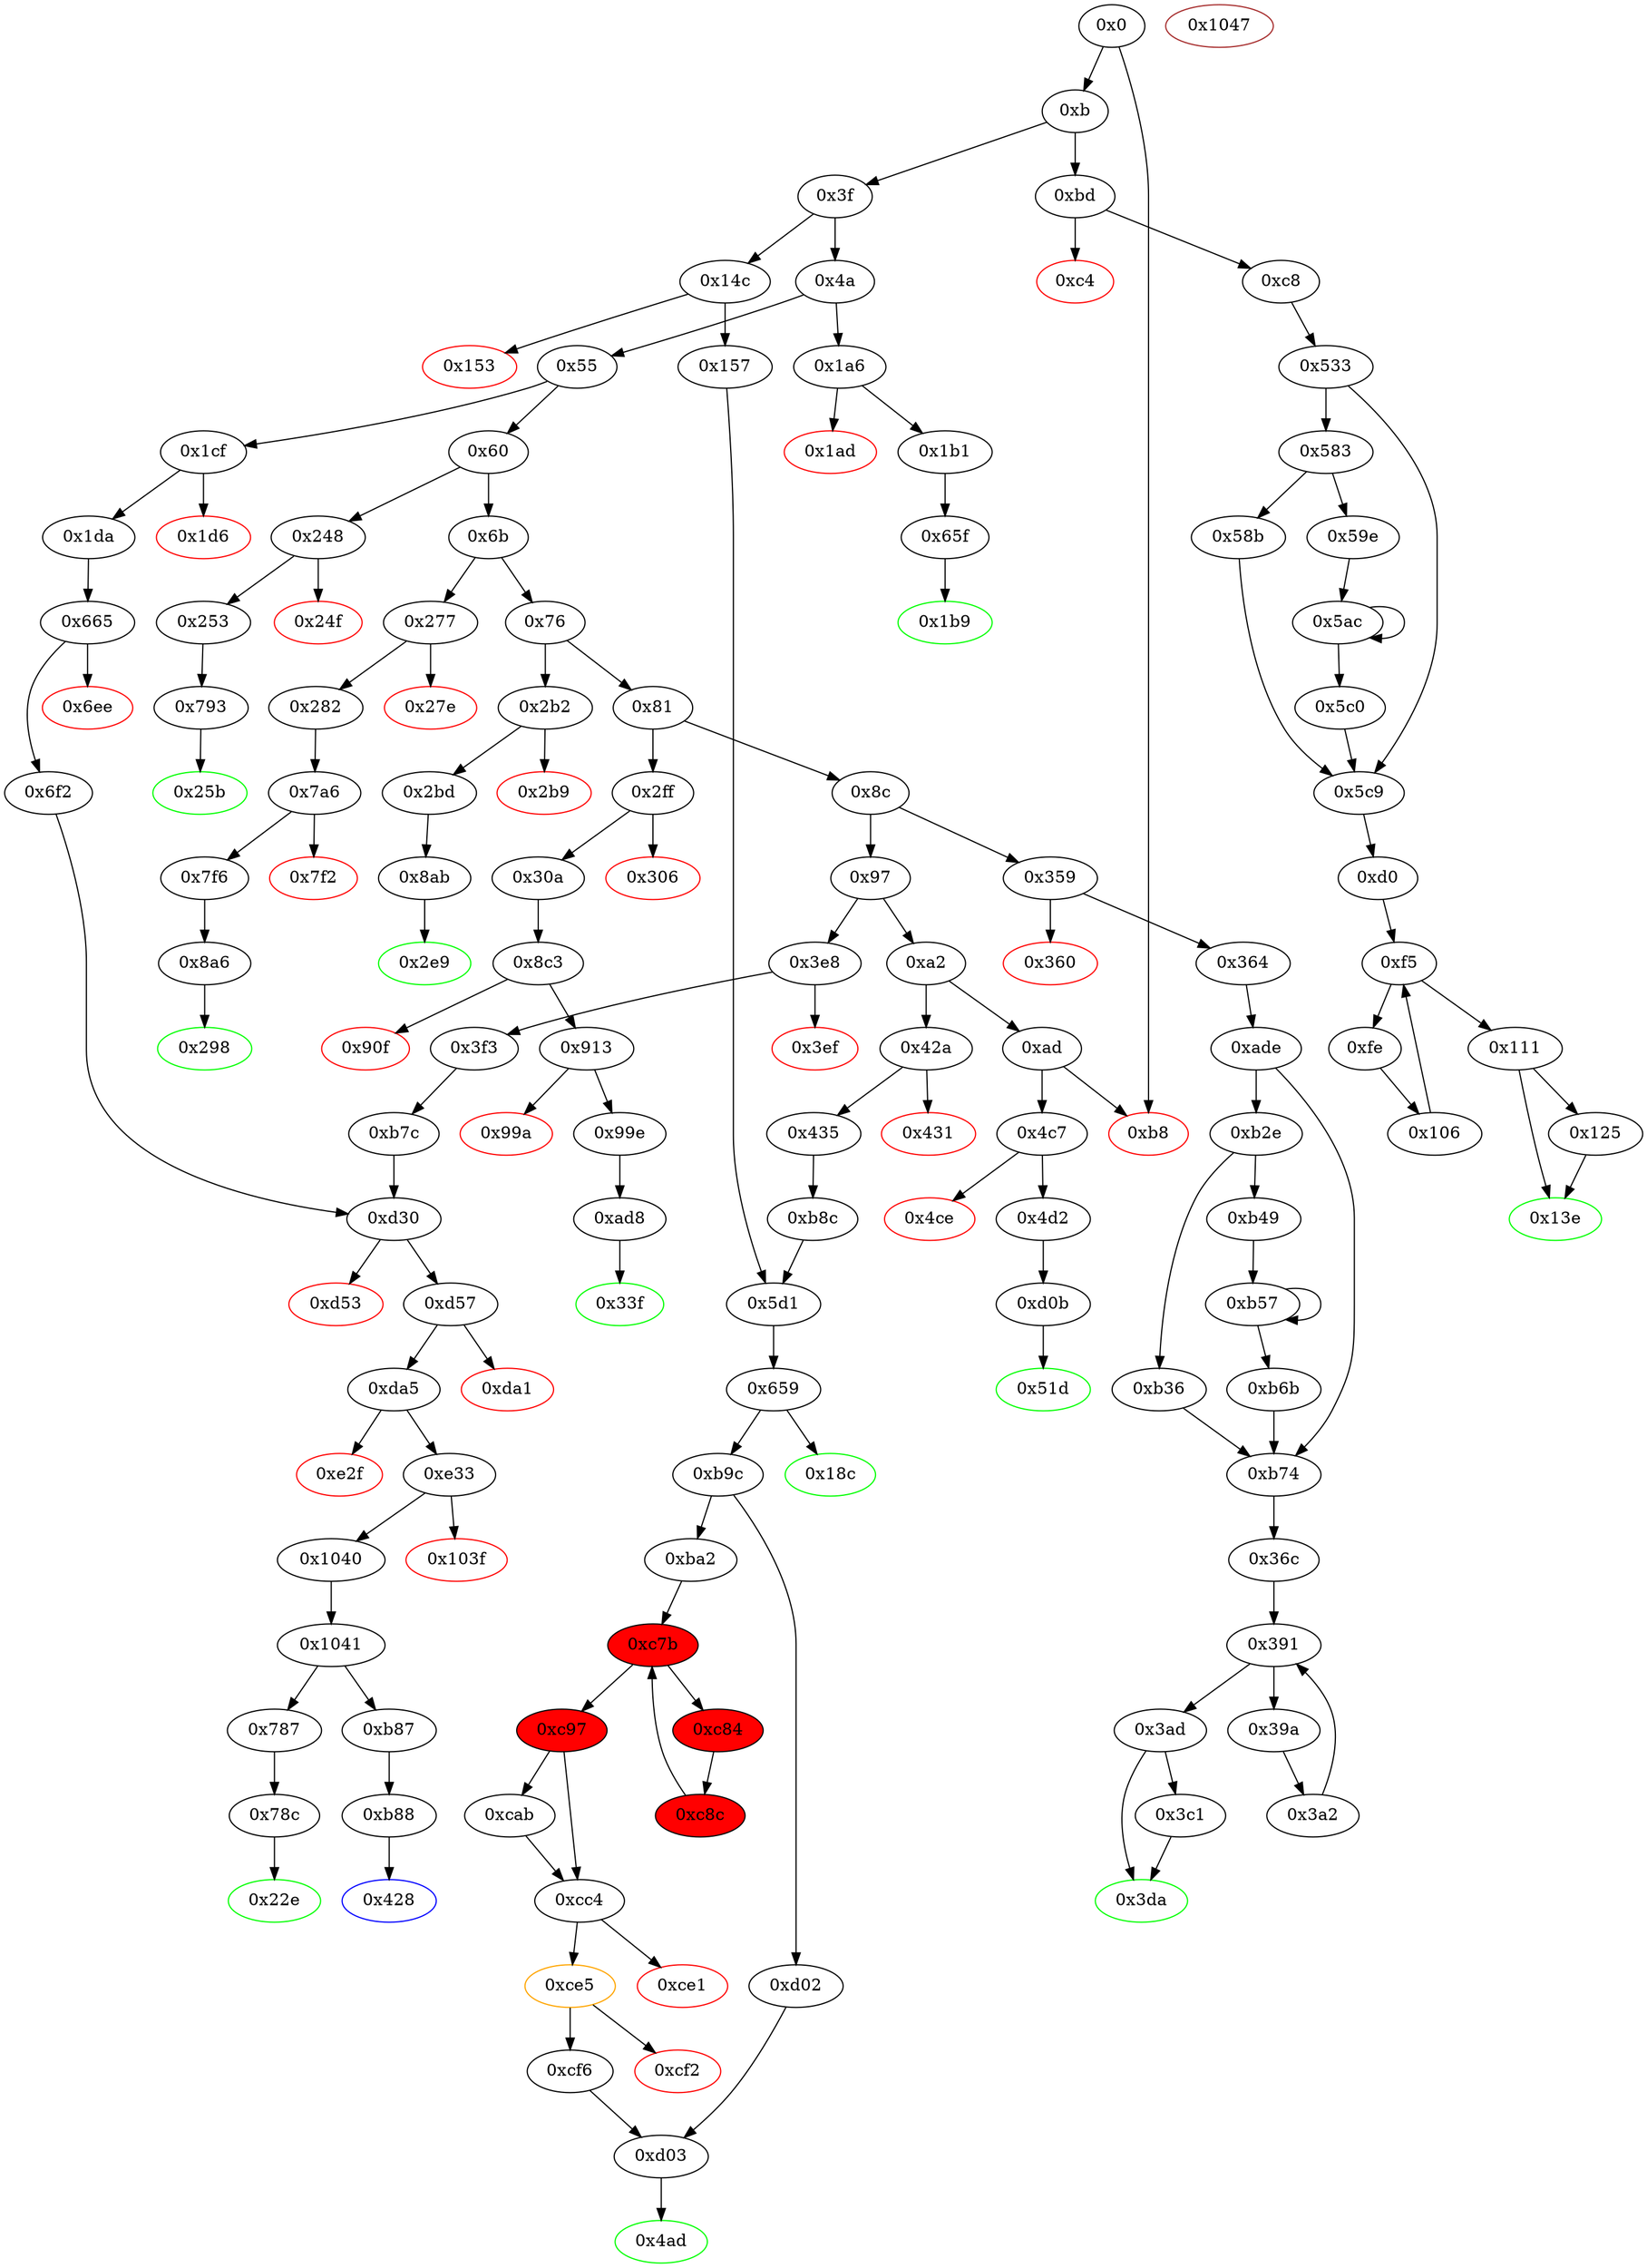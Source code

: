 digraph "" {
"0x8a6" [fillcolor=white, id="0x8a6", style=filled, tooltip="Block 0x8a6\n[0x8a6:0x8aa]\n---\nPredecessors: [0x7f6]\nSuccessors: [0x298]\n---\n0x8a6 JUMPDEST\n0x8a7 SWAP2\n0x8a8 SWAP1\n0x8a9 POP\n0x8aa JUMP\n---\n0x8a6: JUMPDEST \n0x8aa: JUMP 0x298\n---\nEntry stack: [V10, 0x298, V188, 0x1]\nStack pops: 3\nStack additions: [S0]\nExit stack: [V10, 0x1]\n\nDef sites:\nV10: {0xb.0x33}\n0x298: {0x282.0x283}\nV188: {0x282.0x28a}\n0x1: {0x7f6.0x8a2}\n"];
"0xc7b" [fillcolor=red, id="0xc7b", style=filled, tooltip="Block 0xc7b\n[0xc7b:0xc83]\n---\nPredecessors: [0xba2, 0xc8c]\nSuccessors: [0xc84, 0xc97]\n---\n0xc7b JUMPDEST\n0xc7c DUP4\n0xc7d DUP2\n0xc7e LT\n0xc7f ISZERO\n0xc80 PUSH2 0xc97\n0xc83 JUMPI\n---\n0xc7b: JUMPDEST \n0xc7e: V821 = LT S0 V817\n0xc7f: V822 = ISZERO V821\n0xc80: V823 = 0xc97\n0xc83: JUMPI 0xc97 V822\n---\nEntry stack: [V10, 0x4ad, V318, V321, V339, 0x0, S15, V785, 0x8f4ffcb1, V787, V321, V788, V339, V796, V810, V816, V819, V817, V817, V816, V819, S0]\nStack pops: 4\nStack additions: [S3, S2, S1, S0]\nExit stack: [V10, 0x4ad, V318, V321, V339, 0x0, S15, V785, 0x8f4ffcb1, V787, V321, V788, V339, V796, V810, V816, V819, V817, V817, V816, V819, S0]\n\nDef sites:\nV10: {0xb.0x33}\n0x4ad: {0x435.0x436}\nV318: {0x435.0x453}\nV321: {0x435.0x45c}\nV339: {0x435.0x484}\n0x0: {0xb8c.0xb8d}\nS15: {0xb.0x33, 0x435.0x453}\nV785: {0xba2.0xbb8}\n0x8f4ffcb1: {0xba2.0xbb9}\nV787: {0xba2.0xbbe}\nV321: {0x435.0x45c}\nV788: {0xba2.0xbc0}\nV339: {0x435.0x484}\nV796: {0xba2.0xbef}\nV810: {0xba2.0xc5a}\nV816: {0xba2.0xc6c}\nV819: {0xba2.0xc74}\nV817: {0xba2.0xc70}\nV817: {0xba2.0xc70}\nV816: {0xba2.0xc6c}\nV819: {0xba2.0xc74}\nS0: {0xba2.0xc79, 0xc8c.0xc90}\n"];
"0xd0" [fillcolor=white, id="0xd0", style=filled, tooltip="Block 0xd0\n[0xd0:0xf4]\n---\nPredecessors: [0x5c9]\nSuccessors: [0xf5]\n---\n0xd0 JUMPDEST\n0xd1 PUSH1 0x40\n0xd3 MLOAD\n0xd4 DUP1\n0xd5 DUP1\n0xd6 PUSH1 0x20\n0xd8 ADD\n0xd9 DUP3\n0xda DUP2\n0xdb SUB\n0xdc DUP3\n0xdd MSTORE\n0xde DUP4\n0xdf DUP2\n0xe0 DUP2\n0xe1 MLOAD\n0xe2 DUP2\n0xe3 MSTORE\n0xe4 PUSH1 0x20\n0xe6 ADD\n0xe7 SWAP2\n0xe8 POP\n0xe9 DUP1\n0xea MLOAD\n0xeb SWAP1\n0xec PUSH1 0x20\n0xee ADD\n0xef SWAP1\n0xf0 DUP1\n0xf1 DUP4\n0xf2 DUP4\n0xf3 PUSH1 0x0\n---\n0xd0: JUMPDEST \n0xd1: V54 = 0x40\n0xd3: V55 = M[0x40]\n0xd6: V56 = 0x20\n0xd8: V57 = ADD 0x20 V55\n0xdb: V58 = SUB V57 V55\n0xdd: M[V55] = V58\n0xe1: V59 = M[V401]\n0xe3: M[V57] = V59\n0xe4: V60 = 0x20\n0xe6: V61 = ADD 0x20 V57\n0xea: V62 = M[V401]\n0xec: V63 = 0x20\n0xee: V64 = ADD 0x20 V401\n0xf3: V65 = 0x0\n---\nEntry stack: [V10, 0xd0, V401]\nStack pops: 1\nStack additions: [S0, V55, V55, V61, V64, V62, V62, V61, V64, 0x0]\nExit stack: [V10, 0xd0, V401, V55, V55, V61, V64, V62, V62, V61, V64, 0x0]\n\nDef sites:\nV10: {0xb.0x33}\n0xd0: {0xc8.0xc9}\nV401: {0x533.0x558}\n"];
"0x30a" [fillcolor=white, id="0x30a", style=filled, tooltip="Block 0x30a\n[0x30a:0x33e]\n---\nPredecessors: [0x2ff]\nSuccessors: [0x8c3]\n---\n0x30a JUMPDEST\n0x30b PUSH2 0x33f\n0x30e PUSH1 0x4\n0x310 DUP1\n0x311 DUP1\n0x312 CALLDATALOAD\n0x313 PUSH20 0xffffffffffffffffffffffffffffffffffffffff\n0x328 AND\n0x329 SWAP1\n0x32a PUSH1 0x20\n0x32c ADD\n0x32d SWAP1\n0x32e SWAP2\n0x32f SWAP1\n0x330 DUP1\n0x331 CALLDATALOAD\n0x332 SWAP1\n0x333 PUSH1 0x20\n0x335 ADD\n0x336 SWAP1\n0x337 SWAP2\n0x338 SWAP1\n0x339 POP\n0x33a POP\n0x33b PUSH2 0x8c3\n0x33e JUMP\n---\n0x30a: JUMPDEST \n0x30b: V226 = 0x33f\n0x30e: V227 = 0x4\n0x312: V228 = CALLDATALOAD 0x4\n0x313: V229 = 0xffffffffffffffffffffffffffffffffffffffff\n0x328: V230 = AND 0xffffffffffffffffffffffffffffffffffffffff V228\n0x32a: V231 = 0x20\n0x32c: V232 = ADD 0x20 0x4\n0x331: V233 = CALLDATALOAD 0x24\n0x333: V234 = 0x20\n0x335: V235 = ADD 0x20 0x24\n0x33b: V236 = 0x8c3\n0x33e: JUMP 0x8c3\n---\nEntry stack: [V10]\nStack pops: 0\nStack additions: [0x33f, V230, V233]\nExit stack: [V10, 0x33f, V230, V233]\n\nDef sites:\nV10: {0xb.0x33}\n"];
"0xe33" [fillcolor=white, id="0xe33", style=filled, tooltip="Block 0xe33\n[0xe33:0x103e]\n---\nPredecessors: [0xda5]\nSuccessors: [0x103f, 0x1040]\n---\n0xe33 JUMPDEST\n0xe34 PUSH1 0x4\n0xe36 PUSH1 0x0\n0xe38 DUP5\n0xe39 PUSH20 0xffffffffffffffffffffffffffffffffffffffff\n0xe4e AND\n0xe4f PUSH20 0xffffffffffffffffffffffffffffffffffffffff\n0xe64 AND\n0xe65 DUP2\n0xe66 MSTORE\n0xe67 PUSH1 0x20\n0xe69 ADD\n0xe6a SWAP1\n0xe6b DUP2\n0xe6c MSTORE\n0xe6d PUSH1 0x20\n0xe6f ADD\n0xe70 PUSH1 0x0\n0xe72 SHA3\n0xe73 SLOAD\n0xe74 PUSH1 0x4\n0xe76 PUSH1 0x0\n0xe78 DUP7\n0xe79 PUSH20 0xffffffffffffffffffffffffffffffffffffffff\n0xe8e AND\n0xe8f PUSH20 0xffffffffffffffffffffffffffffffffffffffff\n0xea4 AND\n0xea5 DUP2\n0xea6 MSTORE\n0xea7 PUSH1 0x20\n0xea9 ADD\n0xeaa SWAP1\n0xeab DUP2\n0xeac MSTORE\n0xead PUSH1 0x20\n0xeaf ADD\n0xeb0 PUSH1 0x0\n0xeb2 SHA3\n0xeb3 SLOAD\n0xeb4 ADD\n0xeb5 SWAP1\n0xeb6 POP\n0xeb7 DUP2\n0xeb8 PUSH1 0x4\n0xeba PUSH1 0x0\n0xebc DUP7\n0xebd PUSH20 0xffffffffffffffffffffffffffffffffffffffff\n0xed2 AND\n0xed3 PUSH20 0xffffffffffffffffffffffffffffffffffffffff\n0xee8 AND\n0xee9 DUP2\n0xeea MSTORE\n0xeeb PUSH1 0x20\n0xeed ADD\n0xeee SWAP1\n0xeef DUP2\n0xef0 MSTORE\n0xef1 PUSH1 0x20\n0xef3 ADD\n0xef4 PUSH1 0x0\n0xef6 SHA3\n0xef7 PUSH1 0x0\n0xef9 DUP3\n0xefa DUP3\n0xefb SLOAD\n0xefc SUB\n0xefd SWAP3\n0xefe POP\n0xeff POP\n0xf00 DUP2\n0xf01 SWAP1\n0xf02 SSTORE\n0xf03 POP\n0xf04 DUP2\n0xf05 PUSH1 0x4\n0xf07 PUSH1 0x0\n0xf09 DUP6\n0xf0a PUSH20 0xffffffffffffffffffffffffffffffffffffffff\n0xf1f AND\n0xf20 PUSH20 0xffffffffffffffffffffffffffffffffffffffff\n0xf35 AND\n0xf36 DUP2\n0xf37 MSTORE\n0xf38 PUSH1 0x20\n0xf3a ADD\n0xf3b SWAP1\n0xf3c DUP2\n0xf3d MSTORE\n0xf3e PUSH1 0x20\n0xf40 ADD\n0xf41 PUSH1 0x0\n0xf43 SHA3\n0xf44 PUSH1 0x0\n0xf46 DUP3\n0xf47 DUP3\n0xf48 SLOAD\n0xf49 ADD\n0xf4a SWAP3\n0xf4b POP\n0xf4c POP\n0xf4d DUP2\n0xf4e SWAP1\n0xf4f SSTORE\n0xf50 POP\n0xf51 DUP3\n0xf52 PUSH20 0xffffffffffffffffffffffffffffffffffffffff\n0xf67 AND\n0xf68 DUP5\n0xf69 PUSH20 0xffffffffffffffffffffffffffffffffffffffff\n0xf7e AND\n0xf7f PUSH32 0xddf252ad1be2c89b69c2b068fc378daa952ba7f163c4a11628f55a4df523b3ef\n0xfa0 DUP5\n0xfa1 PUSH1 0x40\n0xfa3 MLOAD\n0xfa4 DUP1\n0xfa5 DUP3\n0xfa6 DUP2\n0xfa7 MSTORE\n0xfa8 PUSH1 0x20\n0xfaa ADD\n0xfab SWAP2\n0xfac POP\n0xfad POP\n0xfae PUSH1 0x40\n0xfb0 MLOAD\n0xfb1 DUP1\n0xfb2 SWAP2\n0xfb3 SUB\n0xfb4 SWAP1\n0xfb5 LOG3\n0xfb6 DUP1\n0xfb7 PUSH1 0x4\n0xfb9 PUSH1 0x0\n0xfbb DUP6\n0xfbc PUSH20 0xffffffffffffffffffffffffffffffffffffffff\n0xfd1 AND\n0xfd2 PUSH20 0xffffffffffffffffffffffffffffffffffffffff\n0xfe7 AND\n0xfe8 DUP2\n0xfe9 MSTORE\n0xfea PUSH1 0x20\n0xfec ADD\n0xfed SWAP1\n0xfee DUP2\n0xfef MSTORE\n0xff0 PUSH1 0x20\n0xff2 ADD\n0xff3 PUSH1 0x0\n0xff5 SHA3\n0xff6 SLOAD\n0xff7 PUSH1 0x4\n0xff9 PUSH1 0x0\n0xffb DUP8\n0xffc PUSH20 0xffffffffffffffffffffffffffffffffffffffff\n0x1011 AND\n0x1012 PUSH20 0xffffffffffffffffffffffffffffffffffffffff\n0x1027 AND\n0x1028 DUP2\n0x1029 MSTORE\n0x102a PUSH1 0x20\n0x102c ADD\n0x102d SWAP1\n0x102e DUP2\n0x102f MSTORE\n0x1030 PUSH1 0x20\n0x1032 ADD\n0x1033 PUSH1 0x0\n0x1035 SHA3\n0x1036 SLOAD\n0x1037 ADD\n0x1038 EQ\n0x1039 ISZERO\n0x103a ISZERO\n0x103b PUSH2 0x1040\n0x103e JUMPI\n---\n0xe33: JUMPDEST \n0xe34: V940 = 0x4\n0xe36: V941 = 0x0\n0xe39: V942 = 0xffffffffffffffffffffffffffffffffffffffff\n0xe4e: V943 = AND 0xffffffffffffffffffffffffffffffffffffffff S2\n0xe4f: V944 = 0xffffffffffffffffffffffffffffffffffffffff\n0xe64: V945 = AND 0xffffffffffffffffffffffffffffffffffffffff V943\n0xe66: M[0x0] = V945\n0xe67: V946 = 0x20\n0xe69: V947 = ADD 0x20 0x0\n0xe6c: M[0x20] = 0x4\n0xe6d: V948 = 0x20\n0xe6f: V949 = ADD 0x20 0x20\n0xe70: V950 = 0x0\n0xe72: V951 = SHA3 0x0 0x40\n0xe73: V952 = S[V951]\n0xe74: V953 = 0x4\n0xe76: V954 = 0x0\n0xe79: V955 = 0xffffffffffffffffffffffffffffffffffffffff\n0xe8e: V956 = AND 0xffffffffffffffffffffffffffffffffffffffff S3\n0xe8f: V957 = 0xffffffffffffffffffffffffffffffffffffffff\n0xea4: V958 = AND 0xffffffffffffffffffffffffffffffffffffffff V956\n0xea6: M[0x0] = V958\n0xea7: V959 = 0x20\n0xea9: V960 = ADD 0x20 0x0\n0xeac: M[0x20] = 0x4\n0xead: V961 = 0x20\n0xeaf: V962 = ADD 0x20 0x20\n0xeb0: V963 = 0x0\n0xeb2: V964 = SHA3 0x0 0x40\n0xeb3: V965 = S[V964]\n0xeb4: V966 = ADD V965 V952\n0xeb8: V967 = 0x4\n0xeba: V968 = 0x0\n0xebd: V969 = 0xffffffffffffffffffffffffffffffffffffffff\n0xed2: V970 = AND 0xffffffffffffffffffffffffffffffffffffffff S3\n0xed3: V971 = 0xffffffffffffffffffffffffffffffffffffffff\n0xee8: V972 = AND 0xffffffffffffffffffffffffffffffffffffffff V970\n0xeea: M[0x0] = V972\n0xeeb: V973 = 0x20\n0xeed: V974 = ADD 0x20 0x0\n0xef0: M[0x20] = 0x4\n0xef1: V975 = 0x20\n0xef3: V976 = ADD 0x20 0x20\n0xef4: V977 = 0x0\n0xef6: V978 = SHA3 0x0 0x40\n0xef7: V979 = 0x0\n0xefb: V980 = S[V978]\n0xefc: V981 = SUB V980 S1\n0xf02: S[V978] = V981\n0xf05: V982 = 0x4\n0xf07: V983 = 0x0\n0xf0a: V984 = 0xffffffffffffffffffffffffffffffffffffffff\n0xf1f: V985 = AND 0xffffffffffffffffffffffffffffffffffffffff S2\n0xf20: V986 = 0xffffffffffffffffffffffffffffffffffffffff\n0xf35: V987 = AND 0xffffffffffffffffffffffffffffffffffffffff V985\n0xf37: M[0x0] = V987\n0xf38: V988 = 0x20\n0xf3a: V989 = ADD 0x20 0x0\n0xf3d: M[0x20] = 0x4\n0xf3e: V990 = 0x20\n0xf40: V991 = ADD 0x20 0x20\n0xf41: V992 = 0x0\n0xf43: V993 = SHA3 0x0 0x40\n0xf44: V994 = 0x0\n0xf48: V995 = S[V993]\n0xf49: V996 = ADD V995 S1\n0xf4f: S[V993] = V996\n0xf52: V997 = 0xffffffffffffffffffffffffffffffffffffffff\n0xf67: V998 = AND 0xffffffffffffffffffffffffffffffffffffffff S2\n0xf69: V999 = 0xffffffffffffffffffffffffffffffffffffffff\n0xf7e: V1000 = AND 0xffffffffffffffffffffffffffffffffffffffff S3\n0xf7f: V1001 = 0xddf252ad1be2c89b69c2b068fc378daa952ba7f163c4a11628f55a4df523b3ef\n0xfa1: V1002 = 0x40\n0xfa3: V1003 = M[0x40]\n0xfa7: M[V1003] = S1\n0xfa8: V1004 = 0x20\n0xfaa: V1005 = ADD 0x20 V1003\n0xfae: V1006 = 0x40\n0xfb0: V1007 = M[0x40]\n0xfb3: V1008 = SUB V1005 V1007\n0xfb5: LOG V1007 V1008 0xddf252ad1be2c89b69c2b068fc378daa952ba7f163c4a11628f55a4df523b3ef V1000 V998\n0xfb7: V1009 = 0x4\n0xfb9: V1010 = 0x0\n0xfbc: V1011 = 0xffffffffffffffffffffffffffffffffffffffff\n0xfd1: V1012 = AND 0xffffffffffffffffffffffffffffffffffffffff S2\n0xfd2: V1013 = 0xffffffffffffffffffffffffffffffffffffffff\n0xfe7: V1014 = AND 0xffffffffffffffffffffffffffffffffffffffff V1012\n0xfe9: M[0x0] = V1014\n0xfea: V1015 = 0x20\n0xfec: V1016 = ADD 0x20 0x0\n0xfef: M[0x20] = 0x4\n0xff0: V1017 = 0x20\n0xff2: V1018 = ADD 0x20 0x20\n0xff3: V1019 = 0x0\n0xff5: V1020 = SHA3 0x0 0x40\n0xff6: V1021 = S[V1020]\n0xff7: V1022 = 0x4\n0xff9: V1023 = 0x0\n0xffc: V1024 = 0xffffffffffffffffffffffffffffffffffffffff\n0x1011: V1025 = AND 0xffffffffffffffffffffffffffffffffffffffff S3\n0x1012: V1026 = 0xffffffffffffffffffffffffffffffffffffffff\n0x1027: V1027 = AND 0xffffffffffffffffffffffffffffffffffffffff V1025\n0x1029: M[0x0] = V1027\n0x102a: V1028 = 0x20\n0x102c: V1029 = ADD 0x20 0x0\n0x102f: M[0x20] = 0x4\n0x1030: V1030 = 0x20\n0x1032: V1031 = ADD 0x20 0x20\n0x1033: V1032 = 0x0\n0x1035: V1033 = SHA3 0x0 0x40\n0x1036: V1034 = S[V1033]\n0x1037: V1035 = ADD V1034 V1021\n0x1038: V1036 = EQ V1035 V966\n0x1039: V1037 = ISZERO V1036\n0x103a: V1038 = ISZERO V1037\n0x103b: V1039 = 0x1040\n0x103e: JUMPI 0x1040 V1038\n---\nEntry stack: [V10, 0x22e, S8, S7, S6, S5, {0x787, 0xb87}, S3, S2, S1, 0x0]\nStack pops: 4\nStack additions: [S3, S2, S1, V966]\nExit stack: [V10, 0x22e, S8, S7, S6, S5, {0x787, 0xb87}, S3, S2, S1, V966]\n\nDef sites:\nV10: {0xb.0x33}\n0x22e: {0x1da.0x1db}\nS8: {0xb.0x33, 0x1da.0x1f8}\nS7: {0x3f3.0x3f4, 0x1da.0x217}\nS6: {0x3f3.0x411, 0x1da.0x220}\nS5: {0x3f3.0x41a, 0x665.0x666}\n{0x787, 0xb87}: {0x6f2.0x77d, 0xb7c.0xb7d}\nS3: {0x1da.0x1f8, 0xb7c.0xb80}\nS2: {0x3f3.0x411, 0x1da.0x217}\nS1: {0x3f3.0x41a, 0x1da.0x220}\n0x0: {0xd30_0xb7c.0xd31, 0xd30_0x6f2.0xd31}\n"];
"0xade" [fillcolor=white, id="0xade", style=filled, tooltip="Block 0xade\n[0xade:0xb2d]\n---\nPredecessors: [0x364]\nSuccessors: [0xb2e, 0xb74]\n---\n0xade JUMPDEST\n0xadf PUSH1 0x1\n0xae1 DUP1\n0xae2 SLOAD\n0xae3 PUSH1 0x1\n0xae5 DUP2\n0xae6 PUSH1 0x1\n0xae8 AND\n0xae9 ISZERO\n0xaea PUSH2 0x100\n0xaed MUL\n0xaee SUB\n0xaef AND\n0xaf0 PUSH1 0x2\n0xaf2 SWAP1\n0xaf3 DIV\n0xaf4 DUP1\n0xaf5 PUSH1 0x1f\n0xaf7 ADD\n0xaf8 PUSH1 0x20\n0xafa DUP1\n0xafb SWAP2\n0xafc DIV\n0xafd MUL\n0xafe PUSH1 0x20\n0xb00 ADD\n0xb01 PUSH1 0x40\n0xb03 MLOAD\n0xb04 SWAP1\n0xb05 DUP2\n0xb06 ADD\n0xb07 PUSH1 0x40\n0xb09 MSTORE\n0xb0a DUP1\n0xb0b SWAP3\n0xb0c SWAP2\n0xb0d SWAP1\n0xb0e DUP2\n0xb0f DUP2\n0xb10 MSTORE\n0xb11 PUSH1 0x20\n0xb13 ADD\n0xb14 DUP3\n0xb15 DUP1\n0xb16 SLOAD\n0xb17 PUSH1 0x1\n0xb19 DUP2\n0xb1a PUSH1 0x1\n0xb1c AND\n0xb1d ISZERO\n0xb1e PUSH2 0x100\n0xb21 MUL\n0xb22 SUB\n0xb23 AND\n0xb24 PUSH1 0x2\n0xb26 SWAP1\n0xb27 DIV\n0xb28 DUP1\n0xb29 ISZERO\n0xb2a PUSH2 0xb74\n0xb2d JUMPI\n---\n0xade: JUMPDEST \n0xadf: V712 = 0x1\n0xae2: V713 = S[0x1]\n0xae3: V714 = 0x1\n0xae6: V715 = 0x1\n0xae8: V716 = AND 0x1 V713\n0xae9: V717 = ISZERO V716\n0xaea: V718 = 0x100\n0xaed: V719 = MUL 0x100 V717\n0xaee: V720 = SUB V719 0x1\n0xaef: V721 = AND V720 V713\n0xaf0: V722 = 0x2\n0xaf3: V723 = DIV V721 0x2\n0xaf5: V724 = 0x1f\n0xaf7: V725 = ADD 0x1f V723\n0xaf8: V726 = 0x20\n0xafc: V727 = DIV V725 0x20\n0xafd: V728 = MUL V727 0x20\n0xafe: V729 = 0x20\n0xb00: V730 = ADD 0x20 V728\n0xb01: V731 = 0x40\n0xb03: V732 = M[0x40]\n0xb06: V733 = ADD V732 V730\n0xb07: V734 = 0x40\n0xb09: M[0x40] = V733\n0xb10: M[V732] = V723\n0xb11: V735 = 0x20\n0xb13: V736 = ADD 0x20 V732\n0xb16: V737 = S[0x1]\n0xb17: V738 = 0x1\n0xb1a: V739 = 0x1\n0xb1c: V740 = AND 0x1 V737\n0xb1d: V741 = ISZERO V740\n0xb1e: V742 = 0x100\n0xb21: V743 = MUL 0x100 V741\n0xb22: V744 = SUB V743 0x1\n0xb23: V745 = AND V744 V737\n0xb24: V746 = 0x2\n0xb27: V747 = DIV V745 0x2\n0xb29: V748 = ISZERO V747\n0xb2a: V749 = 0xb74\n0xb2d: JUMPI 0xb74 V748\n---\nEntry stack: [V10, 0x36c]\nStack pops: 0\nStack additions: [V732, 0x1, V723, V736, 0x1, V747]\nExit stack: [V10, 0x36c, V732, 0x1, V723, V736, 0x1, V747]\n\nDef sites:\nV10: {0xb.0x33}\n0x36c: {0x364.0x365}\n"];
"0x55" [fillcolor=white, id="0x55", style=filled, tooltip="Block 0x55\n[0x55:0x5f]\n---\nPredecessors: [0x4a]\nSuccessors: [0x60, 0x1cf]\n---\n0x55 DUP1\n0x56 PUSH4 0x23b872dd\n0x5b EQ\n0x5c PUSH2 0x1cf\n0x5f JUMPI\n---\n0x56: V20 = 0x23b872dd\n0x5b: V21 = EQ 0x23b872dd V10\n0x5c: V22 = 0x1cf\n0x5f: JUMPI 0x1cf V21\n---\nEntry stack: [V10]\nStack pops: 1\nStack additions: [S0]\nExit stack: [V10]\n\nDef sites:\nV10: {0xb.0x33}\n"];
"0x14c" [fillcolor=white, id="0x14c", style=filled, tooltip="Block 0x14c\n[0x14c:0x152]\n---\nPredecessors: [0x3f]\nSuccessors: [0x153, 0x157]\n---\n0x14c JUMPDEST\n0x14d CALLVALUE\n0x14e ISZERO\n0x14f PUSH2 0x157\n0x152 JUMPI\n---\n0x14c: JUMPDEST \n0x14d: V95 = CALLVALUE\n0x14e: V96 = ISZERO V95\n0x14f: V97 = 0x157\n0x152: JUMPI 0x157 V96\n---\nEntry stack: [V10]\nStack pops: 0\nStack additions: []\nExit stack: [V10]\n\nDef sites:\nV10: {0xb.0x33}\n"];
"0x59e" [fillcolor=white, id="0x59e", style=filled, tooltip="Block 0x59e\n[0x59e:0x5ab]\n---\nPredecessors: [0x583]\nSuccessors: [0x5ac]\n---\n0x59e JUMPDEST\n0x59f DUP3\n0x5a0 ADD\n0x5a1 SWAP2\n0x5a2 SWAP1\n0x5a3 PUSH1 0x0\n0x5a5 MSTORE\n0x5a6 PUSH1 0x20\n0x5a8 PUSH1 0x0\n0x5aa SHA3\n0x5ab SWAP1\n---\n0x59e: JUMPDEST \n0x5a0: V429 = ADD V405 V416\n0x5a3: V430 = 0x0\n0x5a5: M[0x0] = 0x0\n0x5a6: V431 = 0x20\n0x5a8: V432 = 0x0\n0x5aa: V433 = SHA3 0x0 0x20\n---\nEntry stack: [V10, 0xd0, V401, 0x0, V392, V405, 0x0, V416]\nStack pops: 3\nStack additions: [V429, V433, S2]\nExit stack: [V10, 0xd0, V401, 0x0, V392, V429, V433, V405]\n\nDef sites:\nV10: {0xb.0x33}\n0xd0: {0xc8.0xc9}\nV401: {0x533.0x558}\n0x0: {0x533.0x534}\nV392: {0x533.0x548}\nV405: {0x533.0x568}\n0x0: {0x533.0x534}\nV416: {0x533.0x57c}\n"];
"0xa2" [fillcolor=white, id="0xa2", style=filled, tooltip="Block 0xa2\n[0xa2:0xac]\n---\nPredecessors: [0x97]\nSuccessors: [0xad, 0x42a]\n---\n0xa2 DUP1\n0xa3 PUSH4 0xcae9ca51\n0xa8 EQ\n0xa9 PUSH2 0x42a\n0xac JUMPI\n---\n0xa3: V41 = 0xcae9ca51\n0xa8: V42 = EQ 0xcae9ca51 V10\n0xa9: V43 = 0x42a\n0xac: JUMPI 0x42a V42\n---\nEntry stack: [V10]\nStack pops: 1\nStack additions: [S0]\nExit stack: [V10]\n\nDef sites:\nV10: {0xb.0x33}\n"];
"0xce5" [color=orange, fillcolor=white, id="0xce5", style=filled, tooltip="Block 0xce5\n[0xce5:0xcf1]\n---\nPredecessors: [0xcc4]\nSuccessors: [0xcf2, 0xcf6]\n---\n0xce5 JUMPDEST\n0xce6 PUSH2 0x2c6\n0xce9 GAS\n0xcea SUB\n0xceb CALL\n0xcec ISZERO\n0xced ISZERO\n0xcee PUSH2 0xcf6\n0xcf1 JUMPI\n---\n0xce5: JUMPDEST \n0xce6: V857 = 0x2c6\n0xce9: V858 = GAS\n0xcea: V859 = SUB V858 0x2c6\n0xceb: V860 = CALL V859 V785 0x0 V849 V850 V849 0x0\n0xcec: V861 = ISZERO V860\n0xced: V862 = ISZERO V861\n0xcee: V863 = 0xcf6\n0xcf1: JUMPI 0xcf6 V862\n---\nEntry stack: [V10, 0x4ad, V318, V321, V339, 0x0, S9, V785, 0x8f4ffcb1, S6, 0x0, V849, V850, V849, 0x0, V785]\nStack pops: 6\nStack additions: []\nExit stack: [V10, 0x4ad, V318, V321, V339, 0x0, S9, V785, 0x8f4ffcb1, S6]\n\nDef sites:\nV10: {0xb.0x33}\n0x4ad: {0x435.0x436}\nV318: {0x435.0x453}\nV321: {0x435.0x45c}\nV339: {0x435.0x484}\n0x0: {0xb8c.0xb8d}\nS9: {0xb.0x33, 0x435.0x453}\nV785: {0xba2.0xbb8}\n0x8f4ffcb1: {0xba2.0xbb9}\nS6: {0xcab.0xcc1, 0xc97.0xca0}\n0x0: {0xcc4.0xccd}\nV849: {0xcc4.0xcd1}\nV850: {0xcc4.0xcd4}\nV849: {0xcc4.0xcd1}\n0x0: {0xcc4.0xcd6}\nV785: {0xba2.0xbb8}\n"];
"0x27e" [color=red, fillcolor=white, id="0x27e", style=filled, tooltip="Block 0x27e\n[0x27e:0x281]\n---\nPredecessors: [0x277]\nSuccessors: []\n---\n0x27e PUSH1 0x0\n0x280 DUP1\n0x281 REVERT\n---\n0x27e: V185 = 0x0\n0x281: REVERT 0x0 0x0\n---\nEntry stack: [V10]\nStack pops: 0\nStack additions: []\nExit stack: [V10]\n\nDef sites:\nV10: {0xb.0x33}\n"];
"0x36c" [fillcolor=white, id="0x36c", style=filled, tooltip="Block 0x36c\n[0x36c:0x390]\n---\nPredecessors: [0xb74]\nSuccessors: [0x391]\n---\n0x36c JUMPDEST\n0x36d PUSH1 0x40\n0x36f MLOAD\n0x370 DUP1\n0x371 DUP1\n0x372 PUSH1 0x20\n0x374 ADD\n0x375 DUP3\n0x376 DUP2\n0x377 SUB\n0x378 DUP3\n0x379 MSTORE\n0x37a DUP4\n0x37b DUP2\n0x37c DUP2\n0x37d MLOAD\n0x37e DUP2\n0x37f MSTORE\n0x380 PUSH1 0x20\n0x382 ADD\n0x383 SWAP2\n0x384 POP\n0x385 DUP1\n0x386 MLOAD\n0x387 SWAP1\n0x388 PUSH1 0x20\n0x38a ADD\n0x38b SWAP1\n0x38c DUP1\n0x38d DUP4\n0x38e DUP4\n0x38f PUSH1 0x0\n---\n0x36c: JUMPDEST \n0x36d: V254 = 0x40\n0x36f: V255 = M[0x40]\n0x372: V256 = 0x20\n0x374: V257 = ADD 0x20 V255\n0x377: V258 = SUB V257 V255\n0x379: M[V255] = V258\n0x37d: V259 = M[V732]\n0x37f: M[V257] = V259\n0x380: V260 = 0x20\n0x382: V261 = ADD 0x20 V257\n0x386: V262 = M[V732]\n0x388: V263 = 0x20\n0x38a: V264 = ADD 0x20 V732\n0x38f: V265 = 0x0\n---\nEntry stack: [V10, 0x36c, V732]\nStack pops: 1\nStack additions: [S0, V255, V255, V261, V264, V262, V262, V261, V264, 0x0]\nExit stack: [V10, 0x36c, V732, V255, V255, V261, V264, V262, V262, V261, V264, 0x0]\n\nDef sites:\nV10: {0xb.0x33}\n0x36c: {0x364.0x365}\nV732: {0xade.0xb03}\n"];
"0x7f6" [fillcolor=white, id="0x7f6", style=filled, tooltip="Block 0x7f6\n[0x7f6:0x8a5]\n---\nPredecessors: [0x7a6]\nSuccessors: [0x8a6]\n---\n0x7f6 JUMPDEST\n0x7f7 DUP2\n0x7f8 PUSH1 0x4\n0x7fa PUSH1 0x0\n0x7fc CALLER\n0x7fd PUSH20 0xffffffffffffffffffffffffffffffffffffffff\n0x812 AND\n0x813 PUSH20 0xffffffffffffffffffffffffffffffffffffffff\n0x828 AND\n0x829 DUP2\n0x82a MSTORE\n0x82b PUSH1 0x20\n0x82d ADD\n0x82e SWAP1\n0x82f DUP2\n0x830 MSTORE\n0x831 PUSH1 0x20\n0x833 ADD\n0x834 PUSH1 0x0\n0x836 SHA3\n0x837 PUSH1 0x0\n0x839 DUP3\n0x83a DUP3\n0x83b SLOAD\n0x83c SUB\n0x83d SWAP3\n0x83e POP\n0x83f POP\n0x840 DUP2\n0x841 SWAP1\n0x842 SSTORE\n0x843 POP\n0x844 DUP2\n0x845 PUSH1 0x3\n0x847 PUSH1 0x0\n0x849 DUP3\n0x84a DUP3\n0x84b SLOAD\n0x84c SUB\n0x84d SWAP3\n0x84e POP\n0x84f POP\n0x850 DUP2\n0x851 SWAP1\n0x852 SSTORE\n0x853 POP\n0x854 CALLER\n0x855 PUSH20 0xffffffffffffffffffffffffffffffffffffffff\n0x86a AND\n0x86b PUSH32 0xcc16f5dbb4873280815c1ee09dbd06736cffcc184412cf7a71a0fdb75d397ca5\n0x88c DUP4\n0x88d PUSH1 0x40\n0x88f MLOAD\n0x890 DUP1\n0x891 DUP3\n0x892 DUP2\n0x893 MSTORE\n0x894 PUSH1 0x20\n0x896 ADD\n0x897 SWAP2\n0x898 POP\n0x899 POP\n0x89a PUSH1 0x40\n0x89c MLOAD\n0x89d DUP1\n0x89e SWAP2\n0x89f SUB\n0x8a0 SWAP1\n0x8a1 LOG2\n0x8a2 PUSH1 0x1\n0x8a4 SWAP1\n0x8a5 POP\n---\n0x7f6: JUMPDEST \n0x7f8: V564 = 0x4\n0x7fa: V565 = 0x0\n0x7fc: V566 = CALLER\n0x7fd: V567 = 0xffffffffffffffffffffffffffffffffffffffff\n0x812: V568 = AND 0xffffffffffffffffffffffffffffffffffffffff V566\n0x813: V569 = 0xffffffffffffffffffffffffffffffffffffffff\n0x828: V570 = AND 0xffffffffffffffffffffffffffffffffffffffff V568\n0x82a: M[0x0] = V570\n0x82b: V571 = 0x20\n0x82d: V572 = ADD 0x20 0x0\n0x830: M[0x20] = 0x4\n0x831: V573 = 0x20\n0x833: V574 = ADD 0x20 0x20\n0x834: V575 = 0x0\n0x836: V576 = SHA3 0x0 0x40\n0x837: V577 = 0x0\n0x83b: V578 = S[V576]\n0x83c: V579 = SUB V578 V188\n0x842: S[V576] = V579\n0x845: V580 = 0x3\n0x847: V581 = 0x0\n0x84b: V582 = S[0x3]\n0x84c: V583 = SUB V582 V188\n0x852: S[0x3] = V583\n0x854: V584 = CALLER\n0x855: V585 = 0xffffffffffffffffffffffffffffffffffffffff\n0x86a: V586 = AND 0xffffffffffffffffffffffffffffffffffffffff V584\n0x86b: V587 = 0xcc16f5dbb4873280815c1ee09dbd06736cffcc184412cf7a71a0fdb75d397ca5\n0x88d: V588 = 0x40\n0x88f: V589 = M[0x40]\n0x893: M[V589] = V188\n0x894: V590 = 0x20\n0x896: V591 = ADD 0x20 V589\n0x89a: V592 = 0x40\n0x89c: V593 = M[0x40]\n0x89f: V594 = SUB V591 V593\n0x8a1: LOG V593 V594 0xcc16f5dbb4873280815c1ee09dbd06736cffcc184412cf7a71a0fdb75d397ca5 V586\n0x8a2: V595 = 0x1\n---\nEntry stack: [V10, 0x298, V188, 0x0]\nStack pops: 2\nStack additions: [S1, 0x1]\nExit stack: [V10, 0x298, V188, 0x1]\n\nDef sites:\nV10: {0xb.0x33}\n0x298: {0x282.0x283}\nV188: {0x282.0x28a}\n0x0: {0x7a6.0x7a7}\n"];
"0x306" [color=red, fillcolor=white, id="0x306", style=filled, tooltip="Block 0x306\n[0x306:0x309]\n---\nPredecessors: [0x2ff]\nSuccessors: []\n---\n0x306 PUSH1 0x0\n0x308 DUP1\n0x309 REVERT\n---\n0x306: V225 = 0x0\n0x309: REVERT 0x0 0x0\n---\nEntry stack: [V10]\nStack pops: 0\nStack additions: []\nExit stack: [V10]\n\nDef sites:\nV10: {0xb.0x33}\n"];
"0xb88" [fillcolor=white, id="0xb88", style=filled, tooltip="Block 0xb88\n[0xb88:0xb8b]\n---\nPredecessors: [0xb87]\nSuccessors: [0x428]\n---\n0xb88 JUMPDEST\n0xb89 POP\n0xb8a POP\n0xb8b JUMP\n---\n0xb88: JUMPDEST \n0xb8b: JUMP S2\n---\nEntry stack: [V10, 0x22e, S3, S2, S1, S0]\nStack pops: 3\nStack additions: []\nExit stack: [V10, 0x22e, S3]\n\nDef sites:\nV10: {0xb.0x33}\n0x22e: {0x1da.0x1db}\nS3: {0xb.0x33, 0x1da.0x1f8}\nS2: {0x3f3.0x3f4, 0x1da.0x217}\nS1: {0x3f3.0x411, 0x1da.0x220}\nS0: {0x3f3.0x41a, 0x665.0x666}\n"];
"0xbd" [fillcolor=white, id="0xbd", style=filled, tooltip="Block 0xbd\n[0xbd:0xc3]\n---\nPredecessors: [0xb]\nSuccessors: [0xc4, 0xc8]\n---\n0xbd JUMPDEST\n0xbe CALLVALUE\n0xbf ISZERO\n0xc0 PUSH2 0xc8\n0xc3 JUMPI\n---\n0xbd: JUMPDEST \n0xbe: V48 = CALLVALUE\n0xbf: V49 = ISZERO V48\n0xc0: V50 = 0xc8\n0xc3: JUMPI 0xc8 V49\n---\nEntry stack: [V10]\nStack pops: 0\nStack additions: []\nExit stack: [V10]\n\nDef sites:\nV10: {0xb.0x33}\n"];
"0xda1" [color=red, fillcolor=white, id="0xda1", style=filled, tooltip="Block 0xda1\n[0xda1:0xda4]\n---\nPredecessors: [0xd57]\nSuccessors: []\n---\n0xda1 PUSH1 0x0\n0xda3 DUP1\n0xda4 REVERT\n---\n0xda1: V907 = 0x0\n0xda4: REVERT 0x0 0x0\n---\nEntry stack: [V10, 0x22e, S8, S7, S6, S5, {0x787, 0xb87}, S3, S2, S1, 0x0]\nStack pops: 0\nStack additions: []\nExit stack: [V10, 0x22e, S8, S7, S6, S5, {0x787, 0xb87}, S3, S2, S1, 0x0]\n\nDef sites:\nV10: {0xb.0x33}\n0x22e: {0x1da.0x1db}\nS8: {0xb.0x33, 0x1da.0x1f8}\nS7: {0x3f3.0x3f4, 0x1da.0x217}\nS6: {0x3f3.0x411, 0x1da.0x220}\nS5: {0x3f3.0x41a, 0x665.0x666}\n{0x787, 0xb87}: {0x6f2.0x77d, 0xb7c.0xb7d}\nS3: {0x1da.0x1f8, 0xb7c.0xb80}\nS2: {0x3f3.0x411, 0x1da.0x217}\nS1: {0x3f3.0x41a, 0x1da.0x220}\n0x0: {0xd30_0xb7c.0xd31, 0xd30_0x6f2.0xd31}\n"];
"0x248" [fillcolor=white, id="0x248", style=filled, tooltip="Block 0x248\n[0x248:0x24e]\n---\nPredecessors: [0x60]\nSuccessors: [0x24f, 0x253]\n---\n0x248 JUMPDEST\n0x249 CALLVALUE\n0x24a ISZERO\n0x24b PUSH2 0x253\n0x24e JUMPI\n---\n0x248: JUMPDEST \n0x249: V165 = CALLVALUE\n0x24a: V166 = ISZERO V165\n0x24b: V167 = 0x253\n0x24e: JUMPI 0x253 V166\n---\nEntry stack: [V10]\nStack pops: 0\nStack additions: []\nExit stack: [V10]\n\nDef sites:\nV10: {0xb.0x33}\n"];
"0xd03" [fillcolor=white, id="0xd03", style=filled, tooltip="Block 0xd03\n[0xd03:0xd0a]\n---\nPredecessors: [0xcf6, 0xd02]\nSuccessors: [0x4ad]\n---\n0xd03 JUMPDEST\n0xd04 POP\n0xd05 SWAP4\n0xd06 SWAP3\n0xd07 POP\n0xd08 POP\n0xd09 POP\n0xd0a JUMP\n---\n0xd03: JUMPDEST \n0xd0a: JUMP 0x4ad\n---\nEntry stack: [V10, 0x4ad, V318, V321, V339, {0x0, 0x1}, S0]\nStack pops: 6\nStack additions: [S1]\nExit stack: [V10, {0x0, 0x1}]\n\nDef sites:\nV10: {0xb.0x33}\n0x4ad: {0x435.0x436}\nV318: {0x435.0x453}\nV321: {0x435.0x45c}\nV339: {0x435.0x484}\n{0x0, 0x1}: {0xb8c.0xb8d, 0xcf6.0xcfa}\nS0: {0xb.0x33, 0x435.0x453}\n"];
"0x13e" [color=green, fillcolor=white, id="0x13e", style=filled, tooltip="Block 0x13e\n[0x13e:0x14b]\n---\nPredecessors: [0x111, 0x125]\nSuccessors: []\n---\n0x13e JUMPDEST\n0x13f POP\n0x140 SWAP3\n0x141 POP\n0x142 POP\n0x143 POP\n0x144 PUSH1 0x40\n0x146 MLOAD\n0x147 DUP1\n0x148 SWAP2\n0x149 SUB\n0x14a SWAP1\n0x14b RETURN\n---\n0x13e: JUMPDEST \n0x144: V92 = 0x40\n0x146: V93 = M[0x40]\n0x149: V94 = SUB S1 V93\n0x14b: RETURN V93 V94\n---\nEntry stack: [V10, 0xd0, V401, V55, V55, S1, V77]\nStack pops: 5\nStack additions: []\nExit stack: [V10, 0xd0]\n\nDef sites:\nV10: {0xb.0x33}\n0xd0: {0xc8.0xc9}\nV401: {0x533.0x558}\nV55: {0xd0.0xd3}\nV55: {0xd0.0xd3}\nS1: {0x111.0x11a, 0x125.0x13b}\nV77: {0x111.0x11e}\n"];
"0x125" [fillcolor=white, id="0x125", style=filled, tooltip="Block 0x125\n[0x125:0x13d]\n---\nPredecessors: [0x111]\nSuccessors: [0x13e]\n---\n0x125 DUP1\n0x126 DUP3\n0x127 SUB\n0x128 DUP1\n0x129 MLOAD\n0x12a PUSH1 0x1\n0x12c DUP4\n0x12d PUSH1 0x20\n0x12f SUB\n0x130 PUSH2 0x100\n0x133 EXP\n0x134 SUB\n0x135 NOT\n0x136 AND\n0x137 DUP2\n0x138 MSTORE\n0x139 PUSH1 0x20\n0x13b ADD\n0x13c SWAP2\n0x13d POP\n---\n0x127: V80 = SUB V75 V77\n0x129: V81 = M[V80]\n0x12a: V82 = 0x1\n0x12d: V83 = 0x20\n0x12f: V84 = SUB 0x20 V77\n0x130: V85 = 0x100\n0x133: V86 = EXP 0x100 V84\n0x134: V87 = SUB V86 0x1\n0x135: V88 = NOT V87\n0x136: V89 = AND V88 V81\n0x138: M[V80] = V89\n0x139: V90 = 0x20\n0x13b: V91 = ADD 0x20 V80\n---\nEntry stack: [V10, 0xd0, V401, V55, V55, V75, V77]\nStack pops: 2\nStack additions: [V91, S0]\nExit stack: [V10, 0xd0, V401, V55, V55, V91, V77]\n\nDef sites:\nV10: {0xb.0x33}\n0xd0: {0xc8.0xc9}\nV401: {0x533.0x558}\nV55: {0xd0.0xd3}\nV55: {0xd0.0xd3}\nV75: {0x111.0x11a}\nV77: {0x111.0x11e}\n"];
"0x22e" [color=green, fillcolor=white, id="0x22e", style=filled, tooltip="Block 0x22e\n[0x22e:0x247]\n---\nPredecessors: [0x78c]\nSuccessors: []\n---\n0x22e JUMPDEST\n0x22f PUSH1 0x40\n0x231 MLOAD\n0x232 DUP1\n0x233 DUP3\n0x234 ISZERO\n0x235 ISZERO\n0x236 ISZERO\n0x237 ISZERO\n0x238 DUP2\n0x239 MSTORE\n0x23a PUSH1 0x20\n0x23c ADD\n0x23d SWAP2\n0x23e POP\n0x23f POP\n0x240 PUSH1 0x40\n0x242 MLOAD\n0x243 DUP1\n0x244 SWAP2\n0x245 SUB\n0x246 SWAP1\n0x247 RETURN\n---\n0x22e: JUMPDEST \n0x22f: V154 = 0x40\n0x231: V155 = M[0x40]\n0x234: V156 = ISZERO 0x1\n0x235: V157 = ISZERO 0x0\n0x236: V158 = ISZERO 0x1\n0x237: V159 = ISZERO 0x0\n0x239: M[V155] = 0x1\n0x23a: V160 = 0x20\n0x23c: V161 = ADD 0x20 V155\n0x240: V162 = 0x40\n0x242: V163 = M[0x40]\n0x245: V164 = SUB V161 V163\n0x247: RETURN V163 V164\n---\nEntry stack: [V10, 0x1]\nStack pops: 1\nStack additions: []\nExit stack: [V10]\n\nDef sites:\nV10: {0xb.0x33}\n0x1: {0x787.0x788}\n"];
"0x103f" [color=red, fillcolor=white, id="0x103f", style=filled, tooltip="Block 0x103f\n[0x103f:0x103f]\n---\nPredecessors: [0xe33]\nSuccessors: []\n---\n0x103f INVALID\n---\n0x103f: INVALID \n---\nEntry stack: [V10, 0x22e, S8, S7, S6, S5, {0x787, 0xb87}, S3, S2, S1, V966]\nStack pops: 0\nStack additions: []\nExit stack: [V10, 0x22e, S8, S7, S6, S5, {0x787, 0xb87}, S3, S2, S1, V966]\n\nDef sites:\nV10: {0xb.0x33}\n0x22e: {0x1da.0x1db}\nS8: {0xb.0x33, 0x1da.0x1f8}\nS7: {0x3f3.0x3f4, 0x1da.0x217}\nS6: {0x3f3.0x411, 0x1da.0x220}\nS5: {0x3f3.0x41a, 0x665.0x666}\n{0x787, 0xb87}: {0x6f2.0x77d, 0xb7c.0xb7d}\nS3: {0x1da.0x1f8, 0xb7c.0xb80}\nS2: {0x3f3.0x411, 0x1da.0x217}\nS1: {0x3f3.0x41a, 0x1da.0x220}\nV966: {0xe33.0xeb4}\n"];
"0x3ad" [fillcolor=white, id="0x3ad", style=filled, tooltip="Block 0x3ad\n[0x3ad:0x3c0]\n---\nPredecessors: [0x391]\nSuccessors: [0x3c1, 0x3da]\n---\n0x3ad JUMPDEST\n0x3ae POP\n0x3af POP\n0x3b0 POP\n0x3b1 POP\n0x3b2 SWAP1\n0x3b3 POP\n0x3b4 SWAP1\n0x3b5 DUP2\n0x3b6 ADD\n0x3b7 SWAP1\n0x3b8 PUSH1 0x1f\n0x3ba AND\n0x3bb DUP1\n0x3bc ISZERO\n0x3bd PUSH2 0x3da\n0x3c0 JUMPI\n---\n0x3ad: JUMPDEST \n0x3b6: V275 = ADD V262 V261\n0x3b8: V276 = 0x1f\n0x3ba: V277 = AND 0x1f V262\n0x3bc: V278 = ISZERO V277\n0x3bd: V279 = 0x3da\n0x3c0: JUMPI 0x3da V278\n---\nEntry stack: [V10, 0x36c, V732, V255, V255, V261, V264, V262, V262, V261, V264, S0]\nStack pops: 7\nStack additions: [V275, V277]\nExit stack: [V10, 0x36c, V732, V255, V255, V275, V277]\n\nDef sites:\nV10: {0xb.0x33}\n0x36c: {0x364.0x365}\nV732: {0xade.0xb03}\nV255: {0x36c.0x36f}\nV255: {0x36c.0x36f}\nV261: {0x36c.0x382}\nV264: {0x36c.0x38a}\nV262: {0x36c.0x386}\nV262: {0x36c.0x386}\nV261: {0x36c.0x382}\nV264: {0x36c.0x38a}\nS0: {0x3a2.0x3a6, 0x36c.0x38f}\n"];
"0x298" [color=green, fillcolor=white, id="0x298", style=filled, tooltip="Block 0x298\n[0x298:0x2b1]\n---\nPredecessors: [0x8a6]\nSuccessors: []\n---\n0x298 JUMPDEST\n0x299 PUSH1 0x40\n0x29b MLOAD\n0x29c DUP1\n0x29d DUP3\n0x29e ISZERO\n0x29f ISZERO\n0x2a0 ISZERO\n0x2a1 ISZERO\n0x2a2 DUP2\n0x2a3 MSTORE\n0x2a4 PUSH1 0x20\n0x2a6 ADD\n0x2a7 SWAP2\n0x2a8 POP\n0x2a9 POP\n0x2aa PUSH1 0x40\n0x2ac MLOAD\n0x2ad DUP1\n0x2ae SWAP2\n0x2af SUB\n0x2b0 SWAP1\n0x2b1 RETURN\n---\n0x298: JUMPDEST \n0x299: V192 = 0x40\n0x29b: V193 = M[0x40]\n0x29e: V194 = ISZERO 0x1\n0x29f: V195 = ISZERO 0x0\n0x2a0: V196 = ISZERO 0x1\n0x2a1: V197 = ISZERO 0x0\n0x2a3: M[V193] = 0x1\n0x2a4: V198 = 0x20\n0x2a6: V199 = ADD 0x20 V193\n0x2aa: V200 = 0x40\n0x2ac: V201 = M[0x40]\n0x2af: V202 = SUB V199 V201\n0x2b1: RETURN V201 V202\n---\nEntry stack: [V10, 0x1]\nStack pops: 1\nStack additions: []\nExit stack: [V10]\n\nDef sites:\nV10: {0xb.0x33}\n0x1: {0x7f6.0x8a2}\n"];
"0x6f2" [fillcolor=white, id="0x6f2", style=filled, tooltip="Block 0x6f2\n[0x6f2:0x786]\n---\nPredecessors: [0x665]\nSuccessors: [0xd30]\n---\n0x6f2 JUMPDEST\n0x6f3 DUP2\n0x6f4 PUSH1 0x5\n0x6f6 PUSH1 0x0\n0x6f8 DUP7\n0x6f9 PUSH20 0xffffffffffffffffffffffffffffffffffffffff\n0x70e AND\n0x70f PUSH20 0xffffffffffffffffffffffffffffffffffffffff\n0x724 AND\n0x725 DUP2\n0x726 MSTORE\n0x727 PUSH1 0x20\n0x729 ADD\n0x72a SWAP1\n0x72b DUP2\n0x72c MSTORE\n0x72d PUSH1 0x20\n0x72f ADD\n0x730 PUSH1 0x0\n0x732 SHA3\n0x733 PUSH1 0x0\n0x735 CALLER\n0x736 PUSH20 0xffffffffffffffffffffffffffffffffffffffff\n0x74b AND\n0x74c PUSH20 0xffffffffffffffffffffffffffffffffffffffff\n0x761 AND\n0x762 DUP2\n0x763 MSTORE\n0x764 PUSH1 0x20\n0x766 ADD\n0x767 SWAP1\n0x768 DUP2\n0x769 MSTORE\n0x76a PUSH1 0x20\n0x76c ADD\n0x76d PUSH1 0x0\n0x76f SHA3\n0x770 PUSH1 0x0\n0x772 DUP3\n0x773 DUP3\n0x774 SLOAD\n0x775 SUB\n0x776 SWAP3\n0x777 POP\n0x778 POP\n0x779 DUP2\n0x77a SWAP1\n0x77b SSTORE\n0x77c POP\n0x77d PUSH2 0x787\n0x780 DUP5\n0x781 DUP5\n0x782 DUP5\n0x783 PUSH2 0xd30\n0x786 JUMP\n---\n0x6f2: JUMPDEST \n0x6f4: V505 = 0x5\n0x6f6: V506 = 0x0\n0x6f9: V507 = 0xffffffffffffffffffffffffffffffffffffffff\n0x70e: V508 = AND 0xffffffffffffffffffffffffffffffffffffffff V142\n0x70f: V509 = 0xffffffffffffffffffffffffffffffffffffffff\n0x724: V510 = AND 0xffffffffffffffffffffffffffffffffffffffff V508\n0x726: M[0x0] = V510\n0x727: V511 = 0x20\n0x729: V512 = ADD 0x20 0x0\n0x72c: M[0x20] = 0x5\n0x72d: V513 = 0x20\n0x72f: V514 = ADD 0x20 0x20\n0x730: V515 = 0x0\n0x732: V516 = SHA3 0x0 0x40\n0x733: V517 = 0x0\n0x735: V518 = CALLER\n0x736: V519 = 0xffffffffffffffffffffffffffffffffffffffff\n0x74b: V520 = AND 0xffffffffffffffffffffffffffffffffffffffff V518\n0x74c: V521 = 0xffffffffffffffffffffffffffffffffffffffff\n0x761: V522 = AND 0xffffffffffffffffffffffffffffffffffffffff V520\n0x763: M[0x0] = V522\n0x764: V523 = 0x20\n0x766: V524 = ADD 0x20 0x0\n0x769: M[0x20] = V516\n0x76a: V525 = 0x20\n0x76c: V526 = ADD 0x20 0x20\n0x76d: V527 = 0x0\n0x76f: V528 = SHA3 0x0 0x40\n0x770: V529 = 0x0\n0x774: V530 = S[V528]\n0x775: V531 = SUB V530 V150\n0x77b: S[V528] = V531\n0x77d: V532 = 0x787\n0x783: V533 = 0xd30\n0x786: JUMP 0xd30\n---\nEntry stack: [V10, 0x22e, V142, V147, V150, 0x0]\nStack pops: 4\nStack additions: [S3, S2, S1, S0, 0x787, S3, S2, S1]\nExit stack: [V10, 0x22e, V142, V147, V150, 0x0, 0x787, V142, V147, V150]\n\nDef sites:\nV10: {0xb.0x33}\n0x22e: {0x1da.0x1db}\nV142: {0x1da.0x1f8}\nV147: {0x1da.0x217}\nV150: {0x1da.0x220}\n0x0: {0x665.0x666}\n"];
"0x5c9" [fillcolor=white, id="0x5c9", style=filled, tooltip="Block 0x5c9\n[0x5c9:0x5d0]\n---\nPredecessors: [0x533, 0x58b, 0x5c0]\nSuccessors: [0xd0]\n---\n0x5c9 JUMPDEST\n0x5ca POP\n0x5cb POP\n0x5cc POP\n0x5cd POP\n0x5ce POP\n0x5cf DUP2\n0x5d0 JUMP\n---\n0x5c9: JUMPDEST \n0x5d0: JUMP 0xd0\n---\nEntry stack: [V10, 0xd0, V401, 0x0, V392, S2, S1, S0]\nStack pops: 7\nStack additions: [S6, S5]\nExit stack: [V10, 0xd0, V401]\n\nDef sites:\nV10: {0xb.0x33}\n0xd0: {0xc8.0xc9}\nV401: {0x533.0x558}\n0x0: {0x533.0x534}\nV392: {0x533.0x548}\nS2: {0x5c0.0x5c7, 0x533.0x568, 0x58b.0x598}\nS1: {0x533.0x534, 0x5ac.0x5b4}\nS0: {0x533.0x57c, 0x59e.0x5a0}\n"];
"0x659" [fillcolor=white, id="0x659", style=filled, tooltip="Block 0x659\n[0x659:0x65e]\n---\nPredecessors: [0x5d1]\nSuccessors: [0x18c, 0xb9c]\n---\n0x659 JUMPDEST\n0x65a SWAP3\n0x65b SWAP2\n0x65c POP\n0x65d POP\n0x65e JUMP\n---\n0x659: JUMPDEST \n0x65e: JUMP {0x18c, 0xb9c}\n---\nEntry stack: [V10, 0x4ad, V318, V321, V339, 0x0, S4, {0x18c, 0xb9c}, S2, S1, 0x1]\nStack pops: 4\nStack additions: [S0]\nExit stack: [V10, 0x4ad, V318, V321, V339, 0x0, S4, 0x1]\n\nDef sites:\nV10: {0xb.0x33}\n0x4ad: {0x435.0x436}\nV318: {0x435.0x453}\nV321: {0x435.0x45c}\nV339: {0x435.0x484}\n0x0: {0xb8c.0xb8d}\nS4: {0xb.0x33, 0x435.0x453}\n{0x18c, 0xb9c}: {0xb8c.0xb93, 0x157.0x158}\nS2: {0x435.0x453, 0x157.0x175}\nS1: {0x435.0x45c, 0x157.0x17e}\n0x1: {0x5d1.0x655}\n"];
"0x913" [fillcolor=white, id="0x913", style=filled, tooltip="Block 0x913\n[0x913:0x999]\n---\nPredecessors: [0x8c3]\nSuccessors: [0x99a, 0x99e]\n---\n0x913 JUMPDEST\n0x914 PUSH1 0x5\n0x916 PUSH1 0x0\n0x918 DUP5\n0x919 PUSH20 0xffffffffffffffffffffffffffffffffffffffff\n0x92e AND\n0x92f PUSH20 0xffffffffffffffffffffffffffffffffffffffff\n0x944 AND\n0x945 DUP2\n0x946 MSTORE\n0x947 PUSH1 0x20\n0x949 ADD\n0x94a SWAP1\n0x94b DUP2\n0x94c MSTORE\n0x94d PUSH1 0x20\n0x94f ADD\n0x950 PUSH1 0x0\n0x952 SHA3\n0x953 PUSH1 0x0\n0x955 CALLER\n0x956 PUSH20 0xffffffffffffffffffffffffffffffffffffffff\n0x96b AND\n0x96c PUSH20 0xffffffffffffffffffffffffffffffffffffffff\n0x981 AND\n0x982 DUP2\n0x983 MSTORE\n0x984 PUSH1 0x20\n0x986 ADD\n0x987 SWAP1\n0x988 DUP2\n0x989 MSTORE\n0x98a PUSH1 0x20\n0x98c ADD\n0x98d PUSH1 0x0\n0x98f SHA3\n0x990 SLOAD\n0x991 DUP3\n0x992 GT\n0x993 ISZERO\n0x994 ISZERO\n0x995 ISZERO\n0x996 PUSH2 0x99e\n0x999 JUMPI\n---\n0x913: JUMPDEST \n0x914: V624 = 0x5\n0x916: V625 = 0x0\n0x919: V626 = 0xffffffffffffffffffffffffffffffffffffffff\n0x92e: V627 = AND 0xffffffffffffffffffffffffffffffffffffffff V230\n0x92f: V628 = 0xffffffffffffffffffffffffffffffffffffffff\n0x944: V629 = AND 0xffffffffffffffffffffffffffffffffffffffff V627\n0x946: M[0x0] = V629\n0x947: V630 = 0x20\n0x949: V631 = ADD 0x20 0x0\n0x94c: M[0x20] = 0x5\n0x94d: V632 = 0x20\n0x94f: V633 = ADD 0x20 0x20\n0x950: V634 = 0x0\n0x952: V635 = SHA3 0x0 0x40\n0x953: V636 = 0x0\n0x955: V637 = CALLER\n0x956: V638 = 0xffffffffffffffffffffffffffffffffffffffff\n0x96b: V639 = AND 0xffffffffffffffffffffffffffffffffffffffff V637\n0x96c: V640 = 0xffffffffffffffffffffffffffffffffffffffff\n0x981: V641 = AND 0xffffffffffffffffffffffffffffffffffffffff V639\n0x983: M[0x0] = V641\n0x984: V642 = 0x20\n0x986: V643 = ADD 0x20 0x0\n0x989: M[0x20] = V635\n0x98a: V644 = 0x20\n0x98c: V645 = ADD 0x20 0x20\n0x98d: V646 = 0x0\n0x98f: V647 = SHA3 0x0 0x40\n0x990: V648 = S[V647]\n0x992: V649 = GT V233 V648\n0x993: V650 = ISZERO V649\n0x994: V651 = ISZERO V650\n0x995: V652 = ISZERO V651\n0x996: V653 = 0x99e\n0x999: JUMPI 0x99e V652\n---\nEntry stack: [V10, 0x33f, V230, V233, 0x0]\nStack pops: 3\nStack additions: [S2, S1, S0]\nExit stack: [V10, 0x33f, V230, V233, 0x0]\n\nDef sites:\nV10: {0xb.0x33}\n0x33f: {0x30a.0x30b}\nV230: {0x30a.0x328}\nV233: {0x30a.0x331}\n0x0: {0x8c3.0x8c4}\n"];
"0x8ab" [fillcolor=white, id="0x8ab", style=filled, tooltip="Block 0x8ab\n[0x8ab:0x8c2]\n---\nPredecessors: [0x2bd]\nSuccessors: [0x2e9]\n---\n0x8ab JUMPDEST\n0x8ac PUSH1 0x4\n0x8ae PUSH1 0x20\n0x8b0 MSTORE\n0x8b1 DUP1\n0x8b2 PUSH1 0x0\n0x8b4 MSTORE\n0x8b5 PUSH1 0x40\n0x8b7 PUSH1 0x0\n0x8b9 SHA3\n0x8ba PUSH1 0x0\n0x8bc SWAP2\n0x8bd POP\n0x8be SWAP1\n0x8bf POP\n0x8c0 SLOAD\n0x8c1 DUP2\n0x8c2 JUMP\n---\n0x8ab: JUMPDEST \n0x8ac: V596 = 0x4\n0x8ae: V597 = 0x20\n0x8b0: M[0x20] = 0x4\n0x8b2: V598 = 0x0\n0x8b4: M[0x0] = V211\n0x8b5: V599 = 0x40\n0x8b7: V600 = 0x0\n0x8b9: V601 = SHA3 0x0 0x40\n0x8ba: V602 = 0x0\n0x8c0: V603 = S[V601]\n0x8c2: JUMP 0x2e9\n---\nEntry stack: [V10, 0x2e9, V211]\nStack pops: 2\nStack additions: [S1, V603]\nExit stack: [V10, 0x2e9, V603]\n\nDef sites:\nV10: {0xb.0x33}\n0x2e9: {0x2bd.0x2be}\nV211: {0x2bd.0x2db}\n"];
"0x431" [color=red, fillcolor=white, id="0x431", style=filled, tooltip="Block 0x431\n[0x431:0x434]\n---\nPredecessors: [0x42a]\nSuccessors: []\n---\n0x431 PUSH1 0x0\n0x433 DUP1\n0x434 REVERT\n---\n0x431: V313 = 0x0\n0x434: REVERT 0x0 0x0\n---\nEntry stack: [V10]\nStack pops: 0\nStack additions: []\nExit stack: [V10]\n\nDef sites:\nV10: {0xb.0x33}\n"];
"0x51d" [color=green, fillcolor=white, id="0x51d", style=filled, tooltip="Block 0x51d\n[0x51d:0x532]\n---\nPredecessors: [0xd0b]\nSuccessors: []\n---\n0x51d JUMPDEST\n0x51e PUSH1 0x40\n0x520 MLOAD\n0x521 DUP1\n0x522 DUP3\n0x523 DUP2\n0x524 MSTORE\n0x525 PUSH1 0x20\n0x527 ADD\n0x528 SWAP2\n0x529 POP\n0x52a POP\n0x52b PUSH1 0x40\n0x52d MLOAD\n0x52e DUP1\n0x52f SWAP2\n0x530 SUB\n0x531 SWAP1\n0x532 RETURN\n---\n0x51d: JUMPDEST \n0x51e: V374 = 0x40\n0x520: V375 = M[0x40]\n0x524: M[V375] = V879\n0x525: V376 = 0x20\n0x527: V377 = ADD 0x20 V375\n0x52b: V378 = 0x40\n0x52d: V379 = M[0x40]\n0x530: V380 = SUB V377 V379\n0x532: RETURN V379 V380\n---\nEntry stack: [V10, 0x51d, V879]\nStack pops: 1\nStack additions: []\nExit stack: [V10, 0x51d]\n\nDef sites:\nV10: {0xb.0x33}\n0x51d: {0x4d2.0x4d3}\nV879: {0xd0b.0xd2d}\n"];
"0xcf2" [color=red, fillcolor=white, id="0xcf2", style=filled, tooltip="Block 0xcf2\n[0xcf2:0xcf5]\n---\nPredecessors: [0xce5]\nSuccessors: []\n---\n0xcf2 PUSH1 0x0\n0xcf4 DUP1\n0xcf5 REVERT\n---\n0xcf2: V864 = 0x0\n0xcf5: REVERT 0x0 0x0\n---\nEntry stack: [V10, 0x4ad, V318, V321, V339, 0x0, S3, V785, 0x8f4ffcb1, S0]\nStack pops: 0\nStack additions: []\nExit stack: [V10, 0x4ad, V318, V321, V339, 0x0, S3, V785, 0x8f4ffcb1, S0]\n\nDef sites:\nV10: {0xb.0x33}\n0x4ad: {0x435.0x436}\nV318: {0x435.0x453}\nV321: {0x435.0x45c}\nV339: {0x435.0x484}\n0x0: {0xb8c.0xb8d}\nS3: {0xb.0x33, 0x435.0x453}\nV785: {0xba2.0xbb8}\n0x8f4ffcb1: {0xba2.0xbb9}\nS0: {0xcab.0xcc1, 0xc97.0xca0}\n"];
"0x157" [fillcolor=white, id="0x157", style=filled, tooltip="Block 0x157\n[0x157:0x18b]\n---\nPredecessors: [0x14c]\nSuccessors: [0x5d1]\n---\n0x157 JUMPDEST\n0x158 PUSH2 0x18c\n0x15b PUSH1 0x4\n0x15d DUP1\n0x15e DUP1\n0x15f CALLDATALOAD\n0x160 PUSH20 0xffffffffffffffffffffffffffffffffffffffff\n0x175 AND\n0x176 SWAP1\n0x177 PUSH1 0x20\n0x179 ADD\n0x17a SWAP1\n0x17b SWAP2\n0x17c SWAP1\n0x17d DUP1\n0x17e CALLDATALOAD\n0x17f SWAP1\n0x180 PUSH1 0x20\n0x182 ADD\n0x183 SWAP1\n0x184 SWAP2\n0x185 SWAP1\n0x186 POP\n0x187 POP\n0x188 PUSH2 0x5d1\n0x18b JUMP\n---\n0x157: JUMPDEST \n0x158: V99 = 0x18c\n0x15b: V100 = 0x4\n0x15f: V101 = CALLDATALOAD 0x4\n0x160: V102 = 0xffffffffffffffffffffffffffffffffffffffff\n0x175: V103 = AND 0xffffffffffffffffffffffffffffffffffffffff V101\n0x177: V104 = 0x20\n0x179: V105 = ADD 0x20 0x4\n0x17e: V106 = CALLDATALOAD 0x24\n0x180: V107 = 0x20\n0x182: V108 = ADD 0x20 0x24\n0x188: V109 = 0x5d1\n0x18b: JUMP 0x5d1\n---\nEntry stack: [V10]\nStack pops: 0\nStack additions: [0x18c, V103, V106]\nExit stack: [V10, 0x18c, V103, V106]\n\nDef sites:\nV10: {0xb.0x33}\n"];
"0x3f3" [fillcolor=white, id="0x3f3", style=filled, tooltip="Block 0x3f3\n[0x3f3:0x427]\n---\nPredecessors: [0x3e8]\nSuccessors: [0xb7c]\n---\n0x3f3 JUMPDEST\n0x3f4 PUSH2 0x428\n0x3f7 PUSH1 0x4\n0x3f9 DUP1\n0x3fa DUP1\n0x3fb CALLDATALOAD\n0x3fc PUSH20 0xffffffffffffffffffffffffffffffffffffffff\n0x411 AND\n0x412 SWAP1\n0x413 PUSH1 0x20\n0x415 ADD\n0x416 SWAP1\n0x417 SWAP2\n0x418 SWAP1\n0x419 DUP1\n0x41a CALLDATALOAD\n0x41b SWAP1\n0x41c PUSH1 0x20\n0x41e ADD\n0x41f SWAP1\n0x420 SWAP2\n0x421 SWAP1\n0x422 POP\n0x423 POP\n0x424 PUSH2 0xb7c\n0x427 JUMP\n---\n0x3f3: JUMPDEST \n0x3f4: V299 = 0x428\n0x3f7: V300 = 0x4\n0x3fb: V301 = CALLDATALOAD 0x4\n0x3fc: V302 = 0xffffffffffffffffffffffffffffffffffffffff\n0x411: V303 = AND 0xffffffffffffffffffffffffffffffffffffffff V301\n0x413: V304 = 0x20\n0x415: V305 = ADD 0x20 0x4\n0x41a: V306 = CALLDATALOAD 0x24\n0x41c: V307 = 0x20\n0x41e: V308 = ADD 0x20 0x24\n0x424: V309 = 0xb7c\n0x427: JUMP 0xb7c\n---\nEntry stack: [V10]\nStack pops: 0\nStack additions: [0x428, V303, V306]\nExit stack: [V10, 0x428, V303, V306]\n\nDef sites:\nV10: {0xb.0x33}\n"];
"0xb49" [fillcolor=white, id="0xb49", style=filled, tooltip="Block 0xb49\n[0xb49:0xb56]\n---\nPredecessors: [0xb2e]\nSuccessors: [0xb57]\n---\n0xb49 JUMPDEST\n0xb4a DUP3\n0xb4b ADD\n0xb4c SWAP2\n0xb4d SWAP1\n0xb4e PUSH1 0x0\n0xb50 MSTORE\n0xb51 PUSH1 0x20\n0xb53 PUSH1 0x0\n0xb55 SHA3\n0xb56 SWAP1\n---\n0xb49: JUMPDEST \n0xb4b: V760 = ADD V736 V747\n0xb4e: V761 = 0x0\n0xb50: M[0x0] = 0x1\n0xb51: V762 = 0x20\n0xb53: V763 = 0x0\n0xb55: V764 = SHA3 0x0 0x20\n---\nEntry stack: [V10, 0x36c, V732, 0x1, V723, V736, 0x1, V747]\nStack pops: 3\nStack additions: [V760, V764, S2]\nExit stack: [V10, 0x36c, V732, 0x1, V723, V760, V764, V736]\n\nDef sites:\nV10: {0xb.0x33}\n0x36c: {0x364.0x365}\nV732: {0xade.0xb03}\n0x1: {0xade.0xadf}\nV723: {0xade.0xaf3}\nV736: {0xade.0xb13}\n0x1: {0xade.0xadf}\nV747: {0xade.0xb27}\n"];
"0x99a" [color=red, fillcolor=white, id="0x99a", style=filled, tooltip="Block 0x99a\n[0x99a:0x99d]\n---\nPredecessors: [0x913]\nSuccessors: []\n---\n0x99a PUSH1 0x0\n0x99c DUP1\n0x99d REVERT\n---\n0x99a: V654 = 0x0\n0x99d: REVERT 0x0 0x0\n---\nEntry stack: [V10, 0x33f, V230, V233, 0x0]\nStack pops: 0\nStack additions: []\nExit stack: [V10, 0x33f, V230, V233, 0x0]\n\nDef sites:\nV10: {0xb.0x33}\n0x33f: {0x30a.0x30b}\nV230: {0x30a.0x328}\nV233: {0x30a.0x331}\n0x0: {0x8c3.0x8c4}\n"];
"0x6ee" [color=red, fillcolor=white, id="0x6ee", style=filled, tooltip="Block 0x6ee\n[0x6ee:0x6f1]\n---\nPredecessors: [0x665]\nSuccessors: []\n---\n0x6ee PUSH1 0x0\n0x6f0 DUP1\n0x6f1 REVERT\n---\n0x6ee: V504 = 0x0\n0x6f1: REVERT 0x0 0x0\n---\nEntry stack: [V10, 0x22e, V142, V147, V150, 0x0]\nStack pops: 0\nStack additions: []\nExit stack: [V10, 0x22e, V142, V147, V150, 0x0]\n\nDef sites:\nV10: {0xb.0x33}\n0x22e: {0x1da.0x1db}\nV142: {0x1da.0x1f8}\nV147: {0x1da.0x217}\nV150: {0x1da.0x220}\n0x0: {0x665.0x666}\n"];
"0x1040" [fillcolor=white, id="0x1040", style=filled, tooltip="Block 0x1040\n[0x1040:0x1040]\n---\nPredecessors: [0xe33]\nSuccessors: [0x1041]\n---\n0x1040 JUMPDEST\n---\n0x1040: JUMPDEST \n---\nEntry stack: [V10, 0x22e, S8, S7, S6, S5, {0x787, 0xb87}, S3, S2, S1, V966]\nStack pops: 0\nStack additions: []\nExit stack: [V10, 0x22e, S8, S7, S6, S5, {0x787, 0xb87}, S3, S2, S1, V966]\n\nDef sites:\nV10: {0xb.0x33}\n0x22e: {0x1da.0x1db}\nS8: {0xb.0x33, 0x1da.0x1f8}\nS7: {0x3f3.0x3f4, 0x1da.0x217}\nS6: {0x3f3.0x411, 0x1da.0x220}\nS5: {0x3f3.0x41a, 0x665.0x666}\n{0x787, 0xb87}: {0x6f2.0x77d, 0xb7c.0xb7d}\nS3: {0x1da.0x1f8, 0xb7c.0xb80}\nS2: {0x3f3.0x411, 0x1da.0x217}\nS1: {0x3f3.0x41a, 0x1da.0x220}\nV966: {0xe33.0xeb4}\n"];
"0x90f" [color=red, fillcolor=white, id="0x90f", style=filled, tooltip="Block 0x90f\n[0x90f:0x912]\n---\nPredecessors: [0x8c3]\nSuccessors: []\n---\n0x90f PUSH1 0x0\n0x911 DUP1\n0x912 REVERT\n---\n0x90f: V623 = 0x0\n0x912: REVERT 0x0 0x0\n---\nEntry stack: [V10, 0x33f, V230, V233, 0x0]\nStack pops: 0\nStack additions: []\nExit stack: [V10, 0x33f, V230, V233, 0x0]\n\nDef sites:\nV10: {0xb.0x33}\n0x33f: {0x30a.0x30b}\nV230: {0x30a.0x328}\nV233: {0x30a.0x331}\n0x0: {0x8c3.0x8c4}\n"];
"0x6b" [fillcolor=white, id="0x6b", style=filled, tooltip="Block 0x6b\n[0x6b:0x75]\n---\nPredecessors: [0x60]\nSuccessors: [0x76, 0x277]\n---\n0x6b DUP1\n0x6c PUSH4 0x42966c68\n0x71 EQ\n0x72 PUSH2 0x277\n0x75 JUMPI\n---\n0x6c: V26 = 0x42966c68\n0x71: V27 = EQ 0x42966c68 V10\n0x72: V28 = 0x277\n0x75: JUMPI 0x277 V27\n---\nEntry stack: [V10]\nStack pops: 1\nStack additions: [S0]\nExit stack: [V10]\n\nDef sites:\nV10: {0xb.0x33}\n"];
"0xb74" [fillcolor=white, id="0xb74", style=filled, tooltip="Block 0xb74\n[0xb74:0xb7b]\n---\nPredecessors: [0xade, 0xb36, 0xb6b]\nSuccessors: [0x36c]\n---\n0xb74 JUMPDEST\n0xb75 POP\n0xb76 POP\n0xb77 POP\n0xb78 POP\n0xb79 POP\n0xb7a DUP2\n0xb7b JUMP\n---\n0xb74: JUMPDEST \n0xb7b: JUMP 0x36c\n---\nEntry stack: [V10, 0x36c, V732, 0x1, V723, S2, S1, S0]\nStack pops: 7\nStack additions: [S6, S5]\nExit stack: [V10, 0x36c, V732]\n\nDef sites:\nV10: {0xb.0x33}\n0x36c: {0x364.0x365}\nV732: {0xade.0xb03}\n0x1: {0xade.0xadf}\nV723: {0xade.0xaf3}\nS2: {0xb6b.0xb72, 0xb36.0xb43, 0xade.0xb13}\nS1: {0xb57.0xb5f, 0xade.0xadf}\nS0: {0xb49.0xb4b, 0xade.0xb27}\n"];
"0x2ff" [fillcolor=white, id="0x2ff", style=filled, tooltip="Block 0x2ff\n[0x2ff:0x305]\n---\nPredecessors: [0x81]\nSuccessors: [0x306, 0x30a]\n---\n0x2ff JUMPDEST\n0x300 CALLVALUE\n0x301 ISZERO\n0x302 PUSH2 0x30a\n0x305 JUMPI\n---\n0x2ff: JUMPDEST \n0x300: V222 = CALLVALUE\n0x301: V223 = ISZERO V222\n0x302: V224 = 0x30a\n0x305: JUMPI 0x30a V223\n---\nEntry stack: [V10]\nStack pops: 0\nStack additions: []\nExit stack: [V10]\n\nDef sites:\nV10: {0xb.0x33}\n"];
"0x39a" [fillcolor=white, id="0x39a", style=filled, tooltip="Block 0x39a\n[0x39a:0x3a1]\n---\nPredecessors: [0x391]\nSuccessors: [0x3a2]\n---\n0x39a DUP1\n0x39b DUP3\n0x39c ADD\n0x39d MLOAD\n0x39e DUP2\n0x39f DUP5\n0x3a0 ADD\n0x3a1 MSTORE\n---\n0x39c: V269 = ADD V264 S0\n0x39d: V270 = M[V269]\n0x3a0: V271 = ADD V261 S0\n0x3a1: M[V271] = V270\n---\nEntry stack: [V10, 0x36c, V732, V255, V255, V261, V264, V262, V262, V261, V264, S0]\nStack pops: 3\nStack additions: [S2, S1, S0]\nExit stack: [V10, 0x36c, V732, V255, V255, V261, V264, V262, V262, V261, V264, S0]\n\nDef sites:\nV10: {0xb.0x33}\n0x36c: {0x364.0x365}\nV732: {0xade.0xb03}\nV255: {0x36c.0x36f}\nV255: {0x36c.0x36f}\nV261: {0x36c.0x382}\nV264: {0x36c.0x38a}\nV262: {0x36c.0x386}\nV262: {0x36c.0x386}\nV261: {0x36c.0x382}\nV264: {0x36c.0x38a}\nS0: {0x3a2.0x3a6, 0x36c.0x38f}\n"];
"0x1047" [color=brown, fillcolor=white, id="0x1047", style=filled, tooltip="Block 0x1047\n[0x1047:0x1078]\n---\nPredecessors: []\nSuccessors: []\n---\n0x1047 STOP\n0x1048 LOG1\n0x1049 PUSH6 0x627a7a723058\n0x1050 SHA3\n0x1051 CREATE\n0x1052 MISSING 0xa6\n0x1053 MISSING 0xc5\n0x1054 ORIGIN\n0x1055 MISSING 0x4b\n0x1056 SHA3\n0x1057 SWAP11\n0x1058 MISSING 0xb8\n0x1059 DUP10\n0x105a CREATE2\n0x105b PUSH29 0x260fae5854e127a97d8c29760cdcf740e96dd1618a0029\n---\n0x1047: STOP \n0x1048: LOG S0 S1 S2\n0x1049: V1040 = 0x627a7a723058\n0x1050: V1041 = SHA3 0x627a7a723058 S3\n0x1051: V1042 = CREATE V1041 S4 S5\n0x1052: MISSING 0xa6\n0x1053: MISSING 0xc5\n0x1054: V1043 = ORIGIN\n0x1055: MISSING 0x4b\n0x1056: V1044 = SHA3 S0 S1\n0x1058: MISSING 0xb8\n0x105a: V1045 = CREATE2 S9 S0 S1 S2\n0x105b: V1046 = 0x260fae5854e127a97d8c29760cdcf740e96dd1618a0029\n---\nEntry stack: []\nStack pops: 0\nStack additions: [V1042, V1043, S12, S2, S3, S4, S5, S6, S7, S8, S9, S10, S11, V1044, 0x260fae5854e127a97d8c29760cdcf740e96dd1618a0029, V1045, S3, S4, S5, S6, S7, S8, S9]\nExit stack: []\n\nDef sites:\n"];
"0x2b9" [color=red, fillcolor=white, id="0x2b9", style=filled, tooltip="Block 0x2b9\n[0x2b9:0x2bc]\n---\nPredecessors: [0x2b2]\nSuccessors: []\n---\n0x2b9 PUSH1 0x0\n0x2bb DUP1\n0x2bc REVERT\n---\n0x2b9: V206 = 0x0\n0x2bc: REVERT 0x0 0x0\n---\nEntry stack: [V10]\nStack pops: 0\nStack additions: []\nExit stack: [V10]\n\nDef sites:\nV10: {0xb.0x33}\n"];
"0xb8c" [fillcolor=white, id="0xb8c", style=filled, tooltip="Block 0xb8c\n[0xb8c:0xb9b]\n---\nPredecessors: [0x435]\nSuccessors: [0x5d1]\n---\n0xb8c JUMPDEST\n0xb8d PUSH1 0x0\n0xb8f DUP1\n0xb90 DUP5\n0xb91 SWAP1\n0xb92 POP\n0xb93 PUSH2 0xb9c\n0xb96 DUP6\n0xb97 DUP6\n0xb98 PUSH2 0x5d1\n0xb9b JUMP\n---\n0xb8c: JUMPDEST \n0xb8d: V779 = 0x0\n0xb93: V780 = 0xb9c\n0xb98: V781 = 0x5d1\n0xb9b: JUMP 0x5d1\n---\nEntry stack: [V10, 0x4ad, V318, V321, V339]\nStack pops: 3\nStack additions: [S2, S1, S0, 0x0, S2, 0xb9c, S2, S1]\nExit stack: [V10, 0x4ad, V318, V321, V339, 0x0, V318, 0xb9c, V318, V321]\n\nDef sites:\nV10: {0xb.0x33}\n0x4ad: {0x435.0x436}\nV318: {0x435.0x453}\nV321: {0x435.0x45c}\nV339: {0x435.0x484}\n"];
"0x5ac" [fillcolor=white, id="0x5ac", style=filled, tooltip="Block 0x5ac\n[0x5ac:0x5bf]\n---\nPredecessors: [0x59e, 0x5ac]\nSuccessors: [0x5ac, 0x5c0]\n---\n0x5ac JUMPDEST\n0x5ad DUP2\n0x5ae SLOAD\n0x5af DUP2\n0x5b0 MSTORE\n0x5b1 SWAP1\n0x5b2 PUSH1 0x1\n0x5b4 ADD\n0x5b5 SWAP1\n0x5b6 PUSH1 0x20\n0x5b8 ADD\n0x5b9 DUP1\n0x5ba DUP4\n0x5bb GT\n0x5bc PUSH2 0x5ac\n0x5bf JUMPI\n---\n0x5ac: JUMPDEST \n0x5ae: V434 = S[S1]\n0x5b0: M[S0] = V434\n0x5b2: V435 = 0x1\n0x5b4: V436 = ADD 0x1 S1\n0x5b6: V437 = 0x20\n0x5b8: V438 = ADD 0x20 S0\n0x5bb: V439 = GT V429 V438\n0x5bc: V440 = 0x5ac\n0x5bf: JUMPI 0x5ac V439\n---\nEntry stack: [V10, 0xd0, V401, 0x0, V392, V429, S1, S0]\nStack pops: 3\nStack additions: [S2, V436, V438]\nExit stack: [V10, 0xd0, V401, 0x0, V392, V429, V436, V438]\n\nDef sites:\nV10: {0xb.0x33}\n0xd0: {0xc8.0xc9}\nV401: {0x533.0x558}\n0x0: {0x533.0x534}\nV392: {0x533.0x548}\nV429: {0x59e.0x5a0}\nS1: {0x5ac.0x5b4, 0x59e.0x5aa}\nS0: {0x533.0x568, 0x5ac.0x5b8}\n"];
"0x99e" [fillcolor=white, id="0x99e", style=filled, tooltip="Block 0x99e\n[0x99e:0xad7]\n---\nPredecessors: [0x913]\nSuccessors: [0xad8]\n---\n0x99e JUMPDEST\n0x99f DUP2\n0x9a0 PUSH1 0x4\n0x9a2 PUSH1 0x0\n0x9a4 DUP6\n0x9a5 PUSH20 0xffffffffffffffffffffffffffffffffffffffff\n0x9ba AND\n0x9bb PUSH20 0xffffffffffffffffffffffffffffffffffffffff\n0x9d0 AND\n0x9d1 DUP2\n0x9d2 MSTORE\n0x9d3 PUSH1 0x20\n0x9d5 ADD\n0x9d6 SWAP1\n0x9d7 DUP2\n0x9d8 MSTORE\n0x9d9 PUSH1 0x20\n0x9db ADD\n0x9dc PUSH1 0x0\n0x9de SHA3\n0x9df PUSH1 0x0\n0x9e1 DUP3\n0x9e2 DUP3\n0x9e3 SLOAD\n0x9e4 SUB\n0x9e5 SWAP3\n0x9e6 POP\n0x9e7 POP\n0x9e8 DUP2\n0x9e9 SWAP1\n0x9ea SSTORE\n0x9eb POP\n0x9ec DUP2\n0x9ed PUSH1 0x5\n0x9ef PUSH1 0x0\n0x9f1 DUP6\n0x9f2 PUSH20 0xffffffffffffffffffffffffffffffffffffffff\n0xa07 AND\n0xa08 PUSH20 0xffffffffffffffffffffffffffffffffffffffff\n0xa1d AND\n0xa1e DUP2\n0xa1f MSTORE\n0xa20 PUSH1 0x20\n0xa22 ADD\n0xa23 SWAP1\n0xa24 DUP2\n0xa25 MSTORE\n0xa26 PUSH1 0x20\n0xa28 ADD\n0xa29 PUSH1 0x0\n0xa2b SHA3\n0xa2c PUSH1 0x0\n0xa2e CALLER\n0xa2f PUSH20 0xffffffffffffffffffffffffffffffffffffffff\n0xa44 AND\n0xa45 PUSH20 0xffffffffffffffffffffffffffffffffffffffff\n0xa5a AND\n0xa5b DUP2\n0xa5c MSTORE\n0xa5d PUSH1 0x20\n0xa5f ADD\n0xa60 SWAP1\n0xa61 DUP2\n0xa62 MSTORE\n0xa63 PUSH1 0x20\n0xa65 ADD\n0xa66 PUSH1 0x0\n0xa68 SHA3\n0xa69 PUSH1 0x0\n0xa6b DUP3\n0xa6c DUP3\n0xa6d SLOAD\n0xa6e SUB\n0xa6f SWAP3\n0xa70 POP\n0xa71 POP\n0xa72 DUP2\n0xa73 SWAP1\n0xa74 SSTORE\n0xa75 POP\n0xa76 DUP2\n0xa77 PUSH1 0x3\n0xa79 PUSH1 0x0\n0xa7b DUP3\n0xa7c DUP3\n0xa7d SLOAD\n0xa7e SUB\n0xa7f SWAP3\n0xa80 POP\n0xa81 POP\n0xa82 DUP2\n0xa83 SWAP1\n0xa84 SSTORE\n0xa85 POP\n0xa86 DUP3\n0xa87 PUSH20 0xffffffffffffffffffffffffffffffffffffffff\n0xa9c AND\n0xa9d PUSH32 0xcc16f5dbb4873280815c1ee09dbd06736cffcc184412cf7a71a0fdb75d397ca5\n0xabe DUP4\n0xabf PUSH1 0x40\n0xac1 MLOAD\n0xac2 DUP1\n0xac3 DUP3\n0xac4 DUP2\n0xac5 MSTORE\n0xac6 PUSH1 0x20\n0xac8 ADD\n0xac9 SWAP2\n0xaca POP\n0xacb POP\n0xacc PUSH1 0x40\n0xace MLOAD\n0xacf DUP1\n0xad0 SWAP2\n0xad1 SUB\n0xad2 SWAP1\n0xad3 LOG2\n0xad4 PUSH1 0x1\n0xad6 SWAP1\n0xad7 POP\n---\n0x99e: JUMPDEST \n0x9a0: V655 = 0x4\n0x9a2: V656 = 0x0\n0x9a5: V657 = 0xffffffffffffffffffffffffffffffffffffffff\n0x9ba: V658 = AND 0xffffffffffffffffffffffffffffffffffffffff V230\n0x9bb: V659 = 0xffffffffffffffffffffffffffffffffffffffff\n0x9d0: V660 = AND 0xffffffffffffffffffffffffffffffffffffffff V658\n0x9d2: M[0x0] = V660\n0x9d3: V661 = 0x20\n0x9d5: V662 = ADD 0x20 0x0\n0x9d8: M[0x20] = 0x4\n0x9d9: V663 = 0x20\n0x9db: V664 = ADD 0x20 0x20\n0x9dc: V665 = 0x0\n0x9de: V666 = SHA3 0x0 0x40\n0x9df: V667 = 0x0\n0x9e3: V668 = S[V666]\n0x9e4: V669 = SUB V668 V233\n0x9ea: S[V666] = V669\n0x9ed: V670 = 0x5\n0x9ef: V671 = 0x0\n0x9f2: V672 = 0xffffffffffffffffffffffffffffffffffffffff\n0xa07: V673 = AND 0xffffffffffffffffffffffffffffffffffffffff V230\n0xa08: V674 = 0xffffffffffffffffffffffffffffffffffffffff\n0xa1d: V675 = AND 0xffffffffffffffffffffffffffffffffffffffff V673\n0xa1f: M[0x0] = V675\n0xa20: V676 = 0x20\n0xa22: V677 = ADD 0x20 0x0\n0xa25: M[0x20] = 0x5\n0xa26: V678 = 0x20\n0xa28: V679 = ADD 0x20 0x20\n0xa29: V680 = 0x0\n0xa2b: V681 = SHA3 0x0 0x40\n0xa2c: V682 = 0x0\n0xa2e: V683 = CALLER\n0xa2f: V684 = 0xffffffffffffffffffffffffffffffffffffffff\n0xa44: V685 = AND 0xffffffffffffffffffffffffffffffffffffffff V683\n0xa45: V686 = 0xffffffffffffffffffffffffffffffffffffffff\n0xa5a: V687 = AND 0xffffffffffffffffffffffffffffffffffffffff V685\n0xa5c: M[0x0] = V687\n0xa5d: V688 = 0x20\n0xa5f: V689 = ADD 0x20 0x0\n0xa62: M[0x20] = V681\n0xa63: V690 = 0x20\n0xa65: V691 = ADD 0x20 0x20\n0xa66: V692 = 0x0\n0xa68: V693 = SHA3 0x0 0x40\n0xa69: V694 = 0x0\n0xa6d: V695 = S[V693]\n0xa6e: V696 = SUB V695 V233\n0xa74: S[V693] = V696\n0xa77: V697 = 0x3\n0xa79: V698 = 0x0\n0xa7d: V699 = S[0x3]\n0xa7e: V700 = SUB V699 V233\n0xa84: S[0x3] = V700\n0xa87: V701 = 0xffffffffffffffffffffffffffffffffffffffff\n0xa9c: V702 = AND 0xffffffffffffffffffffffffffffffffffffffff V230\n0xa9d: V703 = 0xcc16f5dbb4873280815c1ee09dbd06736cffcc184412cf7a71a0fdb75d397ca5\n0xabf: V704 = 0x40\n0xac1: V705 = M[0x40]\n0xac5: M[V705] = V233\n0xac6: V706 = 0x20\n0xac8: V707 = ADD 0x20 V705\n0xacc: V708 = 0x40\n0xace: V709 = M[0x40]\n0xad1: V710 = SUB V707 V709\n0xad3: LOG V709 V710 0xcc16f5dbb4873280815c1ee09dbd06736cffcc184412cf7a71a0fdb75d397ca5 V702\n0xad4: V711 = 0x1\n---\nEntry stack: [V10, 0x33f, V230, V233, 0x0]\nStack pops: 3\nStack additions: [S2, S1, 0x1]\nExit stack: [V10, 0x33f, V230, V233, 0x1]\n\nDef sites:\nV10: {0xb.0x33}\n0x33f: {0x30a.0x30b}\nV230: {0x30a.0x328}\nV233: {0x30a.0x331}\n0x0: {0x8c3.0x8c4}\n"];
"0x4ad" [color=green, fillcolor=white, id="0x4ad", style=filled, tooltip="Block 0x4ad\n[0x4ad:0x4c6]\n---\nPredecessors: [0xd03]\nSuccessors: []\n---\n0x4ad JUMPDEST\n0x4ae PUSH1 0x40\n0x4b0 MLOAD\n0x4b1 DUP1\n0x4b2 DUP3\n0x4b3 ISZERO\n0x4b4 ISZERO\n0x4b5 ISZERO\n0x4b6 ISZERO\n0x4b7 DUP2\n0x4b8 MSTORE\n0x4b9 PUSH1 0x20\n0x4bb ADD\n0x4bc SWAP2\n0x4bd POP\n0x4be POP\n0x4bf PUSH1 0x40\n0x4c1 MLOAD\n0x4c2 DUP1\n0x4c3 SWAP2\n0x4c4 SUB\n0x4c5 SWAP1\n0x4c6 RETURN\n---\n0x4ad: JUMPDEST \n0x4ae: V346 = 0x40\n0x4b0: V347 = M[0x40]\n0x4b3: V348 = ISZERO {0x0, 0x1}\n0x4b4: V349 = ISZERO V348\n0x4b5: V350 = ISZERO V349\n0x4b6: V351 = ISZERO V350\n0x4b8: M[V347] = V351\n0x4b9: V352 = 0x20\n0x4bb: V353 = ADD 0x20 V347\n0x4bf: V354 = 0x40\n0x4c1: V355 = M[0x40]\n0x4c4: V356 = SUB V353 V355\n0x4c6: RETURN V355 V356\n---\nEntry stack: [V10, {0x0, 0x1}]\nStack pops: 1\nStack additions: []\nExit stack: [V10]\n\nDef sites:\nV10: {0xb.0x33}\n{0x0, 0x1}: {0xb8c.0xb8d, 0xcf6.0xcfa}\n"];
"0x665" [fillcolor=white, id="0x665", style=filled, tooltip="Block 0x665\n[0x665:0x6ed]\n---\nPredecessors: [0x1da]\nSuccessors: [0x6ee, 0x6f2]\n---\n0x665 JUMPDEST\n0x666 PUSH1 0x0\n0x668 PUSH1 0x5\n0x66a PUSH1 0x0\n0x66c DUP6\n0x66d PUSH20 0xffffffffffffffffffffffffffffffffffffffff\n0x682 AND\n0x683 PUSH20 0xffffffffffffffffffffffffffffffffffffffff\n0x698 AND\n0x699 DUP2\n0x69a MSTORE\n0x69b PUSH1 0x20\n0x69d ADD\n0x69e SWAP1\n0x69f DUP2\n0x6a0 MSTORE\n0x6a1 PUSH1 0x20\n0x6a3 ADD\n0x6a4 PUSH1 0x0\n0x6a6 SHA3\n0x6a7 PUSH1 0x0\n0x6a9 CALLER\n0x6aa PUSH20 0xffffffffffffffffffffffffffffffffffffffff\n0x6bf AND\n0x6c0 PUSH20 0xffffffffffffffffffffffffffffffffffffffff\n0x6d5 AND\n0x6d6 DUP2\n0x6d7 MSTORE\n0x6d8 PUSH1 0x20\n0x6da ADD\n0x6db SWAP1\n0x6dc DUP2\n0x6dd MSTORE\n0x6de PUSH1 0x20\n0x6e0 ADD\n0x6e1 PUSH1 0x0\n0x6e3 SHA3\n0x6e4 SLOAD\n0x6e5 DUP3\n0x6e6 GT\n0x6e7 ISZERO\n0x6e8 ISZERO\n0x6e9 ISZERO\n0x6ea PUSH2 0x6f2\n0x6ed JUMPI\n---\n0x665: JUMPDEST \n0x666: V473 = 0x0\n0x668: V474 = 0x5\n0x66a: V475 = 0x0\n0x66d: V476 = 0xffffffffffffffffffffffffffffffffffffffff\n0x682: V477 = AND 0xffffffffffffffffffffffffffffffffffffffff V142\n0x683: V478 = 0xffffffffffffffffffffffffffffffffffffffff\n0x698: V479 = AND 0xffffffffffffffffffffffffffffffffffffffff V477\n0x69a: M[0x0] = V479\n0x69b: V480 = 0x20\n0x69d: V481 = ADD 0x20 0x0\n0x6a0: M[0x20] = 0x5\n0x6a1: V482 = 0x20\n0x6a3: V483 = ADD 0x20 0x20\n0x6a4: V484 = 0x0\n0x6a6: V485 = SHA3 0x0 0x40\n0x6a7: V486 = 0x0\n0x6a9: V487 = CALLER\n0x6aa: V488 = 0xffffffffffffffffffffffffffffffffffffffff\n0x6bf: V489 = AND 0xffffffffffffffffffffffffffffffffffffffff V487\n0x6c0: V490 = 0xffffffffffffffffffffffffffffffffffffffff\n0x6d5: V491 = AND 0xffffffffffffffffffffffffffffffffffffffff V489\n0x6d7: M[0x0] = V491\n0x6d8: V492 = 0x20\n0x6da: V493 = ADD 0x20 0x0\n0x6dd: M[0x20] = V485\n0x6de: V494 = 0x20\n0x6e0: V495 = ADD 0x20 0x20\n0x6e1: V496 = 0x0\n0x6e3: V497 = SHA3 0x0 0x40\n0x6e4: V498 = S[V497]\n0x6e6: V499 = GT V150 V498\n0x6e7: V500 = ISZERO V499\n0x6e8: V501 = ISZERO V500\n0x6e9: V502 = ISZERO V501\n0x6ea: V503 = 0x6f2\n0x6ed: JUMPI 0x6f2 V502\n---\nEntry stack: [V10, 0x22e, V142, V147, V150]\nStack pops: 3\nStack additions: [S2, S1, S0, 0x0]\nExit stack: [V10, 0x22e, V142, V147, V150, 0x0]\n\nDef sites:\nV10: {0xb.0x33}\n0x22e: {0x1da.0x1db}\nV142: {0x1da.0x1f8}\nV147: {0x1da.0x217}\nV150: {0x1da.0x220}\n"];
"0x793" [fillcolor=white, id="0x793", style=filled, tooltip="Block 0x793\n[0x793:0x7a5]\n---\nPredecessors: [0x253]\nSuccessors: [0x25b]\n---\n0x793 JUMPDEST\n0x794 PUSH1 0x2\n0x796 PUSH1 0x0\n0x798 SWAP1\n0x799 SLOAD\n0x79a SWAP1\n0x79b PUSH2 0x100\n0x79e EXP\n0x79f SWAP1\n0x7a0 DIV\n0x7a1 PUSH1 0xff\n0x7a3 AND\n0x7a4 DUP2\n0x7a5 JUMP\n---\n0x793: JUMPDEST \n0x794: V535 = 0x2\n0x796: V536 = 0x0\n0x799: V537 = S[0x2]\n0x79b: V538 = 0x100\n0x79e: V539 = EXP 0x100 0x0\n0x7a0: V540 = DIV V537 0x1\n0x7a1: V541 = 0xff\n0x7a3: V542 = AND 0xff V540\n0x7a5: JUMP 0x25b\n---\nEntry stack: [V10, 0x25b]\nStack pops: 1\nStack additions: [S0, V542]\nExit stack: [V10, 0x25b, V542]\n\nDef sites:\nV10: {0xb.0x33}\n0x25b: {0x253.0x254}\n"];
"0x7a6" [fillcolor=white, id="0x7a6", style=filled, tooltip="Block 0x7a6\n[0x7a6:0x7f1]\n---\nPredecessors: [0x282]\nSuccessors: [0x7f2, 0x7f6]\n---\n0x7a6 JUMPDEST\n0x7a7 PUSH1 0x0\n0x7a9 DUP2\n0x7aa PUSH1 0x4\n0x7ac PUSH1 0x0\n0x7ae CALLER\n0x7af PUSH20 0xffffffffffffffffffffffffffffffffffffffff\n0x7c4 AND\n0x7c5 PUSH20 0xffffffffffffffffffffffffffffffffffffffff\n0x7da AND\n0x7db DUP2\n0x7dc MSTORE\n0x7dd PUSH1 0x20\n0x7df ADD\n0x7e0 SWAP1\n0x7e1 DUP2\n0x7e2 MSTORE\n0x7e3 PUSH1 0x20\n0x7e5 ADD\n0x7e6 PUSH1 0x0\n0x7e8 SHA3\n0x7e9 SLOAD\n0x7ea LT\n0x7eb ISZERO\n0x7ec ISZERO\n0x7ed ISZERO\n0x7ee PUSH2 0x7f6\n0x7f1 JUMPI\n---\n0x7a6: JUMPDEST \n0x7a7: V543 = 0x0\n0x7aa: V544 = 0x4\n0x7ac: V545 = 0x0\n0x7ae: V546 = CALLER\n0x7af: V547 = 0xffffffffffffffffffffffffffffffffffffffff\n0x7c4: V548 = AND 0xffffffffffffffffffffffffffffffffffffffff V546\n0x7c5: V549 = 0xffffffffffffffffffffffffffffffffffffffff\n0x7da: V550 = AND 0xffffffffffffffffffffffffffffffffffffffff V548\n0x7dc: M[0x0] = V550\n0x7dd: V551 = 0x20\n0x7df: V552 = ADD 0x20 0x0\n0x7e2: M[0x20] = 0x4\n0x7e3: V553 = 0x20\n0x7e5: V554 = ADD 0x20 0x20\n0x7e6: V555 = 0x0\n0x7e8: V556 = SHA3 0x0 0x40\n0x7e9: V557 = S[V556]\n0x7ea: V558 = LT V557 V188\n0x7eb: V559 = ISZERO V558\n0x7ec: V560 = ISZERO V559\n0x7ed: V561 = ISZERO V560\n0x7ee: V562 = 0x7f6\n0x7f1: JUMPI 0x7f6 V561\n---\nEntry stack: [V10, 0x298, V188]\nStack pops: 1\nStack additions: [S0, 0x0]\nExit stack: [V10, 0x298, V188, 0x0]\n\nDef sites:\nV10: {0xb.0x33}\n0x298: {0x282.0x283}\nV188: {0x282.0x28a}\n"];
"0x533" [fillcolor=white, id="0x533", style=filled, tooltip="Block 0x533\n[0x533:0x582]\n---\nPredecessors: [0xc8]\nSuccessors: [0x583, 0x5c9]\n---\n0x533 JUMPDEST\n0x534 PUSH1 0x0\n0x536 DUP1\n0x537 SLOAD\n0x538 PUSH1 0x1\n0x53a DUP2\n0x53b PUSH1 0x1\n0x53d AND\n0x53e ISZERO\n0x53f PUSH2 0x100\n0x542 MUL\n0x543 SUB\n0x544 AND\n0x545 PUSH1 0x2\n0x547 SWAP1\n0x548 DIV\n0x549 DUP1\n0x54a PUSH1 0x1f\n0x54c ADD\n0x54d PUSH1 0x20\n0x54f DUP1\n0x550 SWAP2\n0x551 DIV\n0x552 MUL\n0x553 PUSH1 0x20\n0x555 ADD\n0x556 PUSH1 0x40\n0x558 MLOAD\n0x559 SWAP1\n0x55a DUP2\n0x55b ADD\n0x55c PUSH1 0x40\n0x55e MSTORE\n0x55f DUP1\n0x560 SWAP3\n0x561 SWAP2\n0x562 SWAP1\n0x563 DUP2\n0x564 DUP2\n0x565 MSTORE\n0x566 PUSH1 0x20\n0x568 ADD\n0x569 DUP3\n0x56a DUP1\n0x56b SLOAD\n0x56c PUSH1 0x1\n0x56e DUP2\n0x56f PUSH1 0x1\n0x571 AND\n0x572 ISZERO\n0x573 PUSH2 0x100\n0x576 MUL\n0x577 SUB\n0x578 AND\n0x579 PUSH1 0x2\n0x57b SWAP1\n0x57c DIV\n0x57d DUP1\n0x57e ISZERO\n0x57f PUSH2 0x5c9\n0x582 JUMPI\n---\n0x533: JUMPDEST \n0x534: V381 = 0x0\n0x537: V382 = S[0x0]\n0x538: V383 = 0x1\n0x53b: V384 = 0x1\n0x53d: V385 = AND 0x1 V382\n0x53e: V386 = ISZERO V385\n0x53f: V387 = 0x100\n0x542: V388 = MUL 0x100 V386\n0x543: V389 = SUB V388 0x1\n0x544: V390 = AND V389 V382\n0x545: V391 = 0x2\n0x548: V392 = DIV V390 0x2\n0x54a: V393 = 0x1f\n0x54c: V394 = ADD 0x1f V392\n0x54d: V395 = 0x20\n0x551: V396 = DIV V394 0x20\n0x552: V397 = MUL V396 0x20\n0x553: V398 = 0x20\n0x555: V399 = ADD 0x20 V397\n0x556: V400 = 0x40\n0x558: V401 = M[0x40]\n0x55b: V402 = ADD V401 V399\n0x55c: V403 = 0x40\n0x55e: M[0x40] = V402\n0x565: M[V401] = V392\n0x566: V404 = 0x20\n0x568: V405 = ADD 0x20 V401\n0x56b: V406 = S[0x0]\n0x56c: V407 = 0x1\n0x56f: V408 = 0x1\n0x571: V409 = AND 0x1 V406\n0x572: V410 = ISZERO V409\n0x573: V411 = 0x100\n0x576: V412 = MUL 0x100 V410\n0x577: V413 = SUB V412 0x1\n0x578: V414 = AND V413 V406\n0x579: V415 = 0x2\n0x57c: V416 = DIV V414 0x2\n0x57e: V417 = ISZERO V416\n0x57f: V418 = 0x5c9\n0x582: JUMPI 0x5c9 V417\n---\nEntry stack: [V10, 0xd0]\nStack pops: 0\nStack additions: [V401, 0x0, V392, V405, 0x0, V416]\nExit stack: [V10, 0xd0, V401, 0x0, V392, V405, 0x0, V416]\n\nDef sites:\nV10: {0xb.0x33}\n0xd0: {0xc8.0xc9}\n"];
"0xb8" [color=red, fillcolor=white, id="0xb8", style=filled, tooltip="Block 0xb8\n[0xb8:0xbc]\n---\nPredecessors: [0x0, 0xad]\nSuccessors: []\n---\n0xb8 JUMPDEST\n0xb9 PUSH1 0x0\n0xbb DUP1\n0xbc REVERT\n---\n0xb8: JUMPDEST \n0xb9: V47 = 0x0\n0xbc: REVERT 0x0 0x0\n---\nEntry stack: [V10]\nStack pops: 0\nStack additions: []\nExit stack: [V10]\n\nDef sites:\nV10: {0xb.0x33}\n"];
"0x111" [fillcolor=white, id="0x111", style=filled, tooltip="Block 0x111\n[0x111:0x124]\n---\nPredecessors: [0xf5]\nSuccessors: [0x125, 0x13e]\n---\n0x111 JUMPDEST\n0x112 POP\n0x113 POP\n0x114 POP\n0x115 POP\n0x116 SWAP1\n0x117 POP\n0x118 SWAP1\n0x119 DUP2\n0x11a ADD\n0x11b SWAP1\n0x11c PUSH1 0x1f\n0x11e AND\n0x11f DUP1\n0x120 ISZERO\n0x121 PUSH2 0x13e\n0x124 JUMPI\n---\n0x111: JUMPDEST \n0x11a: V75 = ADD V62 V61\n0x11c: V76 = 0x1f\n0x11e: V77 = AND 0x1f V62\n0x120: V78 = ISZERO V77\n0x121: V79 = 0x13e\n0x124: JUMPI 0x13e V78\n---\nEntry stack: [V10, 0xd0, V401, V55, V55, V61, V64, V62, V62, V61, V64, S0]\nStack pops: 7\nStack additions: [V75, V77]\nExit stack: [V10, 0xd0, V401, V55, V55, V75, V77]\n\nDef sites:\nV10: {0xb.0x33}\n0xd0: {0xc8.0xc9}\nV401: {0x533.0x558}\nV55: {0xd0.0xd3}\nV55: {0xd0.0xd3}\nV61: {0xd0.0xe6}\nV64: {0xd0.0xee}\nV62: {0xd0.0xea}\nV62: {0xd0.0xea}\nV61: {0xd0.0xe6}\nV64: {0xd0.0xee}\nS0: {0xd0.0xf3, 0x106.0x10a}\n"];
"0x583" [fillcolor=white, id="0x583", style=filled, tooltip="Block 0x583\n[0x583:0x58a]\n---\nPredecessors: [0x533]\nSuccessors: [0x58b, 0x59e]\n---\n0x583 DUP1\n0x584 PUSH1 0x1f\n0x586 LT\n0x587 PUSH2 0x59e\n0x58a JUMPI\n---\n0x584: V419 = 0x1f\n0x586: V420 = LT 0x1f V416\n0x587: V421 = 0x59e\n0x58a: JUMPI 0x59e V420\n---\nEntry stack: [V10, 0xd0, V401, 0x0, V392, V405, 0x0, V416]\nStack pops: 1\nStack additions: [S0]\nExit stack: [V10, 0xd0, V401, 0x0, V392, V405, 0x0, V416]\n\nDef sites:\nV10: {0xb.0x33}\n0xd0: {0xc8.0xc9}\nV401: {0x533.0x558}\n0x0: {0x533.0x534}\nV392: {0x533.0x548}\nV405: {0x533.0x568}\n0x0: {0x533.0x534}\nV416: {0x533.0x57c}\n"];
"0xcab" [fillcolor=white, id="0xcab", style=filled, tooltip="Block 0xcab\n[0xcab:0xcc3]\n---\nPredecessors: [0xc97]\nSuccessors: [0xcc4]\n---\n0xcab DUP1\n0xcac DUP3\n0xcad SUB\n0xcae DUP1\n0xcaf MLOAD\n0xcb0 PUSH1 0x1\n0xcb2 DUP4\n0xcb3 PUSH1 0x20\n0xcb5 SUB\n0xcb6 PUSH2 0x100\n0xcb9 EXP\n0xcba SUB\n0xcbb NOT\n0xcbc AND\n0xcbd DUP2\n0xcbe MSTORE\n0xcbf PUSH1 0x20\n0xcc1 ADD\n0xcc2 SWAP2\n0xcc3 POP\n---\n0xcad: V835 = SUB V830 V832\n0xcaf: V836 = M[V835]\n0xcb0: V837 = 0x1\n0xcb3: V838 = 0x20\n0xcb5: V839 = SUB 0x20 V832\n0xcb6: V840 = 0x100\n0xcb9: V841 = EXP 0x100 V839\n0xcba: V842 = SUB V841 0x1\n0xcbb: V843 = NOT V842\n0xcbc: V844 = AND V843 V836\n0xcbe: M[V835] = V844\n0xcbf: V845 = 0x20\n0xcc1: V846 = ADD 0x20 V835\n---\nEntry stack: [V10, 0x4ad, V318, V321, V339, 0x0, S10, V785, 0x8f4ffcb1, V787, V321, V788, V339, V796, V810, V830, V832]\nStack pops: 2\nStack additions: [V846, S0]\nExit stack: [V10, 0x4ad, V318, V321, V339, 0x0, S10, V785, 0x8f4ffcb1, V787, V321, V788, V339, V796, V810, V846, V832]\n\nDef sites:\nV10: {0xb.0x33}\n0x4ad: {0x435.0x436}\nV318: {0x435.0x453}\nV321: {0x435.0x45c}\nV339: {0x435.0x484}\n0x0: {0xb8c.0xb8d}\nS10: {0xb.0x33, 0x435.0x453}\nV785: {0xba2.0xbb8}\n0x8f4ffcb1: {0xba2.0xbb9}\nV787: {0xba2.0xbbe}\nV321: {0x435.0x45c}\nV788: {0xba2.0xbc0}\nV339: {0x435.0x484}\nV796: {0xba2.0xbef}\nV810: {0xba2.0xc5a}\nV830: {0xc97.0xca0}\nV832: {0xc97.0xca4}\n"];
"0x42a" [fillcolor=white, id="0x42a", style=filled, tooltip="Block 0x42a\n[0x42a:0x430]\n---\nPredecessors: [0xa2]\nSuccessors: [0x431, 0x435]\n---\n0x42a JUMPDEST\n0x42b CALLVALUE\n0x42c ISZERO\n0x42d PUSH2 0x435\n0x430 JUMPI\n---\n0x42a: JUMPDEST \n0x42b: V310 = CALLVALUE\n0x42c: V311 = ISZERO V310\n0x42d: V312 = 0x435\n0x430: JUMPI 0x435 V311\n---\nEntry stack: [V10]\nStack pops: 0\nStack additions: []\nExit stack: [V10]\n\nDef sites:\nV10: {0xb.0x33}\n"];
"0xb57" [fillcolor=white, id="0xb57", style=filled, tooltip="Block 0xb57\n[0xb57:0xb6a]\n---\nPredecessors: [0xb49, 0xb57]\nSuccessors: [0xb57, 0xb6b]\n---\n0xb57 JUMPDEST\n0xb58 DUP2\n0xb59 SLOAD\n0xb5a DUP2\n0xb5b MSTORE\n0xb5c SWAP1\n0xb5d PUSH1 0x1\n0xb5f ADD\n0xb60 SWAP1\n0xb61 PUSH1 0x20\n0xb63 ADD\n0xb64 DUP1\n0xb65 DUP4\n0xb66 GT\n0xb67 PUSH2 0xb57\n0xb6a JUMPI\n---\n0xb57: JUMPDEST \n0xb59: V765 = S[S1]\n0xb5b: M[S0] = V765\n0xb5d: V766 = 0x1\n0xb5f: V767 = ADD 0x1 S1\n0xb61: V768 = 0x20\n0xb63: V769 = ADD 0x20 S0\n0xb66: V770 = GT V760 V769\n0xb67: V771 = 0xb57\n0xb6a: JUMPI 0xb57 V770\n---\nEntry stack: [V10, 0x36c, V732, 0x1, V723, V760, S1, S0]\nStack pops: 3\nStack additions: [S2, V767, V769]\nExit stack: [V10, 0x36c, V732, 0x1, V723, V760, V767, V769]\n\nDef sites:\nV10: {0xb.0x33}\n0x36c: {0x364.0x365}\nV732: {0xade.0xb03}\n0x1: {0xade.0xadf}\nV723: {0xade.0xaf3}\nV760: {0xb49.0xb4b}\nS1: {0xb49.0xb55, 0xb57.0xb5f}\nS0: {0xb57.0xb63, 0xade.0xb13}\n"];
"0x1d6" [color=red, fillcolor=white, id="0x1d6", style=filled, tooltip="Block 0x1d6\n[0x1d6:0x1d9]\n---\nPredecessors: [0x1cf]\nSuccessors: []\n---\n0x1d6 PUSH1 0x0\n0x1d8 DUP1\n0x1d9 REVERT\n---\n0x1d6: V137 = 0x0\n0x1d9: REVERT 0x0 0x0\n---\nEntry stack: [V10]\nStack pops: 0\nStack additions: []\nExit stack: [V10]\n\nDef sites:\nV10: {0xb.0x33}\n"];
"0xc84" [fillcolor=red, id="0xc84", style=filled, tooltip="Block 0xc84\n[0xc84:0xc8b]\n---\nPredecessors: [0xc7b]\nSuccessors: [0xc8c]\n---\n0xc84 DUP1\n0xc85 DUP3\n0xc86 ADD\n0xc87 MLOAD\n0xc88 DUP2\n0xc89 DUP5\n0xc8a ADD\n0xc8b MSTORE\n---\n0xc86: V824 = ADD V819 S0\n0xc87: V825 = M[V824]\n0xc8a: V826 = ADD V816 S0\n0xc8b: M[V826] = V825\n---\nEntry stack: [V10, 0x4ad, V318, V321, V339, 0x0, S15, V785, 0x8f4ffcb1, V787, V321, V788, V339, V796, V810, V816, V819, V817, V817, V816, V819, S0]\nStack pops: 3\nStack additions: [S2, S1, S0]\nExit stack: [V10, 0x4ad, V318, V321, V339, 0x0, S15, V785, 0x8f4ffcb1, V787, V321, V788, V339, V796, V810, V816, V819, V817, V817, V816, V819, S0]\n\nDef sites:\nV10: {0xb.0x33}\n0x4ad: {0x435.0x436}\nV318: {0x435.0x453}\nV321: {0x435.0x45c}\nV339: {0x435.0x484}\n0x0: {0xb8c.0xb8d}\nS15: {0xb.0x33, 0x435.0x453}\nV785: {0xba2.0xbb8}\n0x8f4ffcb1: {0xba2.0xbb9}\nV787: {0xba2.0xbbe}\nV321: {0x435.0x45c}\nV788: {0xba2.0xbc0}\nV339: {0x435.0x484}\nV796: {0xba2.0xbef}\nV810: {0xba2.0xc5a}\nV816: {0xba2.0xc6c}\nV819: {0xba2.0xc74}\nV817: {0xba2.0xc70}\nV817: {0xba2.0xc70}\nV816: {0xba2.0xc6c}\nV819: {0xba2.0xc74}\nS0: {0xba2.0xc79, 0xc8c.0xc90}\n"];
"0x282" [fillcolor=white, id="0x282", style=filled, tooltip="Block 0x282\n[0x282:0x297]\n---\nPredecessors: [0x277]\nSuccessors: [0x7a6]\n---\n0x282 JUMPDEST\n0x283 PUSH2 0x298\n0x286 PUSH1 0x4\n0x288 DUP1\n0x289 DUP1\n0x28a CALLDATALOAD\n0x28b SWAP1\n0x28c PUSH1 0x20\n0x28e ADD\n0x28f SWAP1\n0x290 SWAP2\n0x291 SWAP1\n0x292 POP\n0x293 POP\n0x294 PUSH2 0x7a6\n0x297 JUMP\n---\n0x282: JUMPDEST \n0x283: V186 = 0x298\n0x286: V187 = 0x4\n0x28a: V188 = CALLDATALOAD 0x4\n0x28c: V189 = 0x20\n0x28e: V190 = ADD 0x20 0x4\n0x294: V191 = 0x7a6\n0x297: JUMP 0x7a6\n---\nEntry stack: [V10]\nStack pops: 0\nStack additions: [0x298, V188]\nExit stack: [V10, 0x298, V188]\n\nDef sites:\nV10: {0xb.0x33}\n"];
"0x1ad" [color=red, fillcolor=white, id="0x1ad", style=filled, tooltip="Block 0x1ad\n[0x1ad:0x1b0]\n---\nPredecessors: [0x1a6]\nSuccessors: []\n---\n0x1ad PUSH1 0x0\n0x1af DUP1\n0x1b0 REVERT\n---\n0x1ad: V124 = 0x0\n0x1b0: REVERT 0x0 0x0\n---\nEntry stack: [V10]\nStack pops: 0\nStack additions: []\nExit stack: [V10]\n\nDef sites:\nV10: {0xb.0x33}\n"];
"0x4d2" [fillcolor=white, id="0x4d2", style=filled, tooltip="Block 0x4d2\n[0x4d2:0x51c]\n---\nPredecessors: [0x4c7]\nSuccessors: [0xd0b]\n---\n0x4d2 JUMPDEST\n0x4d3 PUSH2 0x51d\n0x4d6 PUSH1 0x4\n0x4d8 DUP1\n0x4d9 DUP1\n0x4da CALLDATALOAD\n0x4db PUSH20 0xffffffffffffffffffffffffffffffffffffffff\n0x4f0 AND\n0x4f1 SWAP1\n0x4f2 PUSH1 0x20\n0x4f4 ADD\n0x4f5 SWAP1\n0x4f6 SWAP2\n0x4f7 SWAP1\n0x4f8 DUP1\n0x4f9 CALLDATALOAD\n0x4fa PUSH20 0xffffffffffffffffffffffffffffffffffffffff\n0x50f AND\n0x510 SWAP1\n0x511 PUSH1 0x20\n0x513 ADD\n0x514 SWAP1\n0x515 SWAP2\n0x516 SWAP1\n0x517 POP\n0x518 POP\n0x519 PUSH2 0xd0b\n0x51c JUMP\n---\n0x4d2: JUMPDEST \n0x4d3: V361 = 0x51d\n0x4d6: V362 = 0x4\n0x4da: V363 = CALLDATALOAD 0x4\n0x4db: V364 = 0xffffffffffffffffffffffffffffffffffffffff\n0x4f0: V365 = AND 0xffffffffffffffffffffffffffffffffffffffff V363\n0x4f2: V366 = 0x20\n0x4f4: V367 = ADD 0x20 0x4\n0x4f9: V368 = CALLDATALOAD 0x24\n0x4fa: V369 = 0xffffffffffffffffffffffffffffffffffffffff\n0x50f: V370 = AND 0xffffffffffffffffffffffffffffffffffffffff V368\n0x511: V371 = 0x20\n0x513: V372 = ADD 0x20 0x24\n0x519: V373 = 0xd0b\n0x51c: JUMP 0xd0b\n---\nEntry stack: [V10]\nStack pops: 0\nStack additions: [0x51d, V365, V370]\nExit stack: [V10, 0x51d, V365, V370]\n\nDef sites:\nV10: {0xb.0x33}\n"];
"0xb87" [fillcolor=white, id="0xb87", style=filled, tooltip="Block 0xb87\n[0xb87:0xb87]\n---\nPredecessors: [0x1041]\nSuccessors: [0xb88]\n---\n0xb87 JUMPDEST\n---\n0xb87: JUMPDEST \n---\nEntry stack: [V10, 0x22e, S3, S2, S1, S0]\nStack pops: 0\nStack additions: []\nExit stack: [V10, 0x22e, S3, S2, S1, S0]\n\nDef sites:\nV10: {0xb.0x33}\n0x22e: {0x1da.0x1db}\nS3: {0xb.0x33, 0x1da.0x1f8}\nS2: {0x3f3.0x3f4, 0x1da.0x217}\nS1: {0x3f3.0x411, 0x1da.0x220}\nS0: {0x3f3.0x41a, 0x665.0x666}\n"];
"0x1041" [fillcolor=white, id="0x1041", style=filled, tooltip="Block 0x1041\n[0x1041:0x1046]\n---\nPredecessors: [0x1040]\nSuccessors: [0x787, 0xb87]\n---\n0x1041 JUMPDEST\n0x1042 POP\n0x1043 POP\n0x1044 POP\n0x1045 POP\n0x1046 JUMP\n---\n0x1041: JUMPDEST \n0x1046: JUMP {0x787, 0xb87}\n---\nEntry stack: [V10, 0x22e, S8, S7, S6, S5, {0x787, 0xb87}, S3, S2, S1, S0]\nStack pops: 5\nStack additions: []\nExit stack: [V10, 0x22e, S8, S7, S6, S5]\n\nDef sites:\nV10: {0xb.0x33}\n0x22e: {0x1da.0x1db}\nS8: {0xb.0x33, 0x1da.0x1f8}\nS7: {0x3f3.0x3f4, 0x1da.0x217}\nS6: {0x3f3.0x411, 0x1da.0x220}\nS5: {0x3f3.0x41a, 0x665.0x666}\n{0x787, 0xb87}: {0x6f2.0x77d, 0xb7c.0xb7d}\nS3: {0x1da.0x1f8, 0xb7c.0xb80}\nS2: {0x3f3.0x411, 0x1da.0x217}\nS1: {0x3f3.0x41a, 0x1da.0x220}\nS0: {0xe33_0xb7c.0xeb4, 0xe33_0x6f2.0xeb4}\n"];
"0x3f" [fillcolor=white, id="0x3f", style=filled, tooltip="Block 0x3f\n[0x3f:0x49]\n---\nPredecessors: [0xb]\nSuccessors: [0x4a, 0x14c]\n---\n0x3f DUP1\n0x40 PUSH4 0x95ea7b3\n0x45 EQ\n0x46 PUSH2 0x14c\n0x49 JUMPI\n---\n0x40: V14 = 0x95ea7b3\n0x45: V15 = EQ 0x95ea7b3 V10\n0x46: V16 = 0x14c\n0x49: JUMPI 0x14c V15\n---\nEntry stack: [V10]\nStack pops: 1\nStack additions: [S0]\nExit stack: [V10]\n\nDef sites:\nV10: {0xb.0x33}\n"];
"0x1b9" [color=green, fillcolor=white, id="0x1b9", style=filled, tooltip="Block 0x1b9\n[0x1b9:0x1ce]\n---\nPredecessors: [0x65f]\nSuccessors: []\n---\n0x1b9 JUMPDEST\n0x1ba PUSH1 0x40\n0x1bc MLOAD\n0x1bd DUP1\n0x1be DUP3\n0x1bf DUP2\n0x1c0 MSTORE\n0x1c1 PUSH1 0x20\n0x1c3 ADD\n0x1c4 SWAP2\n0x1c5 POP\n0x1c6 POP\n0x1c7 PUSH1 0x40\n0x1c9 MLOAD\n0x1ca DUP1\n0x1cb SWAP2\n0x1cc SUB\n0x1cd SWAP1\n0x1ce RETURN\n---\n0x1b9: JUMPDEST \n0x1ba: V127 = 0x40\n0x1bc: V128 = M[0x40]\n0x1c0: M[V128] = V472\n0x1c1: V129 = 0x20\n0x1c3: V130 = ADD 0x20 V128\n0x1c7: V131 = 0x40\n0x1c9: V132 = M[0x40]\n0x1cc: V133 = SUB V130 V132\n0x1ce: RETURN V132 V133\n---\nEntry stack: [V10, 0x1b9, V472]\nStack pops: 1\nStack additions: []\nExit stack: [V10, 0x1b9]\n\nDef sites:\nV10: {0xb.0x33}\n0x1b9: {0x1b1.0x1b2}\nV472: {0x65f.0x662}\n"];
"0xce1" [color=red, fillcolor=white, id="0xce1", style=filled, tooltip="Block 0xce1\n[0xce1:0xce4]\n---\nPredecessors: [0xcc4]\nSuccessors: []\n---\n0xce1 PUSH1 0x0\n0xce3 DUP1\n0xce4 REVERT\n---\n0xce1: V856 = 0x0\n0xce4: REVERT 0x0 0x0\n---\nEntry stack: [V10, 0x4ad, V318, V321, V339, 0x0, S9, V785, 0x8f4ffcb1, S6, 0x0, V849, V850, V849, 0x0, V785]\nStack pops: 0\nStack additions: []\nExit stack: [V10, 0x4ad, V318, V321, V339, 0x0, S9, V785, 0x8f4ffcb1, S6, 0x0, V849, V850, V849, 0x0, V785]\n\nDef sites:\nV10: {0xb.0x33}\n0x4ad: {0x435.0x436}\nV318: {0x435.0x453}\nV321: {0x435.0x45c}\nV339: {0x435.0x484}\n0x0: {0xb8c.0xb8d}\nS9: {0xb.0x33, 0x435.0x453}\nV785: {0xba2.0xbb8}\n0x8f4ffcb1: {0xba2.0xbb9}\nS6: {0xcab.0xcc1, 0xc97.0xca0}\n0x0: {0xcc4.0xccd}\nV849: {0xcc4.0xcd1}\nV850: {0xcc4.0xcd4}\nV849: {0xcc4.0xcd1}\n0x0: {0xcc4.0xcd6}\nV785: {0xba2.0xbb8}\n"];
"0xd57" [fillcolor=white, id="0xd57", style=filled, tooltip="Block 0xd57\n[0xd57:0xda0]\n---\nPredecessors: [0xd30]\nSuccessors: [0xda1, 0xda5]\n---\n0xd57 JUMPDEST\n0xd58 DUP2\n0xd59 PUSH1 0x4\n0xd5b PUSH1 0x0\n0xd5d DUP7\n0xd5e PUSH20 0xffffffffffffffffffffffffffffffffffffffff\n0xd73 AND\n0xd74 PUSH20 0xffffffffffffffffffffffffffffffffffffffff\n0xd89 AND\n0xd8a DUP2\n0xd8b MSTORE\n0xd8c PUSH1 0x20\n0xd8e ADD\n0xd8f SWAP1\n0xd90 DUP2\n0xd91 MSTORE\n0xd92 PUSH1 0x20\n0xd94 ADD\n0xd95 PUSH1 0x0\n0xd97 SHA3\n0xd98 SLOAD\n0xd99 LT\n0xd9a ISZERO\n0xd9b ISZERO\n0xd9c ISZERO\n0xd9d PUSH2 0xda5\n0xda0 JUMPI\n---\n0xd57: JUMPDEST \n0xd59: V889 = 0x4\n0xd5b: V890 = 0x0\n0xd5e: V891 = 0xffffffffffffffffffffffffffffffffffffffff\n0xd73: V892 = AND 0xffffffffffffffffffffffffffffffffffffffff S3\n0xd74: V893 = 0xffffffffffffffffffffffffffffffffffffffff\n0xd89: V894 = AND 0xffffffffffffffffffffffffffffffffffffffff V892\n0xd8b: M[0x0] = V894\n0xd8c: V895 = 0x20\n0xd8e: V896 = ADD 0x20 0x0\n0xd91: M[0x20] = 0x4\n0xd92: V897 = 0x20\n0xd94: V898 = ADD 0x20 0x20\n0xd95: V899 = 0x0\n0xd97: V900 = SHA3 0x0 0x40\n0xd98: V901 = S[V900]\n0xd99: V902 = LT V901 S1\n0xd9a: V903 = ISZERO V902\n0xd9b: V904 = ISZERO V903\n0xd9c: V905 = ISZERO V904\n0xd9d: V906 = 0xda5\n0xda0: JUMPI 0xda5 V905\n---\nEntry stack: [V10, 0x22e, S8, S7, S6, S5, {0x787, 0xb87}, S3, S2, S1, 0x0]\nStack pops: 4\nStack additions: [S3, S2, S1, S0]\nExit stack: [V10, 0x22e, S8, S7, S6, S5, {0x787, 0xb87}, S3, S2, S1, 0x0]\n\nDef sites:\nV10: {0xb.0x33}\n0x22e: {0x1da.0x1db}\nS8: {0xb.0x33, 0x1da.0x1f8}\nS7: {0x3f3.0x3f4, 0x1da.0x217}\nS6: {0x3f3.0x411, 0x1da.0x220}\nS5: {0x3f3.0x41a, 0x665.0x666}\n{0x787, 0xb87}: {0x6f2.0x77d, 0xb7c.0xb7d}\nS3: {0x1da.0x1f8, 0xb7c.0xb80}\nS2: {0x3f3.0x411, 0x1da.0x217}\nS1: {0x3f3.0x41a, 0x1da.0x220}\n0x0: {0xd30.0xd31}\n"];
"0xd30" [fillcolor=white, id="0xd30", style=filled, tooltip="Block 0xd30\n[0xd30:0xd52]\n---\nPredecessors: [0x6f2, 0xb7c]\nSuccessors: [0xd53, 0xd57]\n---\n0xd30 JUMPDEST\n0xd31 PUSH1 0x0\n0xd33 DUP1\n0xd34 DUP4\n0xd35 PUSH20 0xffffffffffffffffffffffffffffffffffffffff\n0xd4a AND\n0xd4b EQ\n0xd4c ISZERO\n0xd4d ISZERO\n0xd4e ISZERO\n0xd4f PUSH2 0xd57\n0xd52 JUMPI\n---\n0xd30: JUMPDEST \n0xd31: V880 = 0x0\n0xd35: V881 = 0xffffffffffffffffffffffffffffffffffffffff\n0xd4a: V882 = AND 0xffffffffffffffffffffffffffffffffffffffff S1\n0xd4b: V883 = EQ V882 0x0\n0xd4c: V884 = ISZERO V883\n0xd4d: V885 = ISZERO V884\n0xd4e: V886 = ISZERO V885\n0xd4f: V887 = 0xd57\n0xd52: JUMPI 0xd57 V886\n---\nEntry stack: [V10, 0x22e, S7, S6, S5, S4, {0x787, 0xb87}, S2, S1, S0]\nStack pops: 2\nStack additions: [S1, S0, 0x0]\nExit stack: [V10, 0x22e, S7, S6, S5, S4, {0x787, 0xb87}, S2, S1, S0, 0x0]\n\nDef sites:\nV10: {0xb.0x33}\n0x22e: {0x1da.0x1db}\nS7: {0xb.0x33, 0x1da.0x1f8}\nS6: {0x3f3.0x3f4, 0x1da.0x217}\nS5: {0x3f3.0x411, 0x1da.0x220}\nS4: {0x3f3.0x41a, 0x665.0x666}\n{0x787, 0xb87}: {0x6f2.0x77d, 0xb7c.0xb7d}\nS2: {0x1da.0x1f8, 0xb7c.0xb80}\nS1: {0x3f3.0x411, 0x1da.0x217}\nS0: {0x3f3.0x41a, 0x1da.0x220}\n"];
"0x1b1" [fillcolor=white, id="0x1b1", style=filled, tooltip="Block 0x1b1\n[0x1b1:0x1b8]\n---\nPredecessors: [0x1a6]\nSuccessors: [0x65f]\n---\n0x1b1 JUMPDEST\n0x1b2 PUSH2 0x1b9\n0x1b5 PUSH2 0x65f\n0x1b8 JUMP\n---\n0x1b1: JUMPDEST \n0x1b2: V125 = 0x1b9\n0x1b5: V126 = 0x65f\n0x1b8: JUMP 0x65f\n---\nEntry stack: [V10]\nStack pops: 0\nStack additions: [0x1b9]\nExit stack: [V10, 0x1b9]\n\nDef sites:\nV10: {0xb.0x33}\n"];
"0x153" [color=red, fillcolor=white, id="0x153", style=filled, tooltip="Block 0x153\n[0x153:0x156]\n---\nPredecessors: [0x14c]\nSuccessors: []\n---\n0x153 PUSH1 0x0\n0x155 DUP1\n0x156 REVERT\n---\n0x153: V98 = 0x0\n0x156: REVERT 0x0 0x0\n---\nEntry stack: [V10]\nStack pops: 0\nStack additions: []\nExit stack: [V10]\n\nDef sites:\nV10: {0xb.0x33}\n"];
"0xba2" [fillcolor=white, id="0xba2", style=filled, tooltip="Block 0xba2\n[0xba2:0xc7a]\n---\nPredecessors: [0xb9c]\nSuccessors: [0xc7b]\n---\n0xba2 DUP1\n0xba3 PUSH20 0xffffffffffffffffffffffffffffffffffffffff\n0xbb8 AND\n0xbb9 PUSH4 0x8f4ffcb1\n0xbbe CALLER\n0xbbf DUP7\n0xbc0 ADDRESS\n0xbc1 DUP8\n0xbc2 PUSH1 0x40\n0xbc4 MLOAD\n0xbc5 DUP6\n0xbc6 PUSH4 0xffffffff\n0xbcb AND\n0xbcc PUSH29 0x100000000000000000000000000000000000000000000000000000000\n0xbea MUL\n0xbeb DUP2\n0xbec MSTORE\n0xbed PUSH1 0x4\n0xbef ADD\n0xbf0 DUP1\n0xbf1 DUP6\n0xbf2 PUSH20 0xffffffffffffffffffffffffffffffffffffffff\n0xc07 AND\n0xc08 PUSH20 0xffffffffffffffffffffffffffffffffffffffff\n0xc1d AND\n0xc1e DUP2\n0xc1f MSTORE\n0xc20 PUSH1 0x20\n0xc22 ADD\n0xc23 DUP5\n0xc24 DUP2\n0xc25 MSTORE\n0xc26 PUSH1 0x20\n0xc28 ADD\n0xc29 DUP4\n0xc2a PUSH20 0xffffffffffffffffffffffffffffffffffffffff\n0xc3f AND\n0xc40 PUSH20 0xffffffffffffffffffffffffffffffffffffffff\n0xc55 AND\n0xc56 DUP2\n0xc57 MSTORE\n0xc58 PUSH1 0x20\n0xc5a ADD\n0xc5b DUP1\n0xc5c PUSH1 0x20\n0xc5e ADD\n0xc5f DUP3\n0xc60 DUP2\n0xc61 SUB\n0xc62 DUP3\n0xc63 MSTORE\n0xc64 DUP4\n0xc65 DUP2\n0xc66 DUP2\n0xc67 MLOAD\n0xc68 DUP2\n0xc69 MSTORE\n0xc6a PUSH1 0x20\n0xc6c ADD\n0xc6d SWAP2\n0xc6e POP\n0xc6f DUP1\n0xc70 MLOAD\n0xc71 SWAP1\n0xc72 PUSH1 0x20\n0xc74 ADD\n0xc75 SWAP1\n0xc76 DUP1\n0xc77 DUP4\n0xc78 DUP4\n0xc79 PUSH1 0x0\n---\n0xba3: V784 = 0xffffffffffffffffffffffffffffffffffffffff\n0xbb8: V785 = AND 0xffffffffffffffffffffffffffffffffffffffff S0\n0xbb9: V786 = 0x8f4ffcb1\n0xbbe: V787 = CALLER\n0xbc0: V788 = ADDRESS\n0xbc2: V789 = 0x40\n0xbc4: V790 = M[0x40]\n0xbc6: V791 = 0xffffffff\n0xbcb: V792 = AND 0xffffffff 0x8f4ffcb1\n0xbcc: V793 = 0x100000000000000000000000000000000000000000000000000000000\n0xbea: V794 = MUL 0x100000000000000000000000000000000000000000000000000000000 0x8f4ffcb1\n0xbec: M[V790] = 0x8f4ffcb100000000000000000000000000000000000000000000000000000000\n0xbed: V795 = 0x4\n0xbef: V796 = ADD 0x4 V790\n0xbf2: V797 = 0xffffffffffffffffffffffffffffffffffffffff\n0xc07: V798 = AND 0xffffffffffffffffffffffffffffffffffffffff V787\n0xc08: V799 = 0xffffffffffffffffffffffffffffffffffffffff\n0xc1d: V800 = AND 0xffffffffffffffffffffffffffffffffffffffff V798\n0xc1f: M[V796] = V800\n0xc20: V801 = 0x20\n0xc22: V802 = ADD 0x20 V796\n0xc25: M[V802] = V321\n0xc26: V803 = 0x20\n0xc28: V804 = ADD 0x20 V802\n0xc2a: V805 = 0xffffffffffffffffffffffffffffffffffffffff\n0xc3f: V806 = AND 0xffffffffffffffffffffffffffffffffffffffff V788\n0xc40: V807 = 0xffffffffffffffffffffffffffffffffffffffff\n0xc55: V808 = AND 0xffffffffffffffffffffffffffffffffffffffff V806\n0xc57: M[V804] = V808\n0xc58: V809 = 0x20\n0xc5a: V810 = ADD 0x20 V804\n0xc5c: V811 = 0x20\n0xc5e: V812 = ADD 0x20 V810\n0xc61: V813 = SUB V812 V796\n0xc63: M[V810] = V813\n0xc67: V814 = M[V339]\n0xc69: M[V812] = V814\n0xc6a: V815 = 0x20\n0xc6c: V816 = ADD 0x20 V812\n0xc70: V817 = M[V339]\n0xc72: V818 = 0x20\n0xc74: V819 = ADD 0x20 V339\n0xc79: V820 = 0x0\n---\nEntry stack: [V10, 0x4ad, V318, V321, V339, 0x0, S0]\nStack pops: 4\nStack additions: [S3, S2, S1, S0, V785, 0x8f4ffcb1, V787, S3, V788, S2, V796, V810, V816, V819, V817, V817, V816, V819, 0x0]\nExit stack: [V10, 0x4ad, V318, V321, V339, 0x0, S0, V785, 0x8f4ffcb1, V787, V321, V788, V339, V796, V810, V816, V819, V817, V817, V816, V819, 0x0]\n\nDef sites:\nV10: {0xb.0x33}\n0x4ad: {0x435.0x436}\nV318: {0x435.0x453}\nV321: {0x435.0x45c}\nV339: {0x435.0x484}\n0x0: {0xb8c.0xb8d}\nS0: {0xb.0x33, 0x435.0x453}\n"];
"0x58b" [fillcolor=white, id="0x58b", style=filled, tooltip="Block 0x58b\n[0x58b:0x59d]\n---\nPredecessors: [0x583]\nSuccessors: [0x5c9]\n---\n0x58b PUSH2 0x100\n0x58e DUP1\n0x58f DUP4\n0x590 SLOAD\n0x591 DIV\n0x592 MUL\n0x593 DUP4\n0x594 MSTORE\n0x595 SWAP2\n0x596 PUSH1 0x20\n0x598 ADD\n0x599 SWAP2\n0x59a PUSH2 0x5c9\n0x59d JUMP\n---\n0x58b: V422 = 0x100\n0x590: V423 = S[0x0]\n0x591: V424 = DIV V423 0x100\n0x592: V425 = MUL V424 0x100\n0x594: M[V405] = V425\n0x596: V426 = 0x20\n0x598: V427 = ADD 0x20 V405\n0x59a: V428 = 0x5c9\n0x59d: JUMP 0x5c9\n---\nEntry stack: [V10, 0xd0, V401, 0x0, V392, V405, 0x0, V416]\nStack pops: 3\nStack additions: [V427, S1, S0]\nExit stack: [V10, 0xd0, V401, 0x0, V392, V427, 0x0, V416]\n\nDef sites:\nV10: {0xb.0x33}\n0xd0: {0xc8.0xc9}\nV401: {0x533.0x558}\n0x0: {0x533.0x534}\nV392: {0x533.0x548}\nV405: {0x533.0x568}\n0x0: {0x533.0x534}\nV416: {0x533.0x57c}\n"];
"0xd53" [color=red, fillcolor=white, id="0xd53", style=filled, tooltip="Block 0xd53\n[0xd53:0xd56]\n---\nPredecessors: [0xd30]\nSuccessors: []\n---\n0xd53 PUSH1 0x0\n0xd55 DUP1\n0xd56 REVERT\n---\n0xd53: V888 = 0x0\n0xd56: REVERT 0x0 0x0\n---\nEntry stack: [V10, 0x22e, S8, S7, S6, S5, {0x787, 0xb87}, S3, S2, S1, 0x0]\nStack pops: 0\nStack additions: []\nExit stack: [V10, 0x22e, S8, S7, S6, S5, {0x787, 0xb87}, S3, S2, S1, 0x0]\n\nDef sites:\nV10: {0xb.0x33}\n0x22e: {0x1da.0x1db}\nS8: {0xb.0x33, 0x1da.0x1f8}\nS7: {0x3f3.0x3f4, 0x1da.0x217}\nS6: {0x3f3.0x411, 0x1da.0x220}\nS5: {0x3f3.0x41a, 0x665.0x666}\n{0x787, 0xb87}: {0x6f2.0x77d, 0xb7c.0xb7d}\nS3: {0x1da.0x1f8, 0xb7c.0xb80}\nS2: {0x3f3.0x411, 0x1da.0x217}\nS1: {0x3f3.0x41a, 0x1da.0x220}\n0x0: {0xd30.0xd31}\n"];
"0x2b2" [fillcolor=white, id="0x2b2", style=filled, tooltip="Block 0x2b2\n[0x2b2:0x2b8]\n---\nPredecessors: [0x76]\nSuccessors: [0x2b9, 0x2bd]\n---\n0x2b2 JUMPDEST\n0x2b3 CALLVALUE\n0x2b4 ISZERO\n0x2b5 PUSH2 0x2bd\n0x2b8 JUMPI\n---\n0x2b2: JUMPDEST \n0x2b3: V203 = CALLVALUE\n0x2b4: V204 = ISZERO V203\n0x2b5: V205 = 0x2bd\n0x2b8: JUMPI 0x2bd V204\n---\nEntry stack: [V10]\nStack pops: 0\nStack additions: []\nExit stack: [V10]\n\nDef sites:\nV10: {0xb.0x33}\n"];
"0xc8c" [fillcolor=red, id="0xc8c", style=filled, tooltip="Block 0xc8c\n[0xc8c:0xc96]\n---\nPredecessors: [0xc84]\nSuccessors: [0xc7b]\n---\n0xc8c JUMPDEST\n0xc8d PUSH1 0x20\n0xc8f DUP2\n0xc90 ADD\n0xc91 SWAP1\n0xc92 POP\n0xc93 PUSH2 0xc7b\n0xc96 JUMP\n---\n0xc8c: JUMPDEST \n0xc8d: V827 = 0x20\n0xc90: V828 = ADD S0 0x20\n0xc93: V829 = 0xc7b\n0xc96: JUMP 0xc7b\n---\nEntry stack: [V10, 0x4ad, V318, V321, V339, 0x0, S15, V785, 0x8f4ffcb1, V787, V321, V788, V339, V796, V810, V816, V819, V817, V817, V816, V819, S0]\nStack pops: 1\nStack additions: [V828]\nExit stack: [V10, 0x4ad, V318, V321, V339, 0x0, S15, V785, 0x8f4ffcb1, V787, V321, V788, V339, V796, V810, V816, V819, V817, V817, V816, V819, V828]\n\nDef sites:\nV10: {0xb.0x33}\n0x4ad: {0x435.0x436}\nV318: {0x435.0x453}\nV321: {0x435.0x45c}\nV339: {0x435.0x484}\n0x0: {0xb8c.0xb8d}\nS15: {0xb.0x33, 0x435.0x453}\nV785: {0xba2.0xbb8}\n0x8f4ffcb1: {0xba2.0xbb9}\nV787: {0xba2.0xbbe}\nV321: {0x435.0x45c}\nV788: {0xba2.0xbc0}\nV339: {0x435.0x484}\nV796: {0xba2.0xbef}\nV810: {0xba2.0xc5a}\nV816: {0xba2.0xc6c}\nV819: {0xba2.0xc74}\nV817: {0xba2.0xc70}\nV817: {0xba2.0xc70}\nV816: {0xba2.0xc6c}\nV819: {0xba2.0xc74}\nS0: {0xba2.0xc79, 0xc8c.0xc90}\n"];
"0x106" [fillcolor=white, id="0x106", style=filled, tooltip="Block 0x106\n[0x106:0x110]\n---\nPredecessors: [0xfe]\nSuccessors: [0xf5]\n---\n0x106 JUMPDEST\n0x107 PUSH1 0x20\n0x109 DUP2\n0x10a ADD\n0x10b SWAP1\n0x10c POP\n0x10d PUSH2 0xf5\n0x110 JUMP\n---\n0x106: JUMPDEST \n0x107: V72 = 0x20\n0x10a: V73 = ADD S0 0x20\n0x10d: V74 = 0xf5\n0x110: JUMP 0xf5\n---\nEntry stack: [V10, 0xd0, V401, V55, V55, V61, V64, V62, V62, V61, V64, S0]\nStack pops: 1\nStack additions: [V73]\nExit stack: [V10, 0xd0, V401, V55, V55, V61, V64, V62, V62, V61, V64, V73]\n\nDef sites:\nV10: {0xb.0x33}\n0xd0: {0xc8.0xc9}\nV401: {0x533.0x558}\nV55: {0xd0.0xd3}\nV55: {0xd0.0xd3}\nV61: {0xd0.0xe6}\nV64: {0xd0.0xee}\nV62: {0xd0.0xea}\nV62: {0xd0.0xea}\nV61: {0xd0.0xe6}\nV64: {0xd0.0xee}\nS0: {0xd0.0xf3, 0x106.0x10a}\n"];
"0x1a6" [fillcolor=white, id="0x1a6", style=filled, tooltip="Block 0x1a6\n[0x1a6:0x1ac]\n---\nPredecessors: [0x4a]\nSuccessors: [0x1ad, 0x1b1]\n---\n0x1a6 JUMPDEST\n0x1a7 CALLVALUE\n0x1a8 ISZERO\n0x1a9 PUSH2 0x1b1\n0x1ac JUMPI\n---\n0x1a6: JUMPDEST \n0x1a7: V121 = CALLVALUE\n0x1a8: V122 = ISZERO V121\n0x1a9: V123 = 0x1b1\n0x1ac: JUMPI 0x1b1 V122\n---\nEntry stack: [V10]\nStack pops: 0\nStack additions: []\nExit stack: [V10]\n\nDef sites:\nV10: {0xb.0x33}\n"];
"0x5d1" [fillcolor=white, id="0x5d1", style=filled, tooltip="Block 0x5d1\n[0x5d1:0x658]\n---\nPredecessors: [0x157, 0xb8c]\nSuccessors: [0x659]\n---\n0x5d1 JUMPDEST\n0x5d2 PUSH1 0x0\n0x5d4 DUP2\n0x5d5 PUSH1 0x5\n0x5d7 PUSH1 0x0\n0x5d9 CALLER\n0x5da PUSH20 0xffffffffffffffffffffffffffffffffffffffff\n0x5ef AND\n0x5f0 PUSH20 0xffffffffffffffffffffffffffffffffffffffff\n0x605 AND\n0x606 DUP2\n0x607 MSTORE\n0x608 PUSH1 0x20\n0x60a ADD\n0x60b SWAP1\n0x60c DUP2\n0x60d MSTORE\n0x60e PUSH1 0x20\n0x610 ADD\n0x611 PUSH1 0x0\n0x613 SHA3\n0x614 PUSH1 0x0\n0x616 DUP6\n0x617 PUSH20 0xffffffffffffffffffffffffffffffffffffffff\n0x62c AND\n0x62d PUSH20 0xffffffffffffffffffffffffffffffffffffffff\n0x642 AND\n0x643 DUP2\n0x644 MSTORE\n0x645 PUSH1 0x20\n0x647 ADD\n0x648 SWAP1\n0x649 DUP2\n0x64a MSTORE\n0x64b PUSH1 0x20\n0x64d ADD\n0x64e PUSH1 0x0\n0x650 SHA3\n0x651 DUP2\n0x652 SWAP1\n0x653 SSTORE\n0x654 POP\n0x655 PUSH1 0x1\n0x657 SWAP1\n0x658 POP\n---\n0x5d1: JUMPDEST \n0x5d2: V445 = 0x0\n0x5d5: V446 = 0x5\n0x5d7: V447 = 0x0\n0x5d9: V448 = CALLER\n0x5da: V449 = 0xffffffffffffffffffffffffffffffffffffffff\n0x5ef: V450 = AND 0xffffffffffffffffffffffffffffffffffffffff V448\n0x5f0: V451 = 0xffffffffffffffffffffffffffffffffffffffff\n0x605: V452 = AND 0xffffffffffffffffffffffffffffffffffffffff V450\n0x607: M[0x0] = V452\n0x608: V453 = 0x20\n0x60a: V454 = ADD 0x20 0x0\n0x60d: M[0x20] = 0x5\n0x60e: V455 = 0x20\n0x610: V456 = ADD 0x20 0x20\n0x611: V457 = 0x0\n0x613: V458 = SHA3 0x0 0x40\n0x614: V459 = 0x0\n0x617: V460 = 0xffffffffffffffffffffffffffffffffffffffff\n0x62c: V461 = AND 0xffffffffffffffffffffffffffffffffffffffff S1\n0x62d: V462 = 0xffffffffffffffffffffffffffffffffffffffff\n0x642: V463 = AND 0xffffffffffffffffffffffffffffffffffffffff V461\n0x644: M[0x0] = V463\n0x645: V464 = 0x20\n0x647: V465 = ADD 0x20 0x0\n0x64a: M[0x20] = V458\n0x64b: V466 = 0x20\n0x64d: V467 = ADD 0x20 0x20\n0x64e: V468 = 0x0\n0x650: V469 = SHA3 0x0 0x40\n0x653: S[V469] = S0\n0x655: V470 = 0x1\n---\nEntry stack: [V10, 0x4ad, V318, V321, V339, 0x0, S3, {0x18c, 0xb9c}, S1, S0]\nStack pops: 2\nStack additions: [S1, S0, 0x1]\nExit stack: [V10, 0x4ad, V318, V321, V339, 0x0, S3, {0x18c, 0xb9c}, S1, S0, 0x1]\n\nDef sites:\nV10: {0xb.0x33}\n0x4ad: {0x435.0x436}\nV318: {0x435.0x453}\nV321: {0x435.0x45c}\nV339: {0x435.0x484}\n0x0: {0xb8c.0xb8d}\nS3: {0xb.0x33, 0x435.0x453}\n{0x18c, 0xb9c}: {0xb8c.0xb93, 0x157.0x158}\nS1: {0x435.0x453, 0x157.0x175}\nS0: {0x435.0x45c, 0x157.0x17e}\n"];
"0x1da" [fillcolor=white, id="0x1da", style=filled, tooltip="Block 0x1da\n[0x1da:0x22d]\n---\nPredecessors: [0x1cf]\nSuccessors: [0x665]\n---\n0x1da JUMPDEST\n0x1db PUSH2 0x22e\n0x1de PUSH1 0x4\n0x1e0 DUP1\n0x1e1 DUP1\n0x1e2 CALLDATALOAD\n0x1e3 PUSH20 0xffffffffffffffffffffffffffffffffffffffff\n0x1f8 AND\n0x1f9 SWAP1\n0x1fa PUSH1 0x20\n0x1fc ADD\n0x1fd SWAP1\n0x1fe SWAP2\n0x1ff SWAP1\n0x200 DUP1\n0x201 CALLDATALOAD\n0x202 PUSH20 0xffffffffffffffffffffffffffffffffffffffff\n0x217 AND\n0x218 SWAP1\n0x219 PUSH1 0x20\n0x21b ADD\n0x21c SWAP1\n0x21d SWAP2\n0x21e SWAP1\n0x21f DUP1\n0x220 CALLDATALOAD\n0x221 SWAP1\n0x222 PUSH1 0x20\n0x224 ADD\n0x225 SWAP1\n0x226 SWAP2\n0x227 SWAP1\n0x228 POP\n0x229 POP\n0x22a PUSH2 0x665\n0x22d JUMP\n---\n0x1da: JUMPDEST \n0x1db: V138 = 0x22e\n0x1de: V139 = 0x4\n0x1e2: V140 = CALLDATALOAD 0x4\n0x1e3: V141 = 0xffffffffffffffffffffffffffffffffffffffff\n0x1f8: V142 = AND 0xffffffffffffffffffffffffffffffffffffffff V140\n0x1fa: V143 = 0x20\n0x1fc: V144 = ADD 0x20 0x4\n0x201: V145 = CALLDATALOAD 0x24\n0x202: V146 = 0xffffffffffffffffffffffffffffffffffffffff\n0x217: V147 = AND 0xffffffffffffffffffffffffffffffffffffffff V145\n0x219: V148 = 0x20\n0x21b: V149 = ADD 0x20 0x24\n0x220: V150 = CALLDATALOAD 0x44\n0x222: V151 = 0x20\n0x224: V152 = ADD 0x20 0x44\n0x22a: V153 = 0x665\n0x22d: JUMP 0x665\n---\nEntry stack: [V10]\nStack pops: 0\nStack additions: [0x22e, V142, V147, V150]\nExit stack: [V10, 0x22e, V142, V147, V150]\n\nDef sites:\nV10: {0xb.0x33}\n"];
"0x78c" [fillcolor=white, id="0x78c", style=filled, tooltip="Block 0x78c\n[0x78c:0x792]\n---\nPredecessors: [0x787]\nSuccessors: [0x22e]\n---\n0x78c JUMPDEST\n0x78d SWAP4\n0x78e SWAP3\n0x78f POP\n0x790 POP\n0x791 POP\n0x792 JUMP\n---\n0x78c: JUMPDEST \n0x792: JUMP 0x22e\n---\nEntry stack: [V10, 0x22e, S3, S2, S1, 0x1]\nStack pops: 5\nStack additions: [S0]\nExit stack: [V10, 0x1]\n\nDef sites:\nV10: {0xb.0x33}\n0x22e: {0x1da.0x1db}\nS3: {0xb.0x33, 0x1da.0x1f8}\nS2: {0x3f3.0x3f4, 0x1da.0x217}\nS1: {0x3f3.0x411, 0x1da.0x220}\n0x1: {0x787.0x788}\n"];
"0x4c7" [fillcolor=white, id="0x4c7", style=filled, tooltip="Block 0x4c7\n[0x4c7:0x4cd]\n---\nPredecessors: [0xad]\nSuccessors: [0x4ce, 0x4d2]\n---\n0x4c7 JUMPDEST\n0x4c8 CALLVALUE\n0x4c9 ISZERO\n0x4ca PUSH2 0x4d2\n0x4cd JUMPI\n---\n0x4c7: JUMPDEST \n0x4c8: V357 = CALLVALUE\n0x4c9: V358 = ISZERO V357\n0x4ca: V359 = 0x4d2\n0x4cd: JUMPI 0x4d2 V358\n---\nEntry stack: [V10]\nStack pops: 0\nStack additions: []\nExit stack: [V10]\n\nDef sites:\nV10: {0xb.0x33}\n"];
"0x5c0" [fillcolor=white, id="0x5c0", style=filled, tooltip="Block 0x5c0\n[0x5c0:0x5c8]\n---\nPredecessors: [0x5ac]\nSuccessors: [0x5c9]\n---\n0x5c0 DUP3\n0x5c1 SWAP1\n0x5c2 SUB\n0x5c3 PUSH1 0x1f\n0x5c5 AND\n0x5c6 DUP3\n0x5c7 ADD\n0x5c8 SWAP2\n---\n0x5c2: V441 = SUB V438 V429\n0x5c3: V442 = 0x1f\n0x5c5: V443 = AND 0x1f V441\n0x5c7: V444 = ADD V429 V443\n---\nEntry stack: [V10, 0xd0, V401, 0x0, V392, V429, V436, V438]\nStack pops: 3\nStack additions: [V444, S1, S2]\nExit stack: [V10, 0xd0, V401, 0x0, V392, V444, V436, V429]\n\nDef sites:\nV10: {0xb.0x33}\n0xd0: {0xc8.0xc9}\nV401: {0x533.0x558}\n0x0: {0x533.0x534}\nV392: {0x533.0x548}\nV429: {0x59e.0x5a0}\nV436: {0x5ac.0x5b4}\nV438: {0x5ac.0x5b8}\n"];
"0x3ef" [color=red, fillcolor=white, id="0x3ef", style=filled, tooltip="Block 0x3ef\n[0x3ef:0x3f2]\n---\nPredecessors: [0x3e8]\nSuccessors: []\n---\n0x3ef PUSH1 0x0\n0x3f1 DUP1\n0x3f2 REVERT\n---\n0x3ef: V298 = 0x0\n0x3f2: REVERT 0x0 0x0\n---\nEntry stack: [V10]\nStack pops: 0\nStack additions: []\nExit stack: [V10]\n\nDef sites:\nV10: {0xb.0x33}\n"];
"0x391" [fillcolor=white, id="0x391", style=filled, tooltip="Block 0x391\n[0x391:0x399]\n---\nPredecessors: [0x36c, 0x3a2]\nSuccessors: [0x39a, 0x3ad]\n---\n0x391 JUMPDEST\n0x392 DUP4\n0x393 DUP2\n0x394 LT\n0x395 ISZERO\n0x396 PUSH2 0x3ad\n0x399 JUMPI\n---\n0x391: JUMPDEST \n0x394: V266 = LT S0 V262\n0x395: V267 = ISZERO V266\n0x396: V268 = 0x3ad\n0x399: JUMPI 0x3ad V267\n---\nEntry stack: [V10, 0x36c, V732, V255, V255, V261, V264, V262, V262, V261, V264, S0]\nStack pops: 4\nStack additions: [S3, S2, S1, S0]\nExit stack: [V10, 0x36c, V732, V255, V255, V261, V264, V262, V262, V261, V264, S0]\n\nDef sites:\nV10: {0xb.0x33}\n0x36c: {0x364.0x365}\nV732: {0xade.0xb03}\nV255: {0x36c.0x36f}\nV255: {0x36c.0x36f}\nV261: {0x36c.0x382}\nV264: {0x36c.0x38a}\nV262: {0x36c.0x386}\nV262: {0x36c.0x386}\nV261: {0x36c.0x382}\nV264: {0x36c.0x38a}\nS0: {0x3a2.0x3a6, 0x36c.0x38f}\n"];
"0x97" [fillcolor=white, id="0x97", style=filled, tooltip="Block 0x97\n[0x97:0xa1]\n---\nPredecessors: [0x8c]\nSuccessors: [0xa2, 0x3e8]\n---\n0x97 DUP1\n0x98 PUSH4 0xa9059cbb\n0x9d EQ\n0x9e PUSH2 0x3e8\n0xa1 JUMPI\n---\n0x98: V38 = 0xa9059cbb\n0x9d: V39 = EQ 0xa9059cbb V10\n0x9e: V40 = 0x3e8\n0xa1: JUMPI 0x3e8 V39\n---\nEntry stack: [V10]\nStack pops: 1\nStack additions: [S0]\nExit stack: [V10]\n\nDef sites:\nV10: {0xb.0x33}\n"];
"0xd02" [fillcolor=white, id="0xd02", style=filled, tooltip="Block 0xd02\n[0xd02:0xd02]\n---\nPredecessors: [0xb9c]\nSuccessors: [0xd03]\n---\n0xd02 JUMPDEST\n---\n0xd02: JUMPDEST \n---\nEntry stack: [V10, 0x4ad, V318, V321, V339, 0x0, S0]\nStack pops: 0\nStack additions: []\nExit stack: [V10, 0x4ad, V318, V321, V339, 0x0, S0]\n\nDef sites:\nV10: {0xb.0x33}\n0x4ad: {0x435.0x436}\nV318: {0x435.0x453}\nV321: {0x435.0x45c}\nV339: {0x435.0x484}\n0x0: {0xb8c.0xb8d}\nS0: {0xb.0x33, 0x435.0x453}\n"];
"0x4a" [fillcolor=white, id="0x4a", style=filled, tooltip="Block 0x4a\n[0x4a:0x54]\n---\nPredecessors: [0x3f]\nSuccessors: [0x55, 0x1a6]\n---\n0x4a DUP1\n0x4b PUSH4 0x18160ddd\n0x50 EQ\n0x51 PUSH2 0x1a6\n0x54 JUMPI\n---\n0x4b: V17 = 0x18160ddd\n0x50: V18 = EQ 0x18160ddd V10\n0x51: V19 = 0x1a6\n0x54: JUMPI 0x1a6 V18\n---\nEntry stack: [V10]\nStack pops: 1\nStack additions: [S0]\nExit stack: [V10]\n\nDef sites:\nV10: {0xb.0x33}\n"];
"0xc4" [color=red, fillcolor=white, id="0xc4", style=filled, tooltip="Block 0xc4\n[0xc4:0xc7]\n---\nPredecessors: [0xbd]\nSuccessors: []\n---\n0xc4 PUSH1 0x0\n0xc6 DUP1\n0xc7 REVERT\n---\n0xc4: V51 = 0x0\n0xc7: REVERT 0x0 0x0\n---\nEntry stack: [V10]\nStack pops: 0\nStack additions: []\nExit stack: [V10]\n\nDef sites:\nV10: {0xb.0x33}\n"];
"0xd0b" [fillcolor=white, id="0xd0b", style=filled, tooltip="Block 0xd0b\n[0xd0b:0xd2f]\n---\nPredecessors: [0x4d2]\nSuccessors: [0x51d]\n---\n0xd0b JUMPDEST\n0xd0c PUSH1 0x5\n0xd0e PUSH1 0x20\n0xd10 MSTORE\n0xd11 DUP2\n0xd12 PUSH1 0x0\n0xd14 MSTORE\n0xd15 PUSH1 0x40\n0xd17 PUSH1 0x0\n0xd19 SHA3\n0xd1a PUSH1 0x20\n0xd1c MSTORE\n0xd1d DUP1\n0xd1e PUSH1 0x0\n0xd20 MSTORE\n0xd21 PUSH1 0x40\n0xd23 PUSH1 0x0\n0xd25 SHA3\n0xd26 PUSH1 0x0\n0xd28 SWAP2\n0xd29 POP\n0xd2a SWAP2\n0xd2b POP\n0xd2c POP\n0xd2d SLOAD\n0xd2e DUP2\n0xd2f JUMP\n---\n0xd0b: JUMPDEST \n0xd0c: V867 = 0x5\n0xd0e: V868 = 0x20\n0xd10: M[0x20] = 0x5\n0xd12: V869 = 0x0\n0xd14: M[0x0] = V365\n0xd15: V870 = 0x40\n0xd17: V871 = 0x0\n0xd19: V872 = SHA3 0x0 0x40\n0xd1a: V873 = 0x20\n0xd1c: M[0x20] = V872\n0xd1e: V874 = 0x0\n0xd20: M[0x0] = V370\n0xd21: V875 = 0x40\n0xd23: V876 = 0x0\n0xd25: V877 = SHA3 0x0 0x40\n0xd26: V878 = 0x0\n0xd2d: V879 = S[V877]\n0xd2f: JUMP 0x51d\n---\nEntry stack: [V10, 0x51d, V365, V370]\nStack pops: 3\nStack additions: [S2, V879]\nExit stack: [V10, 0x51d, V879]\n\nDef sites:\nV10: {0xb.0x33}\n0x51d: {0x4d2.0x4d3}\nV365: {0x4d2.0x4f0}\nV370: {0x4d2.0x50f}\n"];
"0xb9c" [fillcolor=white, id="0xb9c", style=filled, tooltip="Block 0xb9c\n[0xb9c:0xba1]\n---\nPredecessors: [0x659]\nSuccessors: [0xba2, 0xd02]\n---\n0xb9c JUMPDEST\n0xb9d ISZERO\n0xb9e PUSH2 0xd02\n0xba1 JUMPI\n---\n0xb9c: JUMPDEST \n0xb9d: V782 = ISZERO 0x1\n0xb9e: V783 = 0xd02\n0xba1: JUMPI 0xd02 0x0\n---\nEntry stack: [V10, 0x4ad, V318, V321, V339, 0x0, S1, 0x1]\nStack pops: 1\nStack additions: []\nExit stack: [V10, 0x4ad, V318, V321, V339, 0x0, S1]\n\nDef sites:\nV10: {0xb.0x33}\n0x4ad: {0x435.0x436}\nV318: {0x435.0x453}\nV321: {0x435.0x45c}\nV339: {0x435.0x484}\n0x0: {0xb8c.0xb8d}\nS1: {0xb.0x33, 0x435.0x453}\n0x1: {0x5d1_0xb8c.0x655, 0x5d1_0x157.0x655}\n"];
"0xb7c" [fillcolor=white, id="0xb7c", style=filled, tooltip="Block 0xb7c\n[0xb7c:0xb86]\n---\nPredecessors: [0x3f3]\nSuccessors: [0xd30]\n---\n0xb7c JUMPDEST\n0xb7d PUSH2 0xb87\n0xb80 CALLER\n0xb81 DUP4\n0xb82 DUP4\n0xb83 PUSH2 0xd30\n0xb86 JUMP\n---\n0xb7c: JUMPDEST \n0xb7d: V776 = 0xb87\n0xb80: V777 = CALLER\n0xb83: V778 = 0xd30\n0xb86: JUMP 0xd30\n---\nEntry stack: [V10, 0x428, V303, V306]\nStack pops: 2\nStack additions: [S1, S0, 0xb87, V777, S1, S0]\nExit stack: [V10, 0x428, V303, V306, 0xb87, V777, V303, V306]\n\nDef sites:\nV10: {0xb.0x33}\n0x428: {0x3f3.0x3f4}\nV303: {0x3f3.0x411}\nV306: {0x3f3.0x41a}\n"];
"0xda5" [fillcolor=white, id="0xda5", style=filled, tooltip="Block 0xda5\n[0xda5:0xe2e]\n---\nPredecessors: [0xd57]\nSuccessors: [0xe2f, 0xe33]\n---\n0xda5 JUMPDEST\n0xda6 PUSH1 0x4\n0xda8 PUSH1 0x0\n0xdaa DUP5\n0xdab PUSH20 0xffffffffffffffffffffffffffffffffffffffff\n0xdc0 AND\n0xdc1 PUSH20 0xffffffffffffffffffffffffffffffffffffffff\n0xdd6 AND\n0xdd7 DUP2\n0xdd8 MSTORE\n0xdd9 PUSH1 0x20\n0xddb ADD\n0xddc SWAP1\n0xddd DUP2\n0xdde MSTORE\n0xddf PUSH1 0x20\n0xde1 ADD\n0xde2 PUSH1 0x0\n0xde4 SHA3\n0xde5 SLOAD\n0xde6 DUP3\n0xde7 PUSH1 0x4\n0xde9 PUSH1 0x0\n0xdeb DUP7\n0xdec PUSH20 0xffffffffffffffffffffffffffffffffffffffff\n0xe01 AND\n0xe02 PUSH20 0xffffffffffffffffffffffffffffffffffffffff\n0xe17 AND\n0xe18 DUP2\n0xe19 MSTORE\n0xe1a PUSH1 0x20\n0xe1c ADD\n0xe1d SWAP1\n0xe1e DUP2\n0xe1f MSTORE\n0xe20 PUSH1 0x20\n0xe22 ADD\n0xe23 PUSH1 0x0\n0xe25 SHA3\n0xe26 SLOAD\n0xe27 ADD\n0xe28 GT\n0xe29 ISZERO\n0xe2a ISZERO\n0xe2b PUSH2 0xe33\n0xe2e JUMPI\n---\n0xda5: JUMPDEST \n0xda6: V908 = 0x4\n0xda8: V909 = 0x0\n0xdab: V910 = 0xffffffffffffffffffffffffffffffffffffffff\n0xdc0: V911 = AND 0xffffffffffffffffffffffffffffffffffffffff S2\n0xdc1: V912 = 0xffffffffffffffffffffffffffffffffffffffff\n0xdd6: V913 = AND 0xffffffffffffffffffffffffffffffffffffffff V911\n0xdd8: M[0x0] = V913\n0xdd9: V914 = 0x20\n0xddb: V915 = ADD 0x20 0x0\n0xdde: M[0x20] = 0x4\n0xddf: V916 = 0x20\n0xde1: V917 = ADD 0x20 0x20\n0xde2: V918 = 0x0\n0xde4: V919 = SHA3 0x0 0x40\n0xde5: V920 = S[V919]\n0xde7: V921 = 0x4\n0xde9: V922 = 0x0\n0xdec: V923 = 0xffffffffffffffffffffffffffffffffffffffff\n0xe01: V924 = AND 0xffffffffffffffffffffffffffffffffffffffff S2\n0xe02: V925 = 0xffffffffffffffffffffffffffffffffffffffff\n0xe17: V926 = AND 0xffffffffffffffffffffffffffffffffffffffff V924\n0xe19: M[0x0] = V926\n0xe1a: V927 = 0x20\n0xe1c: V928 = ADD 0x20 0x0\n0xe1f: M[0x20] = 0x4\n0xe20: V929 = 0x20\n0xe22: V930 = ADD 0x20 0x20\n0xe23: V931 = 0x0\n0xe25: V932 = SHA3 0x0 0x40\n0xe26: V933 = S[V932]\n0xe27: V934 = ADD V933 S1\n0xe28: V935 = GT V934 V920\n0xe29: V936 = ISZERO V935\n0xe2a: V937 = ISZERO V936\n0xe2b: V938 = 0xe33\n0xe2e: JUMPI 0xe33 V937\n---\nEntry stack: [V10, 0x22e, S8, S7, S6, S5, {0x787, 0xb87}, S3, S2, S1, 0x0]\nStack pops: 3\nStack additions: [S2, S1, S0]\nExit stack: [V10, 0x22e, S8, S7, S6, S5, {0x787, 0xb87}, S3, S2, S1, 0x0]\n\nDef sites:\nV10: {0xb.0x33}\n0x22e: {0x1da.0x1db}\nS8: {0xb.0x33, 0x1da.0x1f8}\nS7: {0x3f3.0x3f4, 0x1da.0x217}\nS6: {0x3f3.0x411, 0x1da.0x220}\nS5: {0x3f3.0x41a, 0x665.0x666}\n{0x787, 0xb87}: {0x6f2.0x77d, 0xb7c.0xb7d}\nS3: {0x1da.0x1f8, 0xb7c.0xb80}\nS2: {0x3f3.0x411, 0x1da.0x217}\nS1: {0x3f3.0x41a, 0x1da.0x220}\n0x0: {0xd30_0xb7c.0xd31, 0xd30_0x6f2.0xd31}\n"];
"0x359" [fillcolor=white, id="0x359", style=filled, tooltip="Block 0x359\n[0x359:0x35f]\n---\nPredecessors: [0x8c]\nSuccessors: [0x360, 0x364]\n---\n0x359 JUMPDEST\n0x35a CALLVALUE\n0x35b ISZERO\n0x35c PUSH2 0x364\n0x35f JUMPI\n---\n0x359: JUMPDEST \n0x35a: V248 = CALLVALUE\n0x35b: V249 = ISZERO V248\n0x35c: V250 = 0x364\n0x35f: JUMPI 0x364 V249\n---\nEntry stack: [V10]\nStack pops: 0\nStack additions: []\nExit stack: [V10]\n\nDef sites:\nV10: {0xb.0x33}\n"];
"0xfe" [fillcolor=white, id="0xfe", style=filled, tooltip="Block 0xfe\n[0xfe:0x105]\n---\nPredecessors: [0xf5]\nSuccessors: [0x106]\n---\n0xfe DUP1\n0xff DUP3\n0x100 ADD\n0x101 MLOAD\n0x102 DUP2\n0x103 DUP5\n0x104 ADD\n0x105 MSTORE\n---\n0x100: V69 = ADD V64 S0\n0x101: V70 = M[V69]\n0x104: V71 = ADD V61 S0\n0x105: M[V71] = V70\n---\nEntry stack: [V10, 0xd0, V401, V55, V55, V61, V64, V62, V62, V61, V64, S0]\nStack pops: 3\nStack additions: [S2, S1, S0]\nExit stack: [V10, 0xd0, V401, V55, V55, V61, V64, V62, V62, V61, V64, S0]\n\nDef sites:\nV10: {0xb.0x33}\n0xd0: {0xc8.0xc9}\nV401: {0x533.0x558}\nV55: {0xd0.0xd3}\nV55: {0xd0.0xd3}\nV61: {0xd0.0xe6}\nV64: {0xd0.0xee}\nV62: {0xd0.0xea}\nV62: {0xd0.0xea}\nV61: {0xd0.0xe6}\nV64: {0xd0.0xee}\nS0: {0xd0.0xf3, 0x106.0x10a}\n"];
"0x428" [color=blue, fillcolor=white, id="0x428", style=filled, tooltip="Block 0x428\n[0x428:0x429]\n---\nPredecessors: [0xb88]\nSuccessors: []\n---\n0x428 JUMPDEST\n0x429 STOP\n---\n0x428: JUMPDEST \n0x429: STOP \n---\nEntry stack: [V10, 0x22e, S0]\nStack pops: 0\nStack additions: []\nExit stack: [V10, 0x22e, S0]\n\nDef sites:\nV10: {0xb.0x33}\n0x22e: {0x1da.0x1db}\nS0: {0xb.0x33, 0x1da.0x1f8}\n"];
"0xe2f" [color=red, fillcolor=white, id="0xe2f", style=filled, tooltip="Block 0xe2f\n[0xe2f:0xe32]\n---\nPredecessors: [0xda5]\nSuccessors: []\n---\n0xe2f PUSH1 0x0\n0xe31 DUP1\n0xe32 REVERT\n---\n0xe2f: V939 = 0x0\n0xe32: REVERT 0x0 0x0\n---\nEntry stack: [V10, 0x22e, S8, S7, S6, S5, {0x787, 0xb87}, S3, S2, S1, 0x0]\nStack pops: 0\nStack additions: []\nExit stack: [V10, 0x22e, S8, S7, S6, S5, {0x787, 0xb87}, S3, S2, S1, 0x0]\n\nDef sites:\nV10: {0xb.0x33}\n0x22e: {0x1da.0x1db}\nS8: {0xb.0x33, 0x1da.0x1f8}\nS7: {0x3f3.0x3f4, 0x1da.0x217}\nS6: {0x3f3.0x411, 0x1da.0x220}\nS5: {0x3f3.0x41a, 0x665.0x666}\n{0x787, 0xb87}: {0x6f2.0x77d, 0xb7c.0xb7d}\nS3: {0x1da.0x1f8, 0xb7c.0xb80}\nS2: {0x3f3.0x411, 0x1da.0x217}\nS1: {0x3f3.0x41a, 0x1da.0x220}\n0x0: {0xd30_0xb7c.0xd31, 0xd30_0x6f2.0xd31}\n"];
"0xc97" [fillcolor=red, id="0xc97", style=filled, tooltip="Block 0xc97\n[0xc97:0xcaa]\n---\nPredecessors: [0xc7b]\nSuccessors: [0xcab, 0xcc4]\n---\n0xc97 JUMPDEST\n0xc98 POP\n0xc99 POP\n0xc9a POP\n0xc9b POP\n0xc9c SWAP1\n0xc9d POP\n0xc9e SWAP1\n0xc9f DUP2\n0xca0 ADD\n0xca1 SWAP1\n0xca2 PUSH1 0x1f\n0xca4 AND\n0xca5 DUP1\n0xca6 ISZERO\n0xca7 PUSH2 0xcc4\n0xcaa JUMPI\n---\n0xc97: JUMPDEST \n0xca0: V830 = ADD V817 V816\n0xca2: V831 = 0x1f\n0xca4: V832 = AND 0x1f V817\n0xca6: V833 = ISZERO V832\n0xca7: V834 = 0xcc4\n0xcaa: JUMPI 0xcc4 V833\n---\nEntry stack: [V10, 0x4ad, V318, V321, V339, 0x0, S15, V785, 0x8f4ffcb1, V787, V321, V788, V339, V796, V810, V816, V819, V817, V817, V816, V819, S0]\nStack pops: 7\nStack additions: [V830, V832]\nExit stack: [V10, 0x4ad, V318, V321, V339, 0x0, S15, V785, 0x8f4ffcb1, V787, V321, V788, V339, V796, V810, V830, V832]\n\nDef sites:\nV10: {0xb.0x33}\n0x4ad: {0x435.0x436}\nV318: {0x435.0x453}\nV321: {0x435.0x45c}\nV339: {0x435.0x484}\n0x0: {0xb8c.0xb8d}\nS15: {0xb.0x33, 0x435.0x453}\nV785: {0xba2.0xbb8}\n0x8f4ffcb1: {0xba2.0xbb9}\nV787: {0xba2.0xbbe}\nV321: {0x435.0x45c}\nV788: {0xba2.0xbc0}\nV339: {0x435.0x484}\nV796: {0xba2.0xbef}\nV810: {0xba2.0xc5a}\nV816: {0xba2.0xc6c}\nV819: {0xba2.0xc74}\nV817: {0xba2.0xc70}\nV817: {0xba2.0xc70}\nV816: {0xba2.0xc6c}\nV819: {0xba2.0xc74}\nS0: {0xba2.0xc79, 0xc8c.0xc90}\n"];
"0x253" [fillcolor=white, id="0x253", style=filled, tooltip="Block 0x253\n[0x253:0x25a]\n---\nPredecessors: [0x248]\nSuccessors: [0x793]\n---\n0x253 JUMPDEST\n0x254 PUSH2 0x25b\n0x257 PUSH2 0x793\n0x25a JUMP\n---\n0x253: JUMPDEST \n0x254: V169 = 0x25b\n0x257: V170 = 0x793\n0x25a: JUMP 0x793\n---\nEntry stack: [V10]\nStack pops: 0\nStack additions: [0x25b]\nExit stack: [V10, 0x25b]\n\nDef sites:\nV10: {0xb.0x33}\n"];
"0xb36" [fillcolor=white, id="0xb36", style=filled, tooltip="Block 0xb36\n[0xb36:0xb48]\n---\nPredecessors: [0xb2e]\nSuccessors: [0xb74]\n---\n0xb36 PUSH2 0x100\n0xb39 DUP1\n0xb3a DUP4\n0xb3b SLOAD\n0xb3c DIV\n0xb3d MUL\n0xb3e DUP4\n0xb3f MSTORE\n0xb40 SWAP2\n0xb41 PUSH1 0x20\n0xb43 ADD\n0xb44 SWAP2\n0xb45 PUSH2 0xb74\n0xb48 JUMP\n---\n0xb36: V753 = 0x100\n0xb3b: V754 = S[0x1]\n0xb3c: V755 = DIV V754 0x100\n0xb3d: V756 = MUL V755 0x100\n0xb3f: M[V736] = V756\n0xb41: V757 = 0x20\n0xb43: V758 = ADD 0x20 V736\n0xb45: V759 = 0xb74\n0xb48: JUMP 0xb74\n---\nEntry stack: [V10, 0x36c, V732, 0x1, V723, V736, 0x1, V747]\nStack pops: 3\nStack additions: [V758, S1, S0]\nExit stack: [V10, 0x36c, V732, 0x1, V723, V758, 0x1, V747]\n\nDef sites:\nV10: {0xb.0x33}\n0x36c: {0x364.0x365}\nV732: {0xade.0xb03}\n0x1: {0xade.0xadf}\nV723: {0xade.0xaf3}\nV736: {0xade.0xb13}\n0x1: {0xade.0xadf}\nV747: {0xade.0xb27}\n"];
"0xb" [fillcolor=white, id="0xb", style=filled, tooltip="Block 0xb\n[0xb:0x3e]\n---\nPredecessors: [0x0]\nSuccessors: [0x3f, 0xbd]\n---\n0xb PUSH1 0x0\n0xd CALLDATALOAD\n0xe PUSH29 0x100000000000000000000000000000000000000000000000000000000\n0x2c SWAP1\n0x2d DIV\n0x2e PUSH4 0xffffffff\n0x33 AND\n0x34 DUP1\n0x35 PUSH4 0x6fdde03\n0x3a EQ\n0x3b PUSH2 0xbd\n0x3e JUMPI\n---\n0xb: V5 = 0x0\n0xd: V6 = CALLDATALOAD 0x0\n0xe: V7 = 0x100000000000000000000000000000000000000000000000000000000\n0x2d: V8 = DIV V6 0x100000000000000000000000000000000000000000000000000000000\n0x2e: V9 = 0xffffffff\n0x33: V10 = AND 0xffffffff V8\n0x35: V11 = 0x6fdde03\n0x3a: V12 = EQ 0x6fdde03 V10\n0x3b: V13 = 0xbd\n0x3e: JUMPI 0xbd V12\n---\nEntry stack: []\nStack pops: 0\nStack additions: [V10]\nExit stack: [V10]\n\nDef sites:\n"];
"0xcf6" [fillcolor=white, id="0xcf6", style=filled, tooltip="Block 0xcf6\n[0xcf6:0xd01]\n---\nPredecessors: [0xce5]\nSuccessors: [0xd03]\n---\n0xcf6 JUMPDEST\n0xcf7 POP\n0xcf8 POP\n0xcf9 POP\n0xcfa PUSH1 0x1\n0xcfc SWAP2\n0xcfd POP\n0xcfe PUSH2 0xd03\n0xd01 JUMP\n---\n0xcf6: JUMPDEST \n0xcfa: V865 = 0x1\n0xcfe: V866 = 0xd03\n0xd01: JUMP 0xd03\n---\nEntry stack: [V10, 0x4ad, V318, V321, V339, 0x0, S3, V785, 0x8f4ffcb1, S0]\nStack pops: 5\nStack additions: [0x1, S3]\nExit stack: [V10, 0x4ad, V318, V321, V339, 0x1, S3]\n\nDef sites:\nV10: {0xb.0x33}\n0x4ad: {0x435.0x436}\nV318: {0x435.0x453}\nV321: {0x435.0x45c}\nV339: {0x435.0x484}\n0x0: {0xb8c.0xb8d}\nS3: {0xb.0x33, 0x435.0x453}\nV785: {0xba2.0xbb8}\n0x8f4ffcb1: {0xba2.0xbb9}\nS0: {0xcab.0xcc1, 0xc97.0xca0}\n"];
"0x65f" [fillcolor=white, id="0x65f", style=filled, tooltip="Block 0x65f\n[0x65f:0x664]\n---\nPredecessors: [0x1b1]\nSuccessors: [0x1b9]\n---\n0x65f JUMPDEST\n0x660 PUSH1 0x3\n0x662 SLOAD\n0x663 DUP2\n0x664 JUMP\n---\n0x65f: JUMPDEST \n0x660: V471 = 0x3\n0x662: V472 = S[0x3]\n0x664: JUMP 0x1b9\n---\nEntry stack: [V10, 0x1b9]\nStack pops: 1\nStack additions: [S0, V472]\nExit stack: [V10, 0x1b9, V472]\n\nDef sites:\nV10: {0xb.0x33}\n0x1b9: {0x1b1.0x1b2}\n"];
"0x18c" [color=green, fillcolor=white, id="0x18c", style=filled, tooltip="Block 0x18c\n[0x18c:0x1a5]\n---\nPredecessors: [0x659]\nSuccessors: []\n---\n0x18c JUMPDEST\n0x18d PUSH1 0x40\n0x18f MLOAD\n0x190 DUP1\n0x191 DUP3\n0x192 ISZERO\n0x193 ISZERO\n0x194 ISZERO\n0x195 ISZERO\n0x196 DUP2\n0x197 MSTORE\n0x198 PUSH1 0x20\n0x19a ADD\n0x19b SWAP2\n0x19c POP\n0x19d POP\n0x19e PUSH1 0x40\n0x1a0 MLOAD\n0x1a1 DUP1\n0x1a2 SWAP2\n0x1a3 SUB\n0x1a4 SWAP1\n0x1a5 RETURN\n---\n0x18c: JUMPDEST \n0x18d: V110 = 0x40\n0x18f: V111 = M[0x40]\n0x192: V112 = ISZERO 0x1\n0x193: V113 = ISZERO 0x0\n0x194: V114 = ISZERO 0x1\n0x195: V115 = ISZERO 0x0\n0x197: M[V111] = 0x1\n0x198: V116 = 0x20\n0x19a: V117 = ADD 0x20 V111\n0x19e: V118 = 0x40\n0x1a0: V119 = M[0x40]\n0x1a3: V120 = SUB V117 V119\n0x1a5: RETURN V119 V120\n---\nEntry stack: [V10, 0x4ad, V318, V321, V339, 0x0, S1, 0x1]\nStack pops: 1\nStack additions: []\nExit stack: [V10, 0x4ad, V318, V321, V339, 0x0, S1]\n\nDef sites:\nV10: {0xb.0x33}\n0x4ad: {0x435.0x436}\nV318: {0x435.0x453}\nV321: {0x435.0x45c}\nV339: {0x435.0x484}\n0x0: {0xb8c.0xb8d}\nS1: {0xb.0x33, 0x435.0x453}\n0x1: {0x5d1_0xb8c.0x655, 0x5d1_0x157.0x655}\n"];
"0xad" [fillcolor=white, id="0xad", style=filled, tooltip="Block 0xad\n[0xad:0xb7]\n---\nPredecessors: [0xa2]\nSuccessors: [0xb8, 0x4c7]\n---\n0xad DUP1\n0xae PUSH4 0xdd62ed3e\n0xb3 EQ\n0xb4 PUSH2 0x4c7\n0xb7 JUMPI\n---\n0xae: V44 = 0xdd62ed3e\n0xb3: V45 = EQ 0xdd62ed3e V10\n0xb4: V46 = 0x4c7\n0xb7: JUMPI 0x4c7 V45\n---\nEntry stack: [V10]\nStack pops: 1\nStack additions: [S0]\nExit stack: [V10]\n\nDef sites:\nV10: {0xb.0x33}\n"];
"0xc8" [fillcolor=white, id="0xc8", style=filled, tooltip="Block 0xc8\n[0xc8:0xcf]\n---\nPredecessors: [0xbd]\nSuccessors: [0x533]\n---\n0xc8 JUMPDEST\n0xc9 PUSH2 0xd0\n0xcc PUSH2 0x533\n0xcf JUMP\n---\n0xc8: JUMPDEST \n0xc9: V52 = 0xd0\n0xcc: V53 = 0x533\n0xcf: JUMP 0x533\n---\nEntry stack: [V10]\nStack pops: 0\nStack additions: [0xd0]\nExit stack: [V10, 0xd0]\n\nDef sites:\nV10: {0xb.0x33}\n"];
"0x2e9" [color=green, fillcolor=white, id="0x2e9", style=filled, tooltip="Block 0x2e9\n[0x2e9:0x2fe]\n---\nPredecessors: [0x8ab]\nSuccessors: []\n---\n0x2e9 JUMPDEST\n0x2ea PUSH1 0x40\n0x2ec MLOAD\n0x2ed DUP1\n0x2ee DUP3\n0x2ef DUP2\n0x2f0 MSTORE\n0x2f1 PUSH1 0x20\n0x2f3 ADD\n0x2f4 SWAP2\n0x2f5 POP\n0x2f6 POP\n0x2f7 PUSH1 0x40\n0x2f9 MLOAD\n0x2fa DUP1\n0x2fb SWAP2\n0x2fc SUB\n0x2fd SWAP1\n0x2fe RETURN\n---\n0x2e9: JUMPDEST \n0x2ea: V215 = 0x40\n0x2ec: V216 = M[0x40]\n0x2f0: M[V216] = V603\n0x2f1: V217 = 0x20\n0x2f3: V218 = ADD 0x20 V216\n0x2f7: V219 = 0x40\n0x2f9: V220 = M[0x40]\n0x2fc: V221 = SUB V218 V220\n0x2fe: RETURN V220 V221\n---\nEntry stack: [V10, 0x2e9, V603]\nStack pops: 1\nStack additions: []\nExit stack: [V10, 0x2e9]\n\nDef sites:\nV10: {0xb.0x33}\n0x2e9: {0x2bd.0x2be}\nV603: {0x8ab.0x8c0}\n"];
"0x364" [fillcolor=white, id="0x364", style=filled, tooltip="Block 0x364\n[0x364:0x36b]\n---\nPredecessors: [0x359]\nSuccessors: [0xade]\n---\n0x364 JUMPDEST\n0x365 PUSH2 0x36c\n0x368 PUSH2 0xade\n0x36b JUMP\n---\n0x364: JUMPDEST \n0x365: V252 = 0x36c\n0x368: V253 = 0xade\n0x36b: JUMP 0xade\n---\nEntry stack: [V10]\nStack pops: 0\nStack additions: [0x36c]\nExit stack: [V10, 0x36c]\n\nDef sites:\nV10: {0xb.0x33}\n"];
"0x277" [fillcolor=white, id="0x277", style=filled, tooltip="Block 0x277\n[0x277:0x27d]\n---\nPredecessors: [0x6b]\nSuccessors: [0x27e, 0x282]\n---\n0x277 JUMPDEST\n0x278 CALLVALUE\n0x279 ISZERO\n0x27a PUSH2 0x282\n0x27d JUMPI\n---\n0x277: JUMPDEST \n0x278: V182 = CALLVALUE\n0x279: V183 = ISZERO V182\n0x27a: V184 = 0x282\n0x27d: JUMPI 0x282 V183\n---\nEntry stack: [V10]\nStack pops: 0\nStack additions: []\nExit stack: [V10]\n\nDef sites:\nV10: {0xb.0x33}\n"];
"0x8c" [fillcolor=white, id="0x8c", style=filled, tooltip="Block 0x8c\n[0x8c:0x96]\n---\nPredecessors: [0x81]\nSuccessors: [0x97, 0x359]\n---\n0x8c DUP1\n0x8d PUSH4 0x95d89b41\n0x92 EQ\n0x93 PUSH2 0x359\n0x96 JUMPI\n---\n0x8d: V35 = 0x95d89b41\n0x92: V36 = EQ 0x95d89b41 V10\n0x93: V37 = 0x359\n0x96: JUMPI 0x359 V36\n---\nEntry stack: [V10]\nStack pops: 1\nStack additions: [S0]\nExit stack: [V10]\n\nDef sites:\nV10: {0xb.0x33}\n"];
"0xb6b" [fillcolor=white, id="0xb6b", style=filled, tooltip="Block 0xb6b\n[0xb6b:0xb73]\n---\nPredecessors: [0xb57]\nSuccessors: [0xb74]\n---\n0xb6b DUP3\n0xb6c SWAP1\n0xb6d SUB\n0xb6e PUSH1 0x1f\n0xb70 AND\n0xb71 DUP3\n0xb72 ADD\n0xb73 SWAP2\n---\n0xb6d: V772 = SUB V769 V760\n0xb6e: V773 = 0x1f\n0xb70: V774 = AND 0x1f V772\n0xb72: V775 = ADD V760 V774\n---\nEntry stack: [V10, 0x36c, V732, 0x1, V723, V760, V767, V769]\nStack pops: 3\nStack additions: [V775, S1, S2]\nExit stack: [V10, 0x36c, V732, 0x1, V723, V775, V767, V760]\n\nDef sites:\nV10: {0xb.0x33}\n0x36c: {0x364.0x365}\nV732: {0xade.0xb03}\n0x1: {0xade.0xadf}\nV723: {0xade.0xaf3}\nV760: {0xb49.0xb4b}\nV767: {0xb57.0xb5f}\nV769: {0xb57.0xb63}\n"];
"0x4ce" [color=red, fillcolor=white, id="0x4ce", style=filled, tooltip="Block 0x4ce\n[0x4ce:0x4d1]\n---\nPredecessors: [0x4c7]\nSuccessors: []\n---\n0x4ce PUSH1 0x0\n0x4d0 DUP1\n0x4d1 REVERT\n---\n0x4ce: V360 = 0x0\n0x4d1: REVERT 0x0 0x0\n---\nEntry stack: [V10]\nStack pops: 0\nStack additions: []\nExit stack: [V10]\n\nDef sites:\nV10: {0xb.0x33}\n"];
"0x0" [fillcolor=white, id="0x0", style=filled, tooltip="Block 0x0\n[0x0:0xa]\n---\nPredecessors: []\nSuccessors: [0xb, 0xb8]\n---\n0x0 PUSH1 0x60\n0x2 PUSH1 0x40\n0x4 MSTORE\n0x5 CALLDATASIZE\n0x6 ISZERO\n0x7 PUSH2 0xb8\n0xa JUMPI\n---\n0x0: V0 = 0x60\n0x2: V1 = 0x40\n0x4: M[0x40] = 0x60\n0x5: V2 = CALLDATASIZE\n0x6: V3 = ISZERO V2\n0x7: V4 = 0xb8\n0xa: JUMPI 0xb8 V3\n---\nEntry stack: []\nStack pops: 0\nStack additions: []\nExit stack: []\n\nDef sites:\n"];
"0x76" [fillcolor=white, id="0x76", style=filled, tooltip="Block 0x76\n[0x76:0x80]\n---\nPredecessors: [0x6b]\nSuccessors: [0x81, 0x2b2]\n---\n0x76 DUP1\n0x77 PUSH4 0x70a08231\n0x7c EQ\n0x7d PUSH2 0x2b2\n0x80 JUMPI\n---\n0x77: V29 = 0x70a08231\n0x7c: V30 = EQ 0x70a08231 V10\n0x7d: V31 = 0x2b2\n0x80: JUMPI 0x2b2 V30\n---\nEntry stack: [V10]\nStack pops: 1\nStack additions: [S0]\nExit stack: [V10]\n\nDef sites:\nV10: {0xb.0x33}\n"];
"0x7f2" [color=red, fillcolor=white, id="0x7f2", style=filled, tooltip="Block 0x7f2\n[0x7f2:0x7f5]\n---\nPredecessors: [0x7a6]\nSuccessors: []\n---\n0x7f2 PUSH1 0x0\n0x7f4 DUP1\n0x7f5 REVERT\n---\n0x7f2: V563 = 0x0\n0x7f5: REVERT 0x0 0x0\n---\nEntry stack: [V10, 0x298, V188, 0x0]\nStack pops: 0\nStack additions: []\nExit stack: [V10, 0x298, V188, 0x0]\n\nDef sites:\nV10: {0xb.0x33}\n0x298: {0x282.0x283}\nV188: {0x282.0x28a}\n0x0: {0x7a6.0x7a7}\n"];
"0x3a2" [fillcolor=white, id="0x3a2", style=filled, tooltip="Block 0x3a2\n[0x3a2:0x3ac]\n---\nPredecessors: [0x39a]\nSuccessors: [0x391]\n---\n0x3a2 JUMPDEST\n0x3a3 PUSH1 0x20\n0x3a5 DUP2\n0x3a6 ADD\n0x3a7 SWAP1\n0x3a8 POP\n0x3a9 PUSH2 0x391\n0x3ac JUMP\n---\n0x3a2: JUMPDEST \n0x3a3: V272 = 0x20\n0x3a6: V273 = ADD S0 0x20\n0x3a9: V274 = 0x391\n0x3ac: JUMP 0x391\n---\nEntry stack: [V10, 0x36c, V732, V255, V255, V261, V264, V262, V262, V261, V264, S0]\nStack pops: 1\nStack additions: [V273]\nExit stack: [V10, 0x36c, V732, V255, V255, V261, V264, V262, V262, V261, V264, V273]\n\nDef sites:\nV10: {0xb.0x33}\n0x36c: {0x364.0x365}\nV732: {0xade.0xb03}\nV255: {0x36c.0x36f}\nV255: {0x36c.0x36f}\nV261: {0x36c.0x382}\nV264: {0x36c.0x38a}\nV262: {0x36c.0x386}\nV262: {0x36c.0x386}\nV261: {0x36c.0x382}\nV264: {0x36c.0x38a}\nS0: {0x3a2.0x3a6, 0x36c.0x38f}\n"];
"0x1cf" [fillcolor=white, id="0x1cf", style=filled, tooltip="Block 0x1cf\n[0x1cf:0x1d5]\n---\nPredecessors: [0x55]\nSuccessors: [0x1d6, 0x1da]\n---\n0x1cf JUMPDEST\n0x1d0 CALLVALUE\n0x1d1 ISZERO\n0x1d2 PUSH2 0x1da\n0x1d5 JUMPI\n---\n0x1cf: JUMPDEST \n0x1d0: V134 = CALLVALUE\n0x1d1: V135 = ISZERO V134\n0x1d2: V136 = 0x1da\n0x1d5: JUMPI 0x1da V135\n---\nEntry stack: [V10]\nStack pops: 0\nStack additions: []\nExit stack: [V10]\n\nDef sites:\nV10: {0xb.0x33}\n"];
"0xad8" [fillcolor=white, id="0xad8", style=filled, tooltip="Block 0xad8\n[0xad8:0xadd]\n---\nPredecessors: [0x99e]\nSuccessors: [0x33f]\n---\n0xad8 JUMPDEST\n0xad9 SWAP3\n0xada SWAP2\n0xadb POP\n0xadc POP\n0xadd JUMP\n---\n0xad8: JUMPDEST \n0xadd: JUMP 0x33f\n---\nEntry stack: [V10, 0x33f, V230, V233, 0x1]\nStack pops: 4\nStack additions: [S0]\nExit stack: [V10, 0x1]\n\nDef sites:\nV10: {0xb.0x33}\n0x33f: {0x30a.0x30b}\nV230: {0x30a.0x328}\nV233: {0x30a.0x331}\n0x1: {0x99e.0xad4}\n"];
"0x33f" [color=green, fillcolor=white, id="0x33f", style=filled, tooltip="Block 0x33f\n[0x33f:0x358]\n---\nPredecessors: [0xad8]\nSuccessors: []\n---\n0x33f JUMPDEST\n0x340 PUSH1 0x40\n0x342 MLOAD\n0x343 DUP1\n0x344 DUP3\n0x345 ISZERO\n0x346 ISZERO\n0x347 ISZERO\n0x348 ISZERO\n0x349 DUP2\n0x34a MSTORE\n0x34b PUSH1 0x20\n0x34d ADD\n0x34e SWAP2\n0x34f POP\n0x350 POP\n0x351 PUSH1 0x40\n0x353 MLOAD\n0x354 DUP1\n0x355 SWAP2\n0x356 SUB\n0x357 SWAP1\n0x358 RETURN\n---\n0x33f: JUMPDEST \n0x340: V237 = 0x40\n0x342: V238 = M[0x40]\n0x345: V239 = ISZERO 0x1\n0x346: V240 = ISZERO 0x0\n0x347: V241 = ISZERO 0x1\n0x348: V242 = ISZERO 0x0\n0x34a: M[V238] = 0x1\n0x34b: V243 = 0x20\n0x34d: V244 = ADD 0x20 V238\n0x351: V245 = 0x40\n0x353: V246 = M[0x40]\n0x356: V247 = SUB V244 V246\n0x358: RETURN V246 V247\n---\nEntry stack: [V10, 0x1]\nStack pops: 1\nStack additions: []\nExit stack: [V10]\n\nDef sites:\nV10: {0xb.0x33}\n0x1: {0x99e.0xad4}\n"];
"0x787" [fillcolor=white, id="0x787", style=filled, tooltip="Block 0x787\n[0x787:0x78b]\n---\nPredecessors: [0x1041]\nSuccessors: [0x78c]\n---\n0x787 JUMPDEST\n0x788 PUSH1 0x1\n0x78a SWAP1\n0x78b POP\n---\n0x787: JUMPDEST \n0x788: V534 = 0x1\n---\nEntry stack: [V10, 0x22e, S3, S2, S1, S0]\nStack pops: 1\nStack additions: [0x1]\nExit stack: [V10, 0x22e, S3, S2, S1, 0x1]\n\nDef sites:\nV10: {0xb.0x33}\n0x22e: {0x1da.0x1db}\nS3: {0xb.0x33, 0x1da.0x1f8}\nS2: {0x3f3.0x3f4, 0x1da.0x217}\nS1: {0x3f3.0x411, 0x1da.0x220}\nS0: {0x3f3.0x41a, 0x665.0x666}\n"];
"0x3c1" [fillcolor=white, id="0x3c1", style=filled, tooltip="Block 0x3c1\n[0x3c1:0x3d9]\n---\nPredecessors: [0x3ad]\nSuccessors: [0x3da]\n---\n0x3c1 DUP1\n0x3c2 DUP3\n0x3c3 SUB\n0x3c4 DUP1\n0x3c5 MLOAD\n0x3c6 PUSH1 0x1\n0x3c8 DUP4\n0x3c9 PUSH1 0x20\n0x3cb SUB\n0x3cc PUSH2 0x100\n0x3cf EXP\n0x3d0 SUB\n0x3d1 NOT\n0x3d2 AND\n0x3d3 DUP2\n0x3d4 MSTORE\n0x3d5 PUSH1 0x20\n0x3d7 ADD\n0x3d8 SWAP2\n0x3d9 POP\n---\n0x3c3: V280 = SUB V275 V277\n0x3c5: V281 = M[V280]\n0x3c6: V282 = 0x1\n0x3c9: V283 = 0x20\n0x3cb: V284 = SUB 0x20 V277\n0x3cc: V285 = 0x100\n0x3cf: V286 = EXP 0x100 V284\n0x3d0: V287 = SUB V286 0x1\n0x3d1: V288 = NOT V287\n0x3d2: V289 = AND V288 V281\n0x3d4: M[V280] = V289\n0x3d5: V290 = 0x20\n0x3d7: V291 = ADD 0x20 V280\n---\nEntry stack: [V10, 0x36c, V732, V255, V255, V275, V277]\nStack pops: 2\nStack additions: [V291, S0]\nExit stack: [V10, 0x36c, V732, V255, V255, V291, V277]\n\nDef sites:\nV10: {0xb.0x33}\n0x36c: {0x364.0x365}\nV732: {0xade.0xb03}\nV255: {0x36c.0x36f}\nV255: {0x36c.0x36f}\nV275: {0x3ad.0x3b6}\nV277: {0x3ad.0x3ba}\n"];
"0x3da" [color=green, fillcolor=white, id="0x3da", style=filled, tooltip="Block 0x3da\n[0x3da:0x3e7]\n---\nPredecessors: [0x3ad, 0x3c1]\nSuccessors: []\n---\n0x3da JUMPDEST\n0x3db POP\n0x3dc SWAP3\n0x3dd POP\n0x3de POP\n0x3df POP\n0x3e0 PUSH1 0x40\n0x3e2 MLOAD\n0x3e3 DUP1\n0x3e4 SWAP2\n0x3e5 SUB\n0x3e6 SWAP1\n0x3e7 RETURN\n---\n0x3da: JUMPDEST \n0x3e0: V292 = 0x40\n0x3e2: V293 = M[0x40]\n0x3e5: V294 = SUB S1 V293\n0x3e7: RETURN V293 V294\n---\nEntry stack: [V10, 0x36c, V732, V255, V255, S1, V277]\nStack pops: 5\nStack additions: []\nExit stack: [V10, 0x36c]\n\nDef sites:\nV10: {0xb.0x33}\n0x36c: {0x364.0x365}\nV732: {0xade.0xb03}\nV255: {0x36c.0x36f}\nV255: {0x36c.0x36f}\nS1: {0x3c1.0x3d7, 0x3ad.0x3b6}\nV277: {0x3ad.0x3ba}\n"];
"0xf5" [fillcolor=white, id="0xf5", style=filled, tooltip="Block 0xf5\n[0xf5:0xfd]\n---\nPredecessors: [0xd0, 0x106]\nSuccessors: [0xfe, 0x111]\n---\n0xf5 JUMPDEST\n0xf6 DUP4\n0xf7 DUP2\n0xf8 LT\n0xf9 ISZERO\n0xfa PUSH2 0x111\n0xfd JUMPI\n---\n0xf5: JUMPDEST \n0xf8: V66 = LT S0 V62\n0xf9: V67 = ISZERO V66\n0xfa: V68 = 0x111\n0xfd: JUMPI 0x111 V67\n---\nEntry stack: [V10, 0xd0, V401, V55, V55, V61, V64, V62, V62, V61, V64, S0]\nStack pops: 4\nStack additions: [S3, S2, S1, S0]\nExit stack: [V10, 0xd0, V401, V55, V55, V61, V64, V62, V62, V61, V64, S0]\n\nDef sites:\nV10: {0xb.0x33}\n0xd0: {0xc8.0xc9}\nV401: {0x533.0x558}\nV55: {0xd0.0xd3}\nV55: {0xd0.0xd3}\nV61: {0xd0.0xe6}\nV64: {0xd0.0xee}\nV62: {0xd0.0xea}\nV62: {0xd0.0xea}\nV61: {0xd0.0xe6}\nV64: {0xd0.0xee}\nS0: {0xd0.0xf3, 0x106.0x10a}\n"];
"0xb2e" [fillcolor=white, id="0xb2e", style=filled, tooltip="Block 0xb2e\n[0xb2e:0xb35]\n---\nPredecessors: [0xade]\nSuccessors: [0xb36, 0xb49]\n---\n0xb2e DUP1\n0xb2f PUSH1 0x1f\n0xb31 LT\n0xb32 PUSH2 0xb49\n0xb35 JUMPI\n---\n0xb2f: V750 = 0x1f\n0xb31: V751 = LT 0x1f V747\n0xb32: V752 = 0xb49\n0xb35: JUMPI 0xb49 V751\n---\nEntry stack: [V10, 0x36c, V732, 0x1, V723, V736, 0x1, V747]\nStack pops: 1\nStack additions: [S0]\nExit stack: [V10, 0x36c, V732, 0x1, V723, V736, 0x1, V747]\n\nDef sites:\nV10: {0xb.0x33}\n0x36c: {0x364.0x365}\nV732: {0xade.0xb03}\n0x1: {0xade.0xadf}\nV723: {0xade.0xaf3}\nV736: {0xade.0xb13}\n0x1: {0xade.0xadf}\nV747: {0xade.0xb27}\n"];
"0x81" [fillcolor=white, id="0x81", style=filled, tooltip="Block 0x81\n[0x81:0x8b]\n---\nPredecessors: [0x76]\nSuccessors: [0x8c, 0x2ff]\n---\n0x81 DUP1\n0x82 PUSH4 0x79cc6790\n0x87 EQ\n0x88 PUSH2 0x2ff\n0x8b JUMPI\n---\n0x82: V32 = 0x79cc6790\n0x87: V33 = EQ 0x79cc6790 V10\n0x88: V34 = 0x2ff\n0x8b: JUMPI 0x2ff V33\n---\nEntry stack: [V10]\nStack pops: 1\nStack additions: [S0]\nExit stack: [V10]\n\nDef sites:\nV10: {0xb.0x33}\n"];
"0x60" [fillcolor=white, id="0x60", style=filled, tooltip="Block 0x60\n[0x60:0x6a]\n---\nPredecessors: [0x55]\nSuccessors: [0x6b, 0x248]\n---\n0x60 DUP1\n0x61 PUSH4 0x313ce567\n0x66 EQ\n0x67 PUSH2 0x248\n0x6a JUMPI\n---\n0x61: V23 = 0x313ce567\n0x66: V24 = EQ 0x313ce567 V10\n0x67: V25 = 0x248\n0x6a: JUMPI 0x248 V24\n---\nEntry stack: [V10]\nStack pops: 1\nStack additions: [S0]\nExit stack: [V10]\n\nDef sites:\nV10: {0xb.0x33}\n"];
"0x8c3" [fillcolor=white, id="0x8c3", style=filled, tooltip="Block 0x8c3\n[0x8c3:0x90e]\n---\nPredecessors: [0x30a]\nSuccessors: [0x90f, 0x913]\n---\n0x8c3 JUMPDEST\n0x8c4 PUSH1 0x0\n0x8c6 DUP2\n0x8c7 PUSH1 0x4\n0x8c9 PUSH1 0x0\n0x8cb DUP6\n0x8cc PUSH20 0xffffffffffffffffffffffffffffffffffffffff\n0x8e1 AND\n0x8e2 PUSH20 0xffffffffffffffffffffffffffffffffffffffff\n0x8f7 AND\n0x8f8 DUP2\n0x8f9 MSTORE\n0x8fa PUSH1 0x20\n0x8fc ADD\n0x8fd SWAP1\n0x8fe DUP2\n0x8ff MSTORE\n0x900 PUSH1 0x20\n0x902 ADD\n0x903 PUSH1 0x0\n0x905 SHA3\n0x906 SLOAD\n0x907 LT\n0x908 ISZERO\n0x909 ISZERO\n0x90a ISZERO\n0x90b PUSH2 0x913\n0x90e JUMPI\n---\n0x8c3: JUMPDEST \n0x8c4: V604 = 0x0\n0x8c7: V605 = 0x4\n0x8c9: V606 = 0x0\n0x8cc: V607 = 0xffffffffffffffffffffffffffffffffffffffff\n0x8e1: V608 = AND 0xffffffffffffffffffffffffffffffffffffffff V230\n0x8e2: V609 = 0xffffffffffffffffffffffffffffffffffffffff\n0x8f7: V610 = AND 0xffffffffffffffffffffffffffffffffffffffff V608\n0x8f9: M[0x0] = V610\n0x8fa: V611 = 0x20\n0x8fc: V612 = ADD 0x20 0x0\n0x8ff: M[0x20] = 0x4\n0x900: V613 = 0x20\n0x902: V614 = ADD 0x20 0x20\n0x903: V615 = 0x0\n0x905: V616 = SHA3 0x0 0x40\n0x906: V617 = S[V616]\n0x907: V618 = LT V617 V233\n0x908: V619 = ISZERO V618\n0x909: V620 = ISZERO V619\n0x90a: V621 = ISZERO V620\n0x90b: V622 = 0x913\n0x90e: JUMPI 0x913 V621\n---\nEntry stack: [V10, 0x33f, V230, V233]\nStack pops: 2\nStack additions: [S1, S0, 0x0]\nExit stack: [V10, 0x33f, V230, V233, 0x0]\n\nDef sites:\nV10: {0xb.0x33}\n0x33f: {0x30a.0x30b}\nV230: {0x30a.0x328}\nV233: {0x30a.0x331}\n"];
"0xcc4" [fillcolor=white, id="0xcc4", style=filled, tooltip="Block 0xcc4\n[0xcc4:0xce0]\n---\nPredecessors: [0xc97, 0xcab]\nSuccessors: [0xce1, 0xce5]\n---\n0xcc4 JUMPDEST\n0xcc5 POP\n0xcc6 SWAP6\n0xcc7 POP\n0xcc8 POP\n0xcc9 POP\n0xcca POP\n0xccb POP\n0xccc POP\n0xccd PUSH1 0x0\n0xccf PUSH1 0x40\n0xcd1 MLOAD\n0xcd2 DUP1\n0xcd3 DUP4\n0xcd4 SUB\n0xcd5 DUP2\n0xcd6 PUSH1 0x0\n0xcd8 DUP8\n0xcd9 DUP1\n0xcda EXTCODESIZE\n0xcdb ISZERO\n0xcdc ISZERO\n0xcdd PUSH2 0xce5\n0xce0 JUMPI\n---\n0xcc4: JUMPDEST \n0xccd: V847 = 0x0\n0xccf: V848 = 0x40\n0xcd1: V849 = M[0x40]\n0xcd4: V850 = SUB S1 V849\n0xcd6: V851 = 0x0\n0xcda: V852 = EXTCODESIZE V785\n0xcdb: V853 = ISZERO V852\n0xcdc: V854 = ISZERO V853\n0xcdd: V855 = 0xce5\n0xce0: JUMPI 0xce5 V854\n---\nEntry stack: [V10, 0x4ad, V318, V321, V339, 0x0, S10, V785, 0x8f4ffcb1, V787, V321, V788, V339, V796, V810, S1, V832]\nStack pops: 10\nStack additions: [S9, S8, S1, 0x0, V849, V850, V849, 0x0, S9]\nExit stack: [V10, 0x4ad, V318, V321, V339, 0x0, S10, V785, 0x8f4ffcb1, S1, 0x0, V849, V850, V849, 0x0, V785]\n\nDef sites:\nV10: {0xb.0x33}\n0x4ad: {0x435.0x436}\nV318: {0x435.0x453}\nV321: {0x435.0x45c}\nV339: {0x435.0x484}\n0x0: {0xb8c.0xb8d}\nS10: {0xb.0x33, 0x435.0x453}\nV785: {0xba2.0xbb8}\n0x8f4ffcb1: {0xba2.0xbb9}\nV787: {0xba2.0xbbe}\nV321: {0x435.0x45c}\nV788: {0xba2.0xbc0}\nV339: {0x435.0x484}\nV796: {0xba2.0xbef}\nV810: {0xba2.0xc5a}\nS1: {0xcab.0xcc1, 0xc97.0xca0}\nV832: {0xc97.0xca4}\n"];
"0x3e8" [fillcolor=white, id="0x3e8", style=filled, tooltip="Block 0x3e8\n[0x3e8:0x3ee]\n---\nPredecessors: [0x97]\nSuccessors: [0x3ef, 0x3f3]\n---\n0x3e8 JUMPDEST\n0x3e9 CALLVALUE\n0x3ea ISZERO\n0x3eb PUSH2 0x3f3\n0x3ee JUMPI\n---\n0x3e8: JUMPDEST \n0x3e9: V295 = CALLVALUE\n0x3ea: V296 = ISZERO V295\n0x3eb: V297 = 0x3f3\n0x3ee: JUMPI 0x3f3 V296\n---\nEntry stack: [V10]\nStack pops: 0\nStack additions: []\nExit stack: [V10]\n\nDef sites:\nV10: {0xb.0x33}\n"];
"0x25b" [color=green, fillcolor=white, id="0x25b", style=filled, tooltip="Block 0x25b\n[0x25b:0x276]\n---\nPredecessors: [0x793]\nSuccessors: []\n---\n0x25b JUMPDEST\n0x25c PUSH1 0x40\n0x25e MLOAD\n0x25f DUP1\n0x260 DUP3\n0x261 PUSH1 0xff\n0x263 AND\n0x264 PUSH1 0xff\n0x266 AND\n0x267 DUP2\n0x268 MSTORE\n0x269 PUSH1 0x20\n0x26b ADD\n0x26c SWAP2\n0x26d POP\n0x26e POP\n0x26f PUSH1 0x40\n0x271 MLOAD\n0x272 DUP1\n0x273 SWAP2\n0x274 SUB\n0x275 SWAP1\n0x276 RETURN\n---\n0x25b: JUMPDEST \n0x25c: V171 = 0x40\n0x25e: V172 = M[0x40]\n0x261: V173 = 0xff\n0x263: V174 = AND 0xff V542\n0x264: V175 = 0xff\n0x266: V176 = AND 0xff V174\n0x268: M[V172] = V176\n0x269: V177 = 0x20\n0x26b: V178 = ADD 0x20 V172\n0x26f: V179 = 0x40\n0x271: V180 = M[0x40]\n0x274: V181 = SUB V178 V180\n0x276: RETURN V180 V181\n---\nEntry stack: [V10, 0x25b, V542]\nStack pops: 1\nStack additions: []\nExit stack: [V10, 0x25b]\n\nDef sites:\nV10: {0xb.0x33}\n0x25b: {0x253.0x254}\nV542: {0x793.0x7a3}\n"];
"0x24f" [color=red, fillcolor=white, id="0x24f", style=filled, tooltip="Block 0x24f\n[0x24f:0x252]\n---\nPredecessors: [0x248]\nSuccessors: []\n---\n0x24f PUSH1 0x0\n0x251 DUP1\n0x252 REVERT\n---\n0x24f: V168 = 0x0\n0x252: REVERT 0x0 0x0\n---\nEntry stack: [V10]\nStack pops: 0\nStack additions: []\nExit stack: [V10]\n\nDef sites:\nV10: {0xb.0x33}\n"];
"0x360" [color=red, fillcolor=white, id="0x360", style=filled, tooltip="Block 0x360\n[0x360:0x363]\n---\nPredecessors: [0x359]\nSuccessors: []\n---\n0x360 PUSH1 0x0\n0x362 DUP1\n0x363 REVERT\n---\n0x360: V251 = 0x0\n0x363: REVERT 0x0 0x0\n---\nEntry stack: [V10]\nStack pops: 0\nStack additions: []\nExit stack: [V10]\n\nDef sites:\nV10: {0xb.0x33}\n"];
"0x2bd" [fillcolor=white, id="0x2bd", style=filled, tooltip="Block 0x2bd\n[0x2bd:0x2e8]\n---\nPredecessors: [0x2b2]\nSuccessors: [0x8ab]\n---\n0x2bd JUMPDEST\n0x2be PUSH2 0x2e9\n0x2c1 PUSH1 0x4\n0x2c3 DUP1\n0x2c4 DUP1\n0x2c5 CALLDATALOAD\n0x2c6 PUSH20 0xffffffffffffffffffffffffffffffffffffffff\n0x2db AND\n0x2dc SWAP1\n0x2dd PUSH1 0x20\n0x2df ADD\n0x2e0 SWAP1\n0x2e1 SWAP2\n0x2e2 SWAP1\n0x2e3 POP\n0x2e4 POP\n0x2e5 PUSH2 0x8ab\n0x2e8 JUMP\n---\n0x2bd: JUMPDEST \n0x2be: V207 = 0x2e9\n0x2c1: V208 = 0x4\n0x2c5: V209 = CALLDATALOAD 0x4\n0x2c6: V210 = 0xffffffffffffffffffffffffffffffffffffffff\n0x2db: V211 = AND 0xffffffffffffffffffffffffffffffffffffffff V209\n0x2dd: V212 = 0x20\n0x2df: V213 = ADD 0x20 0x4\n0x2e5: V214 = 0x8ab\n0x2e8: JUMP 0x8ab\n---\nEntry stack: [V10]\nStack pops: 0\nStack additions: [0x2e9, V211]\nExit stack: [V10, 0x2e9, V211]\n\nDef sites:\nV10: {0xb.0x33}\n"];
"0x435" [fillcolor=white, id="0x435", style=filled, tooltip="Block 0x435\n[0x435:0x4ac]\n---\nPredecessors: [0x42a]\nSuccessors: [0xb8c]\n---\n0x435 JUMPDEST\n0x436 PUSH2 0x4ad\n0x439 PUSH1 0x4\n0x43b DUP1\n0x43c DUP1\n0x43d CALLDATALOAD\n0x43e PUSH20 0xffffffffffffffffffffffffffffffffffffffff\n0x453 AND\n0x454 SWAP1\n0x455 PUSH1 0x20\n0x457 ADD\n0x458 SWAP1\n0x459 SWAP2\n0x45a SWAP1\n0x45b DUP1\n0x45c CALLDATALOAD\n0x45d SWAP1\n0x45e PUSH1 0x20\n0x460 ADD\n0x461 SWAP1\n0x462 SWAP2\n0x463 SWAP1\n0x464 DUP1\n0x465 CALLDATALOAD\n0x466 SWAP1\n0x467 PUSH1 0x20\n0x469 ADD\n0x46a SWAP1\n0x46b DUP3\n0x46c ADD\n0x46d DUP1\n0x46e CALLDATALOAD\n0x46f SWAP1\n0x470 PUSH1 0x20\n0x472 ADD\n0x473 SWAP1\n0x474 DUP1\n0x475 DUP1\n0x476 PUSH1 0x1f\n0x478 ADD\n0x479 PUSH1 0x20\n0x47b DUP1\n0x47c SWAP2\n0x47d DIV\n0x47e MUL\n0x47f PUSH1 0x20\n0x481 ADD\n0x482 PUSH1 0x40\n0x484 MLOAD\n0x485 SWAP1\n0x486 DUP2\n0x487 ADD\n0x488 PUSH1 0x40\n0x48a MSTORE\n0x48b DUP1\n0x48c SWAP4\n0x48d SWAP3\n0x48e SWAP2\n0x48f SWAP1\n0x490 DUP2\n0x491 DUP2\n0x492 MSTORE\n0x493 PUSH1 0x20\n0x495 ADD\n0x496 DUP4\n0x497 DUP4\n0x498 DUP1\n0x499 DUP3\n0x49a DUP5\n0x49b CALLDATACOPY\n0x49c DUP3\n0x49d ADD\n0x49e SWAP2\n0x49f POP\n0x4a0 POP\n0x4a1 POP\n0x4a2 POP\n0x4a3 POP\n0x4a4 POP\n0x4a5 SWAP2\n0x4a6 SWAP1\n0x4a7 POP\n0x4a8 POP\n0x4a9 PUSH2 0xb8c\n0x4ac JUMP\n---\n0x435: JUMPDEST \n0x436: V314 = 0x4ad\n0x439: V315 = 0x4\n0x43d: V316 = CALLDATALOAD 0x4\n0x43e: V317 = 0xffffffffffffffffffffffffffffffffffffffff\n0x453: V318 = AND 0xffffffffffffffffffffffffffffffffffffffff V316\n0x455: V319 = 0x20\n0x457: V320 = ADD 0x20 0x4\n0x45c: V321 = CALLDATALOAD 0x24\n0x45e: V322 = 0x20\n0x460: V323 = ADD 0x20 0x24\n0x465: V324 = CALLDATALOAD 0x44\n0x467: V325 = 0x20\n0x469: V326 = ADD 0x20 0x44\n0x46c: V327 = ADD 0x4 V324\n0x46e: V328 = CALLDATALOAD V327\n0x470: V329 = 0x20\n0x472: V330 = ADD 0x20 V327\n0x476: V331 = 0x1f\n0x478: V332 = ADD 0x1f V328\n0x479: V333 = 0x20\n0x47d: V334 = DIV V332 0x20\n0x47e: V335 = MUL V334 0x20\n0x47f: V336 = 0x20\n0x481: V337 = ADD 0x20 V335\n0x482: V338 = 0x40\n0x484: V339 = M[0x40]\n0x487: V340 = ADD V339 V337\n0x488: V341 = 0x40\n0x48a: M[0x40] = V340\n0x492: M[V339] = V328\n0x493: V342 = 0x20\n0x495: V343 = ADD 0x20 V339\n0x49b: CALLDATACOPY V343 V330 V328\n0x49d: V344 = ADD V343 V328\n0x4a9: V345 = 0xb8c\n0x4ac: JUMP 0xb8c\n---\nEntry stack: [V10]\nStack pops: 0\nStack additions: [0x4ad, V318, V321, V339]\nExit stack: [V10, 0x4ad, V318, V321, V339]\n\nDef sites:\nV10: {0xb.0x33}\n"];
"0x8a6" -> "0x298";
"0xc7b" -> "0xc97";
"0xc7b" -> "0xc84";
"0xd0" -> "0xf5";
"0x30a" -> "0x8c3";
"0xe33" -> "0x1040";
"0xe33" -> "0x103f";
"0xade" -> "0xb74";
"0xade" -> "0xb2e";
"0x55" -> "0x60";
"0x55" -> "0x1cf";
"0x14c" -> "0x157";
"0x14c" -> "0x153";
"0x59e" -> "0x5ac";
"0xa2" -> "0x42a";
"0xa2" -> "0xad";
"0xce5" -> "0xcf2";
"0xce5" -> "0xcf6";
"0x36c" -> "0x391";
"0x7f6" -> "0x8a6";
"0xb88" -> "0x428";
"0xbd" -> "0xc4";
"0xbd" -> "0xc8";
"0x248" -> "0x24f";
"0x248" -> "0x253";
"0xd03" -> "0x4ad";
"0x125" -> "0x13e";
"0x3ad" -> "0x3da";
"0x3ad" -> "0x3c1";
"0x6f2" -> "0xd30";
"0x5c9" -> "0xd0";
"0x659" -> "0xb9c";
"0x659" -> "0x18c";
"0x913" -> "0x99a";
"0x913" -> "0x99e";
"0x8ab" -> "0x2e9";
"0x157" -> "0x5d1";
"0x3f3" -> "0xb7c";
"0xb49" -> "0xb57";
"0x1040" -> "0x1041";
"0x6b" -> "0x76";
"0x6b" -> "0x277";
"0xb74" -> "0x36c";
"0x2ff" -> "0x306";
"0x2ff" -> "0x30a";
"0x39a" -> "0x3a2";
"0xb8c" -> "0x5d1";
"0x5ac" -> "0x5c0";
"0x5ac" -> "0x5ac";
"0x99e" -> "0xad8";
"0x665" -> "0x6ee";
"0x665" -> "0x6f2";
"0x793" -> "0x25b";
"0x7a6" -> "0x7f6";
"0x7a6" -> "0x7f2";
"0x533" -> "0x5c9";
"0x533" -> "0x583";
"0x111" -> "0x13e";
"0x111" -> "0x125";
"0x583" -> "0x58b";
"0x583" -> "0x59e";
"0xcab" -> "0xcc4";
"0x42a" -> "0x431";
"0x42a" -> "0x435";
"0xb57" -> "0xb6b";
"0xb57" -> "0xb57";
"0xc84" -> "0xc8c";
"0x282" -> "0x7a6";
"0x4d2" -> "0xd0b";
"0xb87" -> "0xb88";
"0x1041" -> "0x787";
"0x1041" -> "0xb87";
"0x3f" -> "0x4a";
"0x3f" -> "0x14c";
"0xd57" -> "0xda5";
"0xd57" -> "0xda1";
"0xd30" -> "0xd53";
"0xd30" -> "0xd57";
"0x1b1" -> "0x65f";
"0xba2" -> "0xc7b";
"0x58b" -> "0x5c9";
"0x2b2" -> "0x2b9";
"0x2b2" -> "0x2bd";
"0xc8c" -> "0xc7b";
"0x106" -> "0xf5";
"0x1a6" -> "0x1ad";
"0x1a6" -> "0x1b1";
"0x5d1" -> "0x659";
"0x1da" -> "0x665";
"0x78c" -> "0x22e";
"0x4c7" -> "0x4d2";
"0x4c7" -> "0x4ce";
"0x5c0" -> "0x5c9";
"0x391" -> "0x3ad";
"0x391" -> "0x39a";
"0x97" -> "0xa2";
"0x97" -> "0x3e8";
"0xd02" -> "0xd03";
"0x4a" -> "0x55";
"0x4a" -> "0x1a6";
"0xd0b" -> "0x51d";
"0xb9c" -> "0xd02";
"0xb9c" -> "0xba2";
"0xb7c" -> "0xd30";
"0xda5" -> "0xe2f";
"0xda5" -> "0xe33";
"0x359" -> "0x364";
"0x359" -> "0x360";
"0xfe" -> "0x106";
"0xc97" -> "0xcab";
"0xc97" -> "0xcc4";
"0x253" -> "0x793";
"0xb36" -> "0xb74";
"0xb" -> "0x3f";
"0xb" -> "0xbd";
"0xcf6" -> "0xd03";
"0x65f" -> "0x1b9";
"0xad" -> "0xb8";
"0xad" -> "0x4c7";
"0xc8" -> "0x533";
"0x364" -> "0xade";
"0x277" -> "0x282";
"0x277" -> "0x27e";
"0x8c" -> "0x97";
"0x8c" -> "0x359";
"0xb6b" -> "0xb74";
"0x0" -> "0xb8";
"0x0" -> "0xb";
"0x76" -> "0x2b2";
"0x76" -> "0x81";
"0x3a2" -> "0x391";
"0x1cf" -> "0x1d6";
"0x1cf" -> "0x1da";
"0xad8" -> "0x33f";
"0x787" -> "0x78c";
"0x3c1" -> "0x3da";
"0xf5" -> "0xfe";
"0xf5" -> "0x111";
"0xb2e" -> "0xb49";
"0xb2e" -> "0xb36";
"0x81" -> "0x2ff";
"0x81" -> "0x8c";
"0x60" -> "0x6b";
"0x60" -> "0x248";
"0x8c3" -> "0x90f";
"0x8c3" -> "0x913";
"0xcc4" -> "0xce1";
"0xcc4" -> "0xce5";
"0x3e8" -> "0x3f3";
"0x3e8" -> "0x3ef";
"0x2bd" -> "0x8ab";
"0x435" -> "0xb8c";
}
